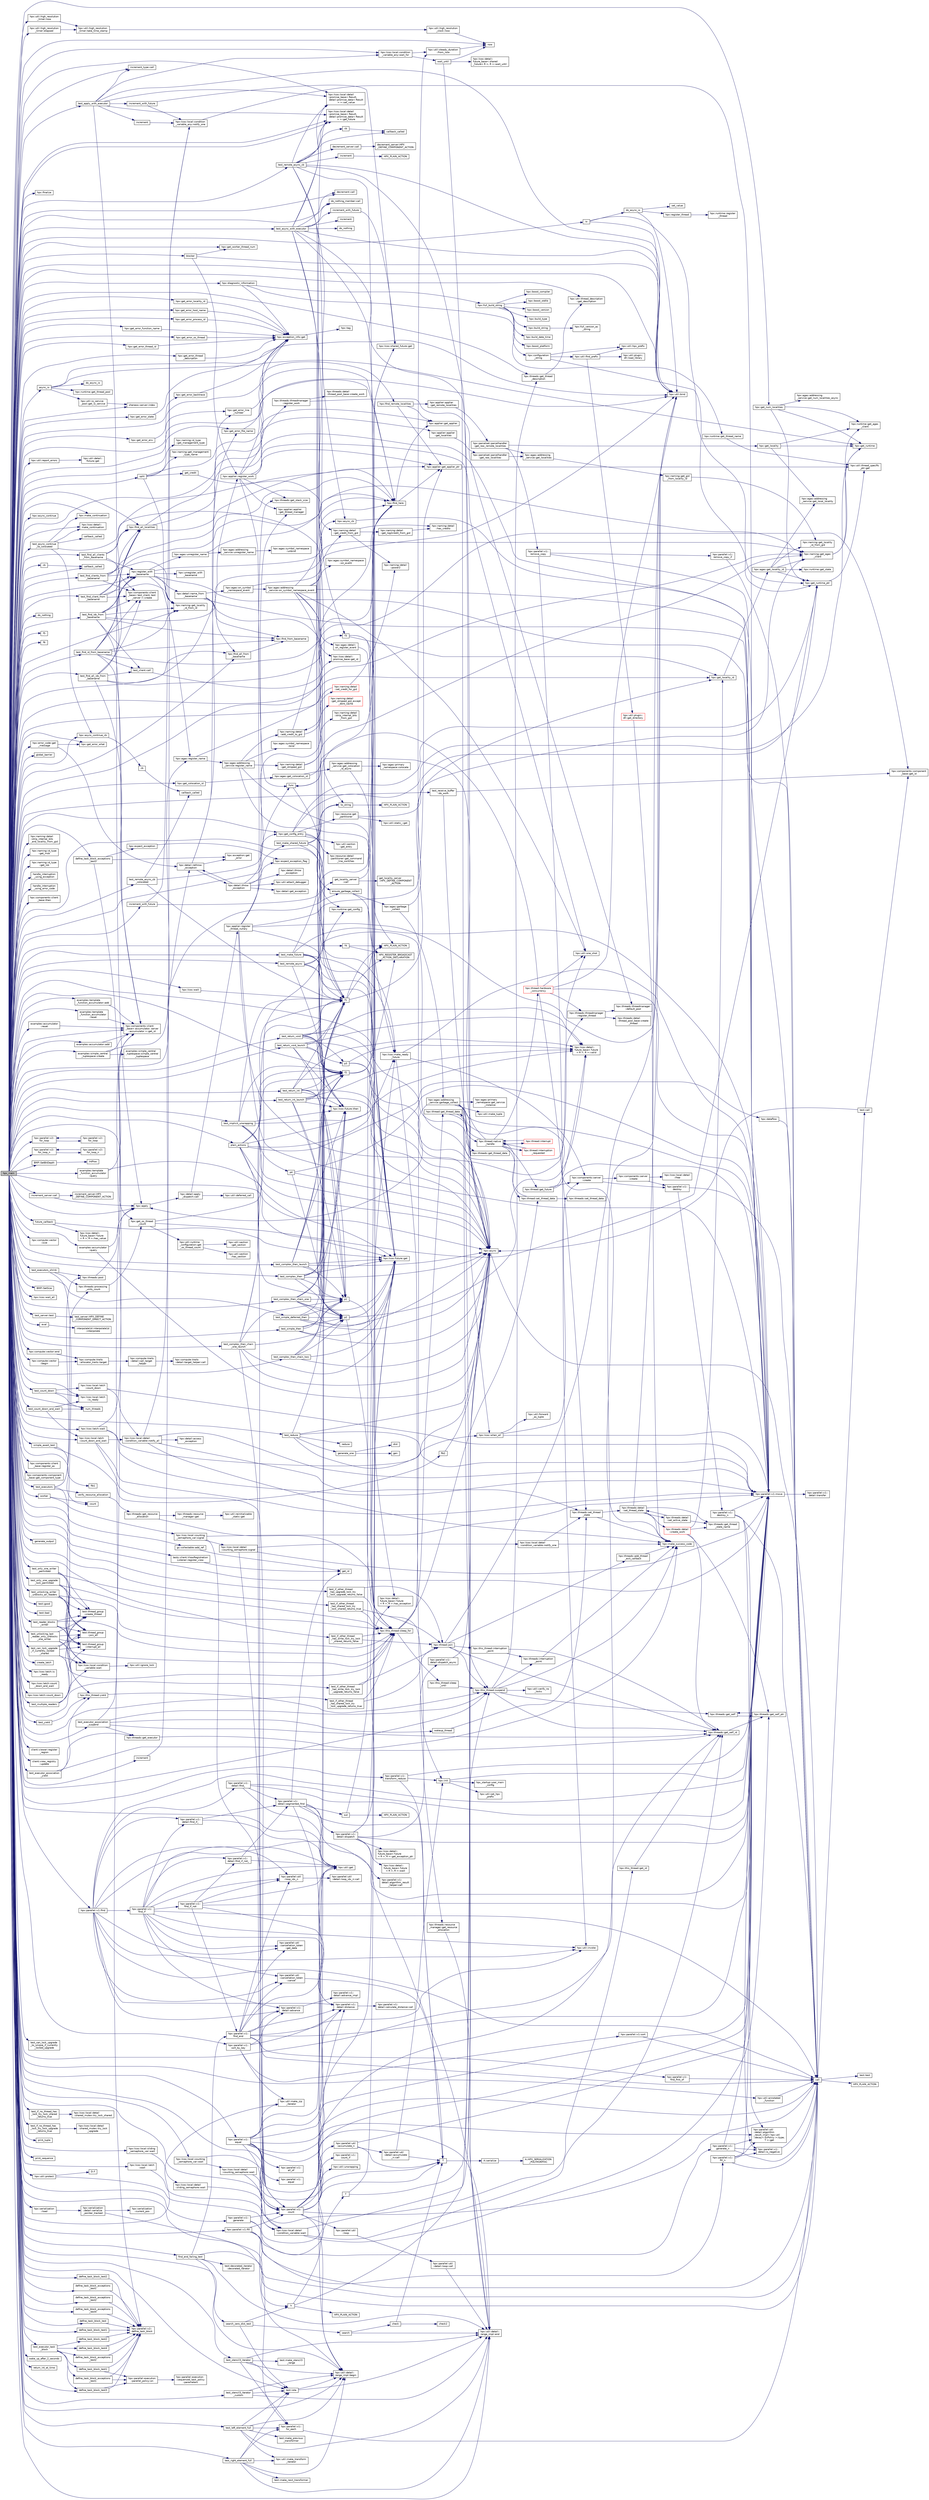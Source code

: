 digraph "hpx_main"
{
  edge [fontname="Helvetica",fontsize="10",labelfontname="Helvetica",labelfontsize="10"];
  node [fontname="Helvetica",fontsize="10",shape=record];
  rankdir="LR";
  Node0 [label="hpx_main",height=0.2,width=0.4,color="black", fillcolor="grey75", style="filled", fontcolor="black"];
  Node0 -> Node1 [color="midnightblue",fontsize="10",style="solid",fontname="Helvetica"];
  Node1 [label="hpx::find_all_localities",height=0.2,width=0.4,color="black", fillcolor="white", style="filled",URL="$d8/d83/namespacehpx.html#a820f6ca4310861d4f6390cbd066c659b",tooltip="Return the list of global ids representing all localities available to this application. "];
  Node1 -> Node2 [color="midnightblue",fontsize="10",style="solid",fontname="Helvetica"];
  Node2 [label="hpx::applier::get_applier_ptr",height=0.2,width=0.4,color="black", fillcolor="white", style="filled",URL="$d8/dcb/namespacehpx_1_1applier.html#a617483cf2b77ad3a0aa428ade7b35299"];
  Node2 -> Node3 [color="midnightblue",fontsize="10",style="solid",fontname="Helvetica"];
  Node3 [label="hpx::util::thread_specific\l_ptr::get",height=0.2,width=0.4,color="black", fillcolor="white", style="filled",URL="$d4/d4c/structhpx_1_1util_1_1thread__specific__ptr.html#a3b27d8520710478aa41d1f74206bdba9"];
  Node1 -> Node4 [color="midnightblue",fontsize="10",style="solid",fontname="Helvetica"];
  Node4 [label="hpx::applier::get_applier",height=0.2,width=0.4,color="black", fillcolor="white", style="filled",URL="$d8/dcb/namespacehpx_1_1applier.html#aba1147ab54a476403b37f20a39b1e239"];
  Node1 -> Node5 [color="midnightblue",fontsize="10",style="solid",fontname="Helvetica"];
  Node5 [label="hpx::applier::applier\l::get_localities",height=0.2,width=0.4,color="black", fillcolor="white", style="filled",URL="$da/dcb/classhpx_1_1applier_1_1applier.html#a1d4a6d6d2a6e941d365075f597ce590f"];
  Node5 -> Node6 [color="midnightblue",fontsize="10",style="solid",fontname="Helvetica"];
  Node6 [label="hpx::parcelset::parcelhandler\l::get_raw_localities",height=0.2,width=0.4,color="black", fillcolor="white", style="filled",URL="$d4/d2f/classhpx_1_1parcelset_1_1parcelhandler.html#ac4cb84a74380ddbab1039ad7ab672007"];
  Node6 -> Node7 [color="midnightblue",fontsize="10",style="solid",fontname="Helvetica"];
  Node7 [label="hpx::agas::addressing\l_service::get_localities",height=0.2,width=0.4,color="black", fillcolor="white", style="filled",URL="$db/d58/structhpx_1_1agas_1_1addressing__service.html#a3d263988f86b2a4c26dbb8d734540a5a",tooltip="Query for the locality_ids of all known localities. "];
  Node7 -> Node8 [color="midnightblue",fontsize="10",style="solid",fontname="Helvetica"];
  Node8 [label="hpx::naming::get_gid\l_from_locality_id",height=0.2,width=0.4,color="black", fillcolor="white", style="filled",URL="$d4/dc9/namespacehpx_1_1naming.html#ae50a3ecdb5854b6a25a556ebc9830541"];
  Node8 -> Node9 [color="midnightblue",fontsize="10",style="solid",fontname="Helvetica"];
  Node9 [label="hpx::naming::get_locality\l_id_from_gid",height=0.2,width=0.4,color="black", fillcolor="white", style="filled",URL="$d4/dc9/namespacehpx_1_1naming.html#a7fd43037784560bd04fda9b49e33529f"];
  Node0 -> Node10 [color="midnightblue",fontsize="10",style="solid",fontname="Helvetica"];
  Node10 [label="split",height=0.2,width=0.4,color="black", fillcolor="white", style="filled",URL="$d6/d80/credit__exhaustion_8cpp.html#a072578cb13455cb764cacd96311eda6b"];
  Node10 -> Node11 [color="midnightblue",fontsize="10",style="solid",fontname="Helvetica"];
  Node11 [label="hpx::find_here",height=0.2,width=0.4,color="black", fillcolor="white", style="filled",URL="$d8/d83/namespacehpx.html#af07c1b6e26bcdfb1138643a1a2133cf4",tooltip="Return the global id representing this locality. "];
  Node11 -> Node2 [color="midnightblue",fontsize="10",style="solid",fontname="Helvetica"];
  Node11 -> Node4 [color="midnightblue",fontsize="10",style="solid",fontname="Helvetica"];
  Node10 -> Node12 [color="midnightblue",fontsize="10",style="solid",fontname="Helvetica"];
  Node12 [label="get_credit",height=0.2,width=0.4,color="black", fillcolor="white", style="filled",URL="$d6/d80/credit__exhaustion_8cpp.html#ae2c2669500f541428b27b615ec90009e"];
  Node12 -> Node13 [color="midnightblue",fontsize="10",style="solid",fontname="Helvetica"];
  Node13 [label="hpx::naming::detail\l::get_credit_from_gid",height=0.2,width=0.4,color="black", fillcolor="white", style="filled",URL="$d5/d18/namespacehpx_1_1naming_1_1detail.html#ae3d27efe8c838d79e29020ed7c9fa25f"];
  Node13 -> Node14 [color="midnightblue",fontsize="10",style="solid",fontname="Helvetica"];
  Node14 [label="hpx::naming::detail\l::has_credits",height=0.2,width=0.4,color="black", fillcolor="white", style="filled",URL="$d5/d18/namespacehpx_1_1naming_1_1detail.html#afb823cf706d95f298c25af22fe39653b"];
  Node13 -> Node15 [color="midnightblue",fontsize="10",style="solid",fontname="Helvetica"];
  Node15 [label="hpx::naming::detail\l::power2",height=0.2,width=0.4,color="black", fillcolor="white", style="filled",URL="$d5/d18/namespacehpx_1_1naming_1_1detail.html#a084e318ac378f38778c0696da8cbdaac"];
  Node13 -> Node16 [color="midnightblue",fontsize="10",style="solid",fontname="Helvetica"];
  Node16 [label="hpx::naming::detail\l::get_log2credit_from_gid",height=0.2,width=0.4,color="black", fillcolor="white", style="filled",URL="$d5/d18/namespacehpx_1_1naming_1_1detail.html#a65b5a75f9576e0c15d372d20f0ed37d0"];
  Node16 -> Node14 [color="midnightblue",fontsize="10",style="solid",fontname="Helvetica"];
  Node10 -> Node17 [color="midnightblue",fontsize="10",style="solid",fontname="Helvetica"];
  Node17 [label="hpx::naming::get_management\l_type_name",height=0.2,width=0.4,color="black", fillcolor="white", style="filled",URL="$d4/dc9/namespacehpx_1_1naming.html#a6b37a354c69c6f16926986040398dca1"];
  Node10 -> Node18 [color="midnightblue",fontsize="10",style="solid",fontname="Helvetica"];
  Node18 [label="hpx::naming::id_type\l::get_management_type",height=0.2,width=0.4,color="black", fillcolor="white", style="filled",URL="$db/dee/structhpx_1_1naming_1_1id__type.html#a84fabf15e9dc17e27f7e58c8a4d05cff"];
  Node10 -> Node19 [color="midnightblue",fontsize="10",style="solid",fontname="Helvetica"];
  Node19 [label="hpx::naming::get_locality\l_id_from_id",height=0.2,width=0.4,color="black", fillcolor="white", style="filled",URL="$d4/dc9/namespacehpx_1_1naming.html#af568527a84c2ea192f494afa8a236e8c"];
  Node0 -> Node20 [color="midnightblue",fontsize="10",style="solid",fontname="Helvetica"];
  Node20 [label="examples::accumulator\l::reset",height=0.2,width=0.4,color="black", fillcolor="white", style="filled",URL="$dd/d06/classexamples_1_1accumulator.html#a650f90fce24729b392c26932b1b520e1"];
  Node20 -> Node21 [color="midnightblue",fontsize="10",style="solid",fontname="Helvetica"];
  Node21 [label="hpx::components::client\l_base\< accumulator, server\l::accumulator \>::get_id",height=0.2,width=0.4,color="black", fillcolor="white", style="filled",URL="$d9/dad/classhpx_1_1components_1_1client__base.html#a0cdfe4b8fed578eb1ce34222c0f07b03"];
  Node0 -> Node22 [color="midnightblue",fontsize="10",style="solid",fontname="Helvetica"];
  Node22 [label="examples::accumulator::add",height=0.2,width=0.4,color="black", fillcolor="white", style="filled",URL="$dd/d06/classexamples_1_1accumulator.html#a2f3b1bbdc347c3f2ce2456c28712195c"];
  Node22 -> Node21 [color="midnightblue",fontsize="10",style="solid",fontname="Helvetica"];
  Node0 -> Node23 [color="midnightblue",fontsize="10",style="solid",fontname="Helvetica"];
  Node23 [label="examples::accumulator\l::query",height=0.2,width=0.4,color="black", fillcolor="white", style="filled",URL="$dd/d06/classexamples_1_1accumulator.html#a5bbc4d7cce27f344eef3bfbf17d471fc"];
  Node23 -> Node21 [color="midnightblue",fontsize="10",style="solid",fontname="Helvetica"];
  Node23 -> Node24 [color="midnightblue",fontsize="10",style="solid",fontname="Helvetica"];
  Node24 [label="hpx::async",height=0.2,width=0.4,color="black", fillcolor="white", style="filled",URL="$d8/d83/namespacehpx.html#acb7d8e37b73b823956ce144f9a57eaa4"];
  Node24 -> Node25 [color="midnightblue",fontsize="10",style="solid",fontname="Helvetica"];
  Node25 [label="call",height=0.2,width=0.4,color="black", fillcolor="white", style="filled",URL="$d2/d67/promise__1620_8cpp.html#a58357f0b82bc761e1d0b9091ed563a70"];
  Node25 -> Node26 [color="midnightblue",fontsize="10",style="solid",fontname="Helvetica"];
  Node26 [label="test::test",height=0.2,width=0.4,color="black", fillcolor="white", style="filled",URL="$d8/d89/structtest.html#ab42d5ece712d716b04cb3f686f297a26"];
  Node25 -> Node27 [color="midnightblue",fontsize="10",style="solid",fontname="Helvetica"];
  Node27 [label="HPX_PLAIN_ACTION",height=0.2,width=0.4,color="black", fillcolor="white", style="filled",URL="$d2/d67/promise__1620_8cpp.html#ab96aab827a4b1fcaf66cfe0ba83fef23"];
  Node25 -> Node28 [color="midnightblue",fontsize="10",style="solid",fontname="Helvetica"];
  Node28 [label="test::call",height=0.2,width=0.4,color="black", fillcolor="white", style="filled",URL="$d8/d89/structtest.html#aeb29e7ed6518b9426ccf1344c52620ae"];
  Node28 -> Node24 [color="midnightblue",fontsize="10",style="solid",fontname="Helvetica"];
  Node28 -> Node29 [color="midnightblue",fontsize="10",style="solid",fontname="Helvetica"];
  Node29 [label="hpx::components::component\l_base::get_id",height=0.2,width=0.4,color="black", fillcolor="white", style="filled",URL="$d2/de6/classhpx_1_1components_1_1component__base.html#a4c8fd93514039bdf01c48d66d82b19cd"];
  Node0 -> Node30 [color="midnightblue",fontsize="10",style="solid",fontname="Helvetica"];
  Node30 [label="hpx::finalize",height=0.2,width=0.4,color="black", fillcolor="white", style="filled",URL="$d8/d83/namespacehpx.html#a8f5d18e423b3ad43e343d1571acd5f64",tooltip="Main function to gracefully terminate the HPX runtime system. "];
  Node0 -> Node31 [color="midnightblue",fontsize="10",style="solid",fontname="Helvetica"];
  Node31 [label="hpx::get_locality_id",height=0.2,width=0.4,color="black", fillcolor="white", style="filled",URL="$d8/d83/namespacehpx.html#a158d7c54a657bb364c1704033010697b",tooltip="Return the number of the locality this function is being called from. "];
  Node31 -> Node32 [color="midnightblue",fontsize="10",style="solid",fontname="Helvetica"];
  Node32 [label="hpx::agas::get_locality_id",height=0.2,width=0.4,color="black", fillcolor="white", style="filled",URL="$dc/d54/namespacehpx_1_1agas.html#a491cc2ddecdf0f1a9129900caa6a4d3e"];
  Node32 -> Node33 [color="midnightblue",fontsize="10",style="solid",fontname="Helvetica"];
  Node33 [label="hpx::get_runtime_ptr",height=0.2,width=0.4,color="black", fillcolor="white", style="filled",URL="$d8/d83/namespacehpx.html#af29daf2bb3e01b4d6495a1742b6cce64"];
  Node33 -> Node3 [color="midnightblue",fontsize="10",style="solid",fontname="Helvetica"];
  Node32 -> Node34 [color="midnightblue",fontsize="10",style="solid",fontname="Helvetica"];
  Node34 [label="hpx::runtime::get_state",height=0.2,width=0.4,color="black", fillcolor="white", style="filled",URL="$d0/d7b/classhpx_1_1runtime.html#ab405f80e060dac95d624520f38b0524c"];
  Node32 -> Node35 [color="midnightblue",fontsize="10",style="solid",fontname="Helvetica"];
  Node35 [label="hpx::naming::get_agas\l_client",height=0.2,width=0.4,color="black", fillcolor="white", style="filled",URL="$d4/dc9/namespacehpx_1_1naming.html#a0408fffd5d34b620712a801b0ae3b032"];
  Node35 -> Node36 [color="midnightblue",fontsize="10",style="solid",fontname="Helvetica"];
  Node36 [label="hpx::get_runtime",height=0.2,width=0.4,color="black", fillcolor="white", style="filled",URL="$d8/d83/namespacehpx.html#aef902cc6c7dd3b9fbadf34d1e850a070"];
  Node35 -> Node37 [color="midnightblue",fontsize="10",style="solid",fontname="Helvetica"];
  Node37 [label="hpx::runtime::get_agas\l_client",height=0.2,width=0.4,color="black", fillcolor="white", style="filled",URL="$d0/d7b/classhpx_1_1runtime.html#aeb5dddd30d6b9861669af8ad44d1a96a"];
  Node32 -> Node38 [color="midnightblue",fontsize="10",style="solid",fontname="Helvetica"];
  Node38 [label="hpx::agas::addressing\l_service::get_local_locality",height=0.2,width=0.4,color="black", fillcolor="white", style="filled",URL="$db/d58/structhpx_1_1agas_1_1addressing__service.html#ab52c19a37c2a7a006c6c15f90ad0539c"];
  Node32 -> Node9 [color="midnightblue",fontsize="10",style="solid",fontname="Helvetica"];
  Node0 -> Node11 [color="midnightblue",fontsize="10",style="solid",fontname="Helvetica"];
  Node0 -> Node39 [color="midnightblue",fontsize="10",style="solid",fontname="Helvetica"];
  Node39 [label="hpx::get_num_localities",height=0.2,width=0.4,color="black", fillcolor="white", style="filled",URL="$d8/d83/namespacehpx.html#a8e7953a6163ccfab68ebf6e708b45615",tooltip="Asynchronously return the number of localities which are currently registered for the running applica..."];
  Node39 -> Node33 [color="midnightblue",fontsize="10",style="solid",fontname="Helvetica"];
  Node39 -> Node36 [color="midnightblue",fontsize="10",style="solid",fontname="Helvetica"];
  Node39 -> Node37 [color="midnightblue",fontsize="10",style="solid",fontname="Helvetica"];
  Node39 -> Node40 [color="midnightblue",fontsize="10",style="solid",fontname="Helvetica"];
  Node40 [label="hpx::agas::addressing\l_service::get_num_localities_async",height=0.2,width=0.4,color="black", fillcolor="white", style="filled",URL="$db/d58/structhpx_1_1agas_1_1addressing__service.html#a58ab179aa064fcb808a90d22e3b058f4",tooltip="Query for the number of all known localities. "];
  Node0 -> Node41 [color="midnightblue",fontsize="10",style="solid",fontname="Helvetica"];
  Node41 [label="hpx::find_remote_localities",height=0.2,width=0.4,color="black", fillcolor="white", style="filled",URL="$d8/d83/namespacehpx.html#a2a3ba94f333e0d3523f8dfde266f5d4e",tooltip="Return the list of locality ids of remote localities supporting the given component type..."];
  Node41 -> Node2 [color="midnightblue",fontsize="10",style="solid",fontname="Helvetica"];
  Node41 -> Node4 [color="midnightblue",fontsize="10",style="solid",fontname="Helvetica"];
  Node41 -> Node42 [color="midnightblue",fontsize="10",style="solid",fontname="Helvetica"];
  Node42 [label="hpx::applier::applier\l::get_remote_localities",height=0.2,width=0.4,color="black", fillcolor="white", style="filled",URL="$da/dcb/classhpx_1_1applier_1_1applier.html#a33c33c885876d2f53263a0fb87172851"];
  Node42 -> Node43 [color="midnightblue",fontsize="10",style="solid",fontname="Helvetica"];
  Node43 [label="hpx::parcelset::parcelhandler\l::get_raw_remote_localities",height=0.2,width=0.4,color="black", fillcolor="white", style="filled",URL="$d4/d2f/classhpx_1_1parcelset_1_1parcelhandler.html#a762854405164e7c9633875ca149bbb62"];
  Node43 -> Node7 [color="midnightblue",fontsize="10",style="solid",fontname="Helvetica"];
  Node43 -> Node44 [color="midnightblue",fontsize="10",style="solid",fontname="Helvetica"];
  Node44 [label="hpx::parallel::v1::\lremove_copy",height=0.2,width=0.4,color="black", fillcolor="white", style="filled",URL="$db/db9/namespacehpx_1_1parallel_1_1v1.html#ac598fc22d3df9bc74d1f5ba08579391a"];
  Node44 -> Node25 [color="midnightblue",fontsize="10",style="solid",fontname="Helvetica"];
  Node44 -> Node45 [color="midnightblue",fontsize="10",style="solid",fontname="Helvetica"];
  Node45 [label="hpx::util::invoke",height=0.2,width=0.4,color="black", fillcolor="white", style="filled",URL="$df/dad/namespacehpx_1_1util.html#a9ed3f52b36e725e476dbf5099134ed3d"];
  Node44 -> Node46 [color="midnightblue",fontsize="10",style="solid",fontname="Helvetica"];
  Node46 [label="hpx::parallel::v1::\lremove_copy_if",height=0.2,width=0.4,color="black", fillcolor="white", style="filled",URL="$db/db9/namespacehpx_1_1parallel_1_1v1.html#ab08a2ede542b61485e8ba77a84d91e01"];
  Node46 -> Node25 [color="midnightblue",fontsize="10",style="solid",fontname="Helvetica"];
  Node43 -> Node47 [color="midnightblue",fontsize="10",style="solid",fontname="Helvetica"];
  Node47 [label="hpx::get_locality",height=0.2,width=0.4,color="black", fillcolor="white", style="filled",URL="$d8/d83/namespacehpx.html#aa16b81ab9efec229b7b8810b1ec57dd5",tooltip="The function get_locality returns a reference to the locality prefix. "];
  Node47 -> Node36 [color="midnightblue",fontsize="10",style="solid",fontname="Helvetica"];
  Node47 -> Node37 [color="midnightblue",fontsize="10",style="solid",fontname="Helvetica"];
  Node47 -> Node38 [color="midnightblue",fontsize="10",style="solid",fontname="Helvetica"];
  Node0 -> Node48 [color="midnightblue",fontsize="10",style="solid",fontname="Helvetica"];
  Node48 [label="hpx::apply",height=0.2,width=0.4,color="black", fillcolor="white", style="filled",URL="$d8/d83/namespacehpx.html#aa87762f0db0731d385f3fdfdb25d59fc"];
  Node48 -> Node49 [color="midnightblue",fontsize="10",style="solid",fontname="Helvetica"];
  Node49 [label="hpx::detail::apply\l_dispatch::call",height=0.2,width=0.4,color="black", fillcolor="white", style="filled",URL="$db/de8/structhpx_1_1detail_1_1apply__dispatch.html#a0755fab16d281e74bcff0f8045be9459"];
  Node49 -> Node50 [color="midnightblue",fontsize="10",style="solid",fontname="Helvetica"];
  Node50 [label="hpx::applier::register\l_thread_nullary",height=0.2,width=0.4,color="black", fillcolor="white", style="filled",URL="$d8/dcb/namespacehpx_1_1applier.html#a401cd1145927e58d74d1eb52aaccd936"];
  Node50 -> Node2 [color="midnightblue",fontsize="10",style="solid",fontname="Helvetica"];
  Node50 -> Node51 [color="midnightblue",fontsize="10",style="solid",fontname="Helvetica"];
  Node51 [label="func",height=0.2,width=0.4,color="black", fillcolor="white", style="filled",URL="$d8/dfd/id__type__ref__counting__1032_8cpp.html#ab811b86ea5107ffb3351fcaa29d2c652"];
  Node51 -> Node52 [color="midnightblue",fontsize="10",style="solid",fontname="Helvetica"];
  Node52 [label="ensure_garbage_collect",height=0.2,width=0.4,color="black", fillcolor="white", style="filled",URL="$d8/dfd/id__type__ref__counting__1032_8cpp.html#a5264b94bf7c262ac0e521fb290d476d5"];
  Node52 -> Node53 [color="midnightblue",fontsize="10",style="solid",fontname="Helvetica"];
  Node53 [label="hpx::this_thread::sleep_for",height=0.2,width=0.4,color="black", fillcolor="white", style="filled",URL="$d9/d52/namespacehpx_1_1this__thread.html#afc042a5a5fa52eef2d1d177a343435cf"];
  Node53 -> Node54 [color="midnightblue",fontsize="10",style="solid",fontname="Helvetica"];
  Node54 [label="hpx::this_thread::sleep\l_until",height=0.2,width=0.4,color="black", fillcolor="white", style="filled",URL="$d9/d52/namespacehpx_1_1this__thread.html#ae12a853980115b23ff0ab8ca06622658"];
  Node54 -> Node55 [color="midnightblue",fontsize="10",style="solid",fontname="Helvetica"];
  Node55 [label="hpx::this_thread::suspend",height=0.2,width=0.4,color="black", fillcolor="white", style="filled",URL="$d9/d52/namespacehpx_1_1this__thread.html#aca220026fb3014c0881d129fe31c0073"];
  Node55 -> Node56 [color="midnightblue",fontsize="10",style="solid",fontname="Helvetica"];
  Node56 [label="hpx::threads::get_self",height=0.2,width=0.4,color="black", fillcolor="white", style="filled",URL="$d7/d28/namespacehpx_1_1threads.html#a07daf4d6d29233f20d66d41ab7b5b8e8"];
  Node56 -> Node57 [color="midnightblue",fontsize="10",style="solid",fontname="Helvetica"];
  Node57 [label="hpx::threads::get_self_ptr",height=0.2,width=0.4,color="black", fillcolor="white", style="filled",URL="$d7/d28/namespacehpx_1_1threads.html#a22877ae347ad884cde3a51397dad6c53"];
  Node57 -> Node56 [color="midnightblue",fontsize="10",style="solid",fontname="Helvetica"];
  Node55 -> Node58 [color="midnightblue",fontsize="10",style="solid",fontname="Helvetica"];
  Node58 [label="hpx::threads::get_self_id",height=0.2,width=0.4,color="black", fillcolor="white", style="filled",URL="$d7/d28/namespacehpx_1_1threads.html#afafe0f900b9fac3d4ed3c747625c1cfe"];
  Node58 -> Node57 [color="midnightblue",fontsize="10",style="solid",fontname="Helvetica"];
  Node55 -> Node59 [color="midnightblue",fontsize="10",style="solid",fontname="Helvetica"];
  Node59 [label="hpx::threads::interruption\l_point",height=0.2,width=0.4,color="black", fillcolor="white", style="filled",URL="$d7/d28/namespacehpx_1_1threads.html#ada6ec56a12b050707311d8c628089059"];
  Node59 -> Node60 [color="midnightblue",fontsize="10",style="solid",fontname="Helvetica"];
  Node60 [label="hpx::make_success_code",height=0.2,width=0.4,color="black", fillcolor="white", style="filled",URL="$d8/d83/namespacehpx.html#a0e8512a8f49e2a6c8185061181419d8f",tooltip="Returns error_code(hpx::success, \"success\", mode). "];
  Node55 -> Node61 [color="midnightblue",fontsize="10",style="solid",fontname="Helvetica"];
  Node61 [label="hpx::util::verify_no\l_locks",height=0.2,width=0.4,color="black", fillcolor="white", style="filled",URL="$df/dad/namespacehpx_1_1util.html#ae0e1837ee6f09b79b26c2e788d2e9fc9"];
  Node55 -> Node62 [color="midnightblue",fontsize="10",style="solid",fontname="Helvetica"];
  Node62 [label="hpx::threads::get_thread\l_description",height=0.2,width=0.4,color="black", fillcolor="white", style="filled",URL="$d7/d28/namespacehpx_1_1threads.html#a42fc18a7a680f4e8bc633a4b4c956701"];
  Node62 -> Node63 [color="midnightblue",fontsize="10",style="solid",fontname="Helvetica"];
  Node63 [label="hpx::util::thread_description\l::get_description",height=0.2,width=0.4,color="black", fillcolor="white", style="filled",URL="$df/d9e/structhpx_1_1util_1_1thread__description.html#a8c834e14eca6eb228188022577f9f952"];
  Node55 -> Node60 [color="midnightblue",fontsize="10",style="solid",fontname="Helvetica"];
  Node53 -> Node64 [color="midnightblue",fontsize="10",style="solid",fontname="Helvetica"];
  Node64 [label="hpx::util::steady_duration\l::from_now",height=0.2,width=0.4,color="black", fillcolor="white", style="filled",URL="$d9/d4f/classhpx_1_1util_1_1steady__duration.html#a0132206d767cd0f7395507b40111a153"];
  Node64 -> Node65 [color="midnightblue",fontsize="10",style="solid",fontname="Helvetica"];
  Node65 [label="now",height=0.2,width=0.4,color="black", fillcolor="white", style="filled",URL="$de/db3/1d__stencil__1__omp_8cpp.html#a89e9667753dccfac455bd37a7a3a7b16"];
  Node53 -> Node66 [color="midnightblue",fontsize="10",style="solid",fontname="Helvetica"];
  Node66 [label="hpx::thread::get_thread_data",height=0.2,width=0.4,color="black", fillcolor="white", style="filled",URL="$de/d9b/classhpx_1_1thread.html#a4535ef82cec3b953d2c941d20e3e3904"];
  Node66 -> Node67 [color="midnightblue",fontsize="10",style="solid",fontname="Helvetica"];
  Node67 [label="hpx::threads::get_thread_data",height=0.2,width=0.4,color="black", fillcolor="white", style="filled",URL="$d7/d28/namespacehpx_1_1threads.html#a8737931ff6303807225f735b2b384ae4"];
  Node66 -> Node68 [color="midnightblue",fontsize="10",style="solid",fontname="Helvetica"];
  Node68 [label="hpx::thread::native\l_handle",height=0.2,width=0.4,color="black", fillcolor="white", style="filled",URL="$de/d9b/classhpx_1_1thread.html#acf48190d264ab64c1c4ec99d0b421b5a"];
  Node68 -> Node69 [color="midnightblue",fontsize="10",style="solid",fontname="Helvetica"];
  Node69 [label="hpx::thread::hardware\l_concurrency",height=0.2,width=0.4,color="red", fillcolor="white", style="filled",URL="$de/d9b/classhpx_1_1thread.html#a8e4fff210e02485ba493bc3a2a956c03"];
  Node69 -> Node51 [color="midnightblue",fontsize="10",style="solid",fontname="Helvetica"];
  Node69 -> Node72 [color="midnightblue",fontsize="10",style="solid",fontname="Helvetica"];
  Node72 [label="hpx::util::bind",height=0.2,width=0.4,color="black", fillcolor="white", style="filled",URL="$df/dad/namespacehpx_1_1util.html#ad844caedf82a0173d6909d910c3e48c6"];
  Node69 -> Node73 [color="midnightblue",fontsize="10",style="solid",fontname="Helvetica"];
  Node73 [label="hpx::util::one_shot",height=0.2,width=0.4,color="black", fillcolor="white", style="filled",URL="$df/dad/namespacehpx_1_1util.html#a273e61be42a72415291e0ec0a4f28c7a"];
  Node69 -> Node74 [color="midnightblue",fontsize="10",style="solid",fontname="Helvetica"];
  Node74 [label="hpx::parallel::v1::move",height=0.2,width=0.4,color="black", fillcolor="white", style="filled",URL="$db/db9/namespacehpx_1_1parallel_1_1v1.html#aa7c4ede081ce786c9d1eb1adff495cfc"];
  Node74 -> Node75 [color="midnightblue",fontsize="10",style="solid",fontname="Helvetica"];
  Node75 [label="hpx::parallel::v1::\ldetail::transfer",height=0.2,width=0.4,color="black", fillcolor="white", style="filled",URL="$d2/ddd/namespacehpx_1_1parallel_1_1v1_1_1detail.html#ab1b56a05e1885ca7cc7ffa1804dd2f3c"];
  Node69 -> Node78 [color="midnightblue",fontsize="10",style="solid",fontname="Helvetica"];
  Node78 [label="hpx::threads::threadmanager\l::register_thread",height=0.2,width=0.4,color="black", fillcolor="white", style="filled",URL="$d5/daa/classhpx_1_1threads_1_1threadmanager.html#a7f79c7578e08a60ca45eb276ce8133d8"];
  Node78 -> Node79 [color="midnightblue",fontsize="10",style="solid",fontname="Helvetica"];
  Node79 [label="hpx::threads::threadmanager\l::default_pool",height=0.2,width=0.4,color="black", fillcolor="white", style="filled",URL="$d5/daa/classhpx_1_1threads_1_1threadmanager.html#a851f067d03b5dd1c5e6a9a6a841e05df"];
  Node78 -> Node80 [color="midnightblue",fontsize="10",style="solid",fontname="Helvetica"];
  Node80 [label="hpx::threads::detail\l::thread_pool_base::create\l_thread",height=0.2,width=0.4,color="black", fillcolor="white", style="filled",URL="$de/dae/classhpx_1_1threads_1_1detail_1_1thread__pool__base.html#ad35d3779eef6f4528e62a26d71b34b34"];
  Node69 -> Node81 [color="midnightblue",fontsize="10",style="solid",fontname="Helvetica"];
  Node81 [label="hpx::threads::set_thread\l_state",height=0.2,width=0.4,color="black", fillcolor="white", style="filled",URL="$d7/d28/namespacehpx_1_1threads.html#ac0690ad16ad778bcc79dcd727cc33025",tooltip="Set the thread state of the thread referenced by the thread_id id. "];
  Node81 -> Node60 [color="midnightblue",fontsize="10",style="solid",fontname="Helvetica"];
  Node81 -> Node82 [color="midnightblue",fontsize="10",style="solid",fontname="Helvetica"];
  Node82 [label="hpx::threads::detail\l::set_thread_state",height=0.2,width=0.4,color="black", fillcolor="white", style="filled",URL="$d2/dd1/namespacehpx_1_1threads_1_1detail.html#af85ddc854c4a149bf1738eb1b111b9ab"];
  Node82 -> Node83 [color="midnightblue",fontsize="10",style="solid",fontname="Helvetica"];
  Node83 [label="hpx::threads::get_thread\l_state_name",height=0.2,width=0.4,color="black", fillcolor="white", style="filled",URL="$d7/d28/namespacehpx_1_1threads.html#a26f91ea8d2195f165c033241c5cd11db"];
  Node82 -> Node60 [color="midnightblue",fontsize="10",style="solid",fontname="Helvetica"];
  Node82 -> Node72 [color="midnightblue",fontsize="10",style="solid",fontname="Helvetica"];
  Node82 -> Node84 [color="midnightblue",fontsize="10",style="solid",fontname="Helvetica"];
  Node84 [label="hpx::threads::detail\l::set_active_state",height=0.2,width=0.4,color="black", fillcolor="white", style="filled",URL="$d2/dd1/namespacehpx_1_1threads_1_1detail.html#a45884a5bf04ad66a4f259231a3947e76"];
  Node84 -> Node83 [color="midnightblue",fontsize="10",style="solid",fontname="Helvetica"];
  Node84 -> Node82 [color="midnightblue",fontsize="10",style="solid",fontname="Helvetica"];
  Node82 -> Node85 [color="midnightblue",fontsize="10",style="solid",fontname="Helvetica"];
  Node85 [label="hpx::threads::detail\l::create_work",height=0.2,width=0.4,color="red", fillcolor="white", style="filled",URL="$d2/dd1/namespacehpx_1_1threads_1_1detail.html#ae22384a3c1b1a1940032fad068fb54b1"];
  Node85 -> Node83 [color="midnightblue",fontsize="10",style="solid",fontname="Helvetica"];
  Node85 -> Node57 [color="midnightblue",fontsize="10",style="solid",fontname="Helvetica"];
  Node85 -> Node58 [color="midnightblue",fontsize="10",style="solid",fontname="Helvetica"];
  Node85 -> Node31 [color="midnightblue",fontsize="10",style="solid",fontname="Helvetica"];
  Node68 -> Node88 [color="midnightblue",fontsize="10",style="solid",fontname="Helvetica"];
  Node88 [label="hpx::thread::interrupt",height=0.2,width=0.4,color="red", fillcolor="white", style="filled",URL="$de/d9b/classhpx_1_1thread.html#ac34d0d033aa743c476a79dbc2e1a8a39"];
  Node88 -> Node68 [color="midnightblue",fontsize="10",style="solid",fontname="Helvetica"];
  Node68 -> Node90 [color="midnightblue",fontsize="10",style="solid",fontname="Helvetica"];
  Node90 [label="hpx::thread::interruption\l_requested",height=0.2,width=0.4,color="red", fillcolor="white", style="filled",URL="$de/d9b/classhpx_1_1thread.html#a33276bb4c20bbb0b1978944e18ef71b8"];
  Node90 -> Node68 [color="midnightblue",fontsize="10",style="solid",fontname="Helvetica"];
  Node68 -> Node92 [color="midnightblue",fontsize="10",style="solid",fontname="Helvetica"];
  Node92 [label="hpx::thread::get_future",height=0.2,width=0.4,color="black", fillcolor="white", style="filled",URL="$de/d9b/classhpx_1_1thread.html#a87fdb0d8da826366fc190ed224900a64"];
  Node92 -> Node93 [color="midnightblue",fontsize="10",style="solid",fontname="Helvetica"];
  Node93 [label="hpx::lcos::detail::\lfuture_base\< future\l\< R \>, R \>::valid",height=0.2,width=0.4,color="black", fillcolor="white", style="filled",URL="$d5/dd7/classhpx_1_1lcos_1_1detail_1_1future__base.html#aaf7beb7374815614363033bd96573e75"];
  Node92 -> Node94 [color="midnightblue",fontsize="10",style="solid",fontname="Helvetica"];
  Node94 [label="hpx::components::server\l::create",height=0.2,width=0.4,color="black", fillcolor="white", style="filled",URL="$d2/da2/namespacehpx_1_1components_1_1server.html#ac776c89f3d68ceb910e8cee9fa937ab4",tooltip="Create arrays of components using their default constructor. "];
  Node94 -> Node95 [color="midnightblue",fontsize="10",style="solid",fontname="Helvetica"];
  Node95 [label="hpx::components::server\l::create",height=0.2,width=0.4,color="black", fillcolor="white", style="filled",URL="$d2/da2/namespacehpx_1_1components_1_1server.html#a77d26de181c97b444565e230577981bd"];
  Node95 -> Node96 [color="midnightblue",fontsize="10",style="solid",fontname="Helvetica"];
  Node96 [label="hpx::lcos::local::detail\l::free",height=0.2,width=0.4,color="black", fillcolor="white", style="filled",URL="$d4/dcb/namespacehpx_1_1lcos_1_1local_1_1detail.html#a55a940f019734e9bb045dc123cd80e48"];
  Node95 -> Node97 [color="midnightblue",fontsize="10",style="solid",fontname="Helvetica"];
  Node97 [label="hpx::parallel::v1::\ldestroy",height=0.2,width=0.4,color="black", fillcolor="white", style="filled",URL="$db/db9/namespacehpx_1_1parallel_1_1v1.html#acf303558375048e8a7cc9a2c2e09477f"];
  Node97 -> Node25 [color="midnightblue",fontsize="10",style="solid",fontname="Helvetica"];
  Node97 -> Node98 [color="midnightblue",fontsize="10",style="solid",fontname="Helvetica"];
  Node98 [label="hpx::parallel::v1::\ldestroy_n",height=0.2,width=0.4,color="black", fillcolor="white", style="filled",URL="$db/db9/namespacehpx_1_1parallel_1_1v1.html#a71d0691132a300690163f5636bcd5bd3"];
  Node98 -> Node99 [color="midnightblue",fontsize="10",style="solid",fontname="Helvetica"];
  Node99 [label="hpx::parallel::v1::\ldetail::is_negative",height=0.2,width=0.4,color="black", fillcolor="white", style="filled",URL="$d2/ddd/namespacehpx_1_1parallel_1_1v1_1_1detail.html#adf2e40fc4b20ad0fd442ee3118a4d527"];
  Node99 -> Node25 [color="midnightblue",fontsize="10",style="solid",fontname="Helvetica"];
  Node98 -> Node100 [color="midnightblue",fontsize="10",style="solid",fontname="Helvetica"];
  Node100 [label="hpx::parallel::util\l::detail::algorithm\l_result_impl\< hpx::util\l::decay\< ExPolicy \>::type,\l T \>::get",height=0.2,width=0.4,color="black", fillcolor="white", style="filled",URL="$d2/d42/structhpx_1_1parallel_1_1util_1_1detail_1_1algorithm__result__impl.html#ab5b051e8ec74eff5e0e62fd63f5d377e"];
  Node98 -> Node74 [color="midnightblue",fontsize="10",style="solid",fontname="Helvetica"];
  Node98 -> Node25 [color="midnightblue",fontsize="10",style="solid",fontname="Helvetica"];
  Node94 -> Node97 [color="midnightblue",fontsize="10",style="solid",fontname="Helvetica"];
  Node92 -> Node74 [color="midnightblue",fontsize="10",style="solid",fontname="Helvetica"];
  Node68 -> Node66 [color="midnightblue",fontsize="10",style="solid",fontname="Helvetica"];
  Node68 -> Node101 [color="midnightblue",fontsize="10",style="solid",fontname="Helvetica"];
  Node101 [label="hpx::thread::set_thread_data",height=0.2,width=0.4,color="black", fillcolor="white", style="filled",URL="$de/d9b/classhpx_1_1thread.html#a7317a3cf5251f3b33c990449570d4cea"];
  Node101 -> Node102 [color="midnightblue",fontsize="10",style="solid",fontname="Helvetica"];
  Node102 [label="hpx::threads::set_thread_data",height=0.2,width=0.4,color="black", fillcolor="white", style="filled",URL="$d7/d28/namespacehpx_1_1threads.html#a00a625acc149fce3ae38e4340454acf7"];
  Node101 -> Node68 [color="midnightblue",fontsize="10",style="solid",fontname="Helvetica"];
  Node68 -> Node51 [color="midnightblue",fontsize="10",style="solid",fontname="Helvetica"];
  Node53 -> Node101 [color="midnightblue",fontsize="10",style="solid",fontname="Helvetica"];
  Node52 -> Node103 [color="midnightblue",fontsize="10",style="solid",fontname="Helvetica"];
  Node103 [label="hpx::agas::garbage\l_collect",height=0.2,width=0.4,color="black", fillcolor="white", style="filled",URL="$dc/d54/namespacehpx_1_1agas.html#a951337adc4f9bd6df00a50737468e911"];
  Node103 -> Node35 [color="midnightblue",fontsize="10",style="solid",fontname="Helvetica"];
  Node103 -> Node104 [color="midnightblue",fontsize="10",style="solid",fontname="Helvetica"];
  Node104 [label="hpx::agas::addressing\l_service::garbage_collect",height=0.2,width=0.4,color="black", fillcolor="white", style="filled",URL="$db/d58/structhpx_1_1agas_1_1addressing__service.html#a87dcae0eacf6e62d5103ebf516d86f63"];
  Node104 -> Node60 [color="midnightblue",fontsize="10",style="solid",fontname="Helvetica"];
  Node104 -> Node105 [color="midnightblue",fontsize="10",style="solid",fontname="Helvetica"];
  Node105 [label="hpx::agas::primary\l_namespace::get_service\l_instance",height=0.2,width=0.4,color="black", fillcolor="white", style="filled",URL="$d1/d43/structhpx_1_1agas_1_1primary__namespace.html#a7630ff0f30ff8c23b13b4672c5350e2e"];
  Node104 -> Node106 [color="midnightblue",fontsize="10",style="solid",fontname="Helvetica"];
  Node106 [label="hpx::util::make_tuple",height=0.2,width=0.4,color="black", fillcolor="white", style="filled",URL="$df/dad/namespacehpx_1_1util.html#a06fa74211a987d208e013f400a9f5328"];
  Node104 -> Node107 [color="midnightblue",fontsize="10",style="solid",fontname="Helvetica"];
  Node107 [label="hpx::util::detail::\lrange_impl::end",height=0.2,width=0.4,color="black", fillcolor="white", style="filled",URL="$d4/d4a/namespacehpx_1_1util_1_1detail_1_1range__impl.html#afb2ea48b0902f52ee4d8b764807b4316"];
  Node104 -> Node48 [color="midnightblue",fontsize="10",style="solid",fontname="Helvetica"];
  Node104 -> Node74 [color="midnightblue",fontsize="10",style="solid",fontname="Helvetica"];
  Node104 -> Node24 [color="midnightblue",fontsize="10",style="solid",fontname="Helvetica"];
  Node104 -> Node108 [color="midnightblue",fontsize="10",style="solid",fontname="Helvetica"];
  Node108 [label="hpx::lcos::when_all",height=0.2,width=0.4,color="black", fillcolor="white", style="filled",URL="$d2/dc9/namespacehpx_1_1lcos.html#a1a6fb024d8690923fb185d5aee204d54"];
  Node108 -> Node109 [color="midnightblue",fontsize="10",style="solid",fontname="Helvetica"];
  Node109 [label="hpx::util::forward\l_as_tuple",height=0.2,width=0.4,color="black", fillcolor="white", style="filled",URL="$df/dad/namespacehpx_1_1util.html#ab7c31e3f24c3302a4f67b6735a6fa597"];
  Node108 -> Node74 [color="midnightblue",fontsize="10",style="solid",fontname="Helvetica"];
  Node108 -> Node94 [color="midnightblue",fontsize="10",style="solid",fontname="Helvetica"];
  Node50 -> Node72 [color="midnightblue",fontsize="10",style="solid",fontname="Helvetica"];
  Node50 -> Node73 [color="midnightblue",fontsize="10",style="solid",fontname="Helvetica"];
  Node50 -> Node74 [color="midnightblue",fontsize="10",style="solid",fontname="Helvetica"];
  Node50 -> Node110 [color="midnightblue",fontsize="10",style="solid",fontname="Helvetica"];
  Node110 [label="hpx::threads::get_stack_size",height=0.2,width=0.4,color="black", fillcolor="white", style="filled",URL="$d7/d28/namespacehpx_1_1threads.html#af597241b3c2785150be206737ca04aa6",tooltip="The get_stack_size function is part of the thread related API. It. "];
  Node50 -> Node111 [color="midnightblue",fontsize="10",style="solid",fontname="Helvetica"];
  Node111 [label="hpx::applier::applier\l::get_thread_manager",height=0.2,width=0.4,color="black", fillcolor="white", style="filled",URL="$da/dcb/classhpx_1_1applier_1_1applier.html#acc36d583973701e573be39da97bba866",tooltip="Access the thread-manager instance associated with this applier. "];
  Node50 -> Node78 [color="midnightblue",fontsize="10",style="solid",fontname="Helvetica"];
  Node49 -> Node112 [color="midnightblue",fontsize="10",style="solid",fontname="Helvetica"];
  Node112 [label="hpx::util::deferred_call",height=0.2,width=0.4,color="black", fillcolor="white", style="filled",URL="$df/dad/namespacehpx_1_1util.html#acdded623c658a7a3436f7e76bc9d881c"];
  Node0 -> Node113 [color="midnightblue",fontsize="10",style="solid",fontname="Helvetica"];
  Node113 [label="increment",height=0.2,width=0.4,color="black", fillcolor="white", style="filled",URL="$dd/db5/apply__local_8cpp.html#a5fb6143e0c5402e8fb54e45369ac4b1e"];
  Node113 -> Node114 [color="midnightblue",fontsize="10",style="solid",fontname="Helvetica"];
  Node114 [label="hpx::lcos::local::condition\l_variable_any::notify_one",height=0.2,width=0.4,color="black", fillcolor="white", style="filled",URL="$d4/d84/classhpx_1_1lcos_1_1local_1_1condition__variable__any.html#aa504f045d42783a21e6bb651ac776709"];
  Node114 -> Node74 [color="midnightblue",fontsize="10",style="solid",fontname="Helvetica"];
  Node0 -> Node72 [color="midnightblue",fontsize="10",style="solid",fontname="Helvetica"];
  Node0 -> Node115 [color="midnightblue",fontsize="10",style="solid",fontname="Helvetica"];
  Node115 [label="hpx::lcos::local::detail\l::promise_base\< Result,\l detail::promise_data\< Result\l \> \>::get_future",height=0.2,width=0.4,color="black", fillcolor="white", style="filled",URL="$d5/da1/classhpx_1_1lcos_1_1local_1_1detail_1_1promise__base.html#a941a7057c3296a4c06ecbbb5032146a2"];
  Node0 -> Node116 [color="midnightblue",fontsize="10",style="solid",fontname="Helvetica"];
  Node116 [label="increment_with_future",height=0.2,width=0.4,color="black", fillcolor="white", style="filled",URL="$dd/db5/apply__local_8cpp.html#a1d356279ee3c9321cf485dd6d292a0db"];
  Node116 -> Node117 [color="midnightblue",fontsize="10",style="solid",fontname="Helvetica"];
  Node117 [label="hpx::lcos::shared_future::get",height=0.2,width=0.4,color="black", fillcolor="white", style="filled",URL="$d4/d31/classhpx_1_1lcos_1_1shared__future.html#a316b62d06e2bbab9e8d93fe64d13527e"];
  Node116 -> Node114 [color="midnightblue",fontsize="10",style="solid",fontname="Helvetica"];
  Node0 -> Node118 [color="midnightblue",fontsize="10",style="solid",fontname="Helvetica"];
  Node118 [label="hpx::lcos::local::detail\l::promise_base\< Result,\l detail::promise_data\< Result\l \> \>::set_value",height=0.2,width=0.4,color="black", fillcolor="white", style="filled",URL="$d5/da1/classhpx_1_1lcos_1_1local_1_1detail_1_1promise__base.html#a0bef579440b83e0b86f2b0f9bf9b31fe"];
  Node0 -> Node119 [color="midnightblue",fontsize="10",style="solid",fontname="Helvetica"];
  Node119 [label="increment_type::call",height=0.2,width=0.4,color="black", fillcolor="white", style="filled",URL="$de/dbd/structincrement__type.html#a1e3d086a2c86a9dd520a02858f651030"];
  Node0 -> Node120 [color="midnightblue",fontsize="10",style="solid",fontname="Helvetica"];
  Node120 [label="hpx::lcos::local::condition\l_variable_any::wait_for",height=0.2,width=0.4,color="black", fillcolor="white", style="filled",URL="$d4/d84/classhpx_1_1lcos_1_1local_1_1condition__variable__any.html#a6734d8b9f108ab83132f59b26fc68e1f"];
  Node120 -> Node121 [color="midnightblue",fontsize="10",style="solid",fontname="Helvetica"];
  Node121 [label="wait_until",height=0.2,width=0.4,color="black", fillcolor="white", style="filled",URL="$de/d7d/future__timed__wait__1025_8cpp.html#a68ed9a01d3ad06f4cac1de08bae1dea1"];
  Node121 -> Node122 [color="midnightblue",fontsize="10",style="solid",fontname="Helvetica"];
  Node122 [label="hpx::lcos::detail::\lfuture_base\< shared\l_future\< R \>, R \>::wait_until",height=0.2,width=0.4,color="black", fillcolor="white", style="filled",URL="$d5/dd7/classhpx_1_1lcos_1_1detail_1_1future__base.html#a55e549d9e80fd3cf0dccb3b54f24126f"];
  Node121 -> Node65 [color="midnightblue",fontsize="10",style="solid",fontname="Helvetica"];
  Node121 -> Node55 [color="midnightblue",fontsize="10",style="solid",fontname="Helvetica"];
  Node120 -> Node64 [color="midnightblue",fontsize="10",style="solid",fontname="Helvetica"];
  Node0 -> Node123 [color="midnightblue",fontsize="10",style="solid",fontname="Helvetica"];
  Node123 [label="test_apply_with_executor",height=0.2,width=0.4,color="black", fillcolor="white", style="filled",URL="$db/d84/apply__local__executor_8cpp.html#a0c4dc7ef929c2f7eee27a3adcf3e4187"];
  Node123 -> Node48 [color="midnightblue",fontsize="10",style="solid",fontname="Helvetica"];
  Node123 -> Node124 [color="midnightblue",fontsize="10",style="solid",fontname="Helvetica"];
  Node124 [label="increment",height=0.2,width=0.4,color="black", fillcolor="white", style="filled",URL="$db/d84/apply__local__executor_8cpp.html#a5fb6143e0c5402e8fb54e45369ac4b1e"];
  Node124 -> Node114 [color="midnightblue",fontsize="10",style="solid",fontname="Helvetica"];
  Node123 -> Node72 [color="midnightblue",fontsize="10",style="solid",fontname="Helvetica"];
  Node123 -> Node115 [color="midnightblue",fontsize="10",style="solid",fontname="Helvetica"];
  Node123 -> Node118 [color="midnightblue",fontsize="10",style="solid",fontname="Helvetica"];
  Node123 -> Node125 [color="midnightblue",fontsize="10",style="solid",fontname="Helvetica"];
  Node125 [label="increment_with_future",height=0.2,width=0.4,color="black", fillcolor="white", style="filled",URL="$db/d84/apply__local__executor_8cpp.html#a1d356279ee3c9321cf485dd6d292a0db"];
  Node125 -> Node117 [color="midnightblue",fontsize="10",style="solid",fontname="Helvetica"];
  Node125 -> Node114 [color="midnightblue",fontsize="10",style="solid",fontname="Helvetica"];
  Node123 -> Node119 [color="midnightblue",fontsize="10",style="solid",fontname="Helvetica"];
  Node123 -> Node120 [color="midnightblue",fontsize="10",style="solid",fontname="Helvetica"];
  Node0 -> Node126 [color="midnightblue",fontsize="10",style="solid",fontname="Helvetica"];
  Node126 [label="hpx::lcos::future::get",height=0.2,width=0.4,color="black", fillcolor="white", style="filled",URL="$d0/d33/classhpx_1_1lcos_1_1future.html#a8c28269486d5620ac48af349f17bb41c"];
  Node0 -> Node127 [color="midnightblue",fontsize="10",style="solid",fontname="Helvetica"];
  Node127 [label="increment_server::call",height=0.2,width=0.4,color="black", fillcolor="white", style="filled",URL="$da/dc6/structincrement__server.html#aeea4aad953d6e2117a1359352013e64e"];
  Node127 -> Node48 [color="midnightblue",fontsize="10",style="solid",fontname="Helvetica"];
  Node127 -> Node128 [color="midnightblue",fontsize="10",style="solid",fontname="Helvetica"];
  Node128 [label="increment_server::HPX\l_DEFINE_COMPONENT_ACTION",height=0.2,width=0.4,color="black", fillcolor="white", style="filled",URL="$da/dc6/structincrement__server.html#af1479676996547abab509ce2b6c53270"];
  Node0 -> Node129 [color="midnightblue",fontsize="10",style="solid",fontname="Helvetica"];
  Node129 [label="test_remote_async",height=0.2,width=0.4,color="black", fillcolor="white", style="filled",URL="$db/de6/async__action__1813_8cpp.html#af26e331d55cd69b2a6ef7070fe033535"];
  Node129 -> Node130 [color="midnightblue",fontsize="10",style="solid",fontname="Helvetica"];
  Node130 [label="f1",height=0.2,width=0.4,color="black", fillcolor="white", style="filled",URL="$d8/d8b/broadcast_8cpp.html#a1751fbd41f2529b84514a9dbd767959a"];
  Node130 -> Node31 [color="midnightblue",fontsize="10",style="solid",fontname="Helvetica"];
  Node130 -> Node131 [color="midnightblue",fontsize="10",style="solid",fontname="Helvetica"];
  Node131 [label="HPX_PLAIN_ACTION",height=0.2,width=0.4,color="black", fillcolor="white", style="filled",URL="$d8/d8b/broadcast_8cpp.html#a19685a0394ce6a99351f7a679f6eeefc"];
  Node130 -> Node132 [color="midnightblue",fontsize="10",style="solid",fontname="Helvetica"];
  Node132 [label="HPX_REGISTER_BROADCAST\l_ACTION_DECLARATION",height=0.2,width=0.4,color="black", fillcolor="white", style="filled",URL="$d7/d38/addressing__service_8cpp.html#a573d764d9cb34eec46a4bdffcf07875f"];
  Node129 -> Node24 [color="midnightblue",fontsize="10",style="solid",fontname="Helvetica"];
  Node129 -> Node126 [color="midnightblue",fontsize="10",style="solid",fontname="Helvetica"];
  Node129 -> Node133 [color="midnightblue",fontsize="10",style="solid",fontname="Helvetica"];
  Node133 [label="f2",height=0.2,width=0.4,color="black", fillcolor="white", style="filled",URL="$d8/d8b/broadcast_8cpp.html#a90b718127ae383af9c1b52fb8d5e1166"];
  Node133 -> Node131 [color="midnightblue",fontsize="10",style="solid",fontname="Helvetica"];
  Node133 -> Node132 [color="midnightblue",fontsize="10",style="solid",fontname="Helvetica"];
  Node129 -> Node134 [color="midnightblue",fontsize="10",style="solid",fontname="Helvetica"];
  Node134 [label="get_locality_server\l::call",height=0.2,width=0.4,color="black", fillcolor="white", style="filled",URL="$d4/db3/structget__locality__server.html#aa3bc6f0bf3dabf127997805f0a838cc4"];
  Node134 -> Node11 [color="midnightblue",fontsize="10",style="solid",fontname="Helvetica"];
  Node134 -> Node135 [color="midnightblue",fontsize="10",style="solid",fontname="Helvetica"];
  Node135 [label="get_locality_server\l::HPX_DEFINE_COMPONENT\l_ACTION",height=0.2,width=0.4,color="black", fillcolor="white", style="filled",URL="$d4/db3/structget__locality__server.html#a52c55cf846c0b107038a7485554844ca"];
  Node0 -> Node24 [color="midnightblue",fontsize="10",style="solid",fontname="Helvetica"];
  Node0 -> Node136 [color="midnightblue",fontsize="10",style="solid",fontname="Helvetica"];
  Node136 [label="future_callback",height=0.2,width=0.4,color="black", fillcolor="white", style="filled",URL="$dc/dbb/async__callback__non__deduced__context_8cpp.html#a34224a4db910ab1c6b85392b1be83285"];
  Node136 -> Node137 [color="midnightblue",fontsize="10",style="solid",fontname="Helvetica"];
  Node137 [label="hpx::lcos::detail::\lfuture_base\< future\l\< R \>, R \>::has_value",height=0.2,width=0.4,color="black", fillcolor="white", style="filled",URL="$d5/dd7/classhpx_1_1lcos_1_1detail_1_1future__base.html#a21423c49daa024230c4e4e85d7e0aa0a"];
  Node136 -> Node126 [color="midnightblue",fontsize="10",style="solid",fontname="Helvetica"];
  Node0 -> Node138 [color="midnightblue",fontsize="10",style="solid",fontname="Helvetica"];
  Node138 [label="hpx::util::report_errors",height=0.2,width=0.4,color="black", fillcolor="white", style="filled",URL="$df/dad/namespacehpx_1_1util.html#afbf0ff58a7808ecc4cdb8a9225cd4164"];
  Node138 -> Node139 [color="midnightblue",fontsize="10",style="solid",fontname="Helvetica"];
  Node139 [label="hpx::util::detail::\lfixture::get",height=0.2,width=0.4,color="black", fillcolor="white", style="filled",URL="$d4/dd9/structhpx_1_1util_1_1detail_1_1fixture.html#a556e0694a5dd410f2a6cbd58917c585c"];
  Node0 -> Node140 [color="midnightblue",fontsize="10",style="solid",fontname="Helvetica"];
  Node140 [label="test_remote_async_cb\l_colocated",height=0.2,width=0.4,color="black", fillcolor="white", style="filled",URL="$d7/d7f/async__cb__colocated_8cpp.html#ab28e8d24280460d8e7f01922091a4847"];
  Node140 -> Node141 [color="midnightblue",fontsize="10",style="solid",fontname="Helvetica"];
  Node141 [label="callback_called",height=0.2,width=0.4,color="black", fillcolor="white", style="filled",URL="$d7/d7f/async__cb__colocated_8cpp.html#a52e3aad384eb40b3744f885060f82339"];
  Node140 -> Node130 [color="midnightblue",fontsize="10",style="solid",fontname="Helvetica"];
  Node140 -> Node142 [color="midnightblue",fontsize="10",style="solid",fontname="Helvetica"];
  Node142 [label="hpx::async_cb",height=0.2,width=0.4,color="black", fillcolor="white", style="filled",URL="$d8/d83/namespacehpx.html#aa53fa32d66b9a00792b7bfa3e06496a2"];
  Node142 -> Node25 [color="midnightblue",fontsize="10",style="solid",fontname="Helvetica"];
  Node0 -> Node143 [color="midnightblue",fontsize="10",style="solid",fontname="Helvetica"];
  Node143 [label="test_remote_async_cb",height=0.2,width=0.4,color="black", fillcolor="white", style="filled",URL="$da/d88/async__cb__remote_8cpp.html#a696e56ba0ade0311e4a0e06254e743d9"];
  Node143 -> Node144 [color="midnightblue",fontsize="10",style="solid",fontname="Helvetica"];
  Node144 [label="callback_called",height=0.2,width=0.4,color="black", fillcolor="white", style="filled",URL="$da/d88/async__cb__remote_8cpp.html#a52e3aad384eb40b3744f885060f82339"];
  Node143 -> Node130 [color="midnightblue",fontsize="10",style="solid",fontname="Helvetica"];
  Node143 -> Node142 [color="midnightblue",fontsize="10",style="solid",fontname="Helvetica"];
  Node143 -> Node145 [color="midnightblue",fontsize="10",style="solid",fontname="Helvetica"];
  Node145 [label="cb",height=0.2,width=0.4,color="black", fillcolor="white", style="filled",URL="$da/d88/async__cb__remote_8cpp.html#ae8e7b15d60cbf27f78a81c0b74124fab"];
  Node145 -> Node144 [color="midnightblue",fontsize="10",style="solid",fontname="Helvetica"];
  Node143 -> Node126 [color="midnightblue",fontsize="10",style="solid",fontname="Helvetica"];
  Node143 -> Node133 [color="midnightblue",fontsize="10",style="solid",fontname="Helvetica"];
  Node143 -> Node115 [color="midnightblue",fontsize="10",style="solid",fontname="Helvetica"];
  Node143 -> Node118 [color="midnightblue",fontsize="10",style="solid",fontname="Helvetica"];
  Node143 -> Node146 [color="midnightblue",fontsize="10",style="solid",fontname="Helvetica"];
  Node146 [label="decrement_server::call",height=0.2,width=0.4,color="black", fillcolor="white", style="filled",URL="$d5/dc9/structdecrement__server.html#a107297c1707e300e58f6abe655078975"];
  Node146 -> Node147 [color="midnightblue",fontsize="10",style="solid",fontname="Helvetica"];
  Node147 [label="decrement_server::HPX\l_DEFINE_COMPONENT_ACTION",height=0.2,width=0.4,color="black", fillcolor="white", style="filled",URL="$d5/dc9/structdecrement__server.html#aea36366b4d2e0b8ee3d5a7cfacb7b8be"];
  Node143 -> Node24 [color="midnightblue",fontsize="10",style="solid",fontname="Helvetica"];
  Node143 -> Node72 [color="midnightblue",fontsize="10",style="solid",fontname="Helvetica"];
  Node143 -> Node148 [color="midnightblue",fontsize="10",style="solid",fontname="Helvetica"];
  Node148 [label="increment",height=0.2,width=0.4,color="black", fillcolor="white", style="filled",URL="$da/d88/async__cb__remote_8cpp.html#aa6a4d854f3f67697416cc2043057a273"];
  Node148 -> Node149 [color="midnightblue",fontsize="10",style="solid",fontname="Helvetica"];
  Node149 [label="HPX_PLAIN_ACTION",height=0.2,width=0.4,color="black", fillcolor="white", style="filled",URL="$da/d88/async__cb__remote_8cpp.html#a27f3d69ae14d0c7882e950f3603a549d"];
  Node0 -> Node150 [color="midnightblue",fontsize="10",style="solid",fontname="Helvetica"];
  Node150 [label="hpx::make_continuation",height=0.2,width=0.4,color="black", fillcolor="white", style="filled",URL="$d8/d83/namespacehpx.html#ad0b53edde1ab3de81f31904777d5beba"];
  Node0 -> Node130 [color="midnightblue",fontsize="10",style="solid",fontname="Helvetica"];
  Node0 -> Node151 [color="midnightblue",fontsize="10",style="solid",fontname="Helvetica"];
  Node151 [label="hpx::async_continue",height=0.2,width=0.4,color="black", fillcolor="white", style="filled",URL="$d8/d83/namespacehpx.html#a94ca1655081a80d521fe8d0427adef6d"];
  Node0 -> Node152 [color="midnightblue",fontsize="10",style="solid",fontname="Helvetica"];
  Node152 [label="hpx::lcos::detail::\lmake_continuation",height=0.2,width=0.4,color="black", fillcolor="white", style="filled",URL="$d4/d6c/namespacehpx_1_1lcos_1_1detail.html#a5cc01691118e1c613c59b994375dc4d0"];
  Node0 -> Node133 [color="midnightblue",fontsize="10",style="solid",fontname="Helvetica"];
  Node0 -> Node153 [color="midnightblue",fontsize="10",style="solid",fontname="Helvetica"];
  Node153 [label="callback_called",height=0.2,width=0.4,color="black", fillcolor="white", style="filled",URL="$df/d37/async__continue__cb_8cpp.html#a52e3aad384eb40b3744f885060f82339"];
  Node0 -> Node154 [color="midnightblue",fontsize="10",style="solid",fontname="Helvetica"];
  Node154 [label="hpx::async_continue_cb",height=0.2,width=0.4,color="black", fillcolor="white", style="filled",URL="$d8/d83/namespacehpx.html#aadb6e057a671936031a9ab63b401fc84"];
  Node154 -> Node155 [color="midnightblue",fontsize="10",style="solid",fontname="Helvetica"];
  Node155 [label="cb",height=0.2,width=0.4,color="black", fillcolor="white", style="filled",URL="$d7/d7f/async__cb__colocated_8cpp.html#ae8e7b15d60cbf27f78a81c0b74124fab"];
  Node155 -> Node141 [color="midnightblue",fontsize="10",style="solid",fontname="Helvetica"];
  Node0 -> Node156 [color="midnightblue",fontsize="10",style="solid",fontname="Helvetica"];
  Node156 [label="cb",height=0.2,width=0.4,color="black", fillcolor="white", style="filled",URL="$df/d37/async__continue__cb_8cpp.html#ae8e7b15d60cbf27f78a81c0b74124fab"];
  Node156 -> Node153 [color="midnightblue",fontsize="10",style="solid",fontname="Helvetica"];
  Node0 -> Node157 [color="midnightblue",fontsize="10",style="solid",fontname="Helvetica"];
  Node157 [label="test_async_continue\l_cb_colocated",height=0.2,width=0.4,color="black", fillcolor="white", style="filled",URL="$dd/dce/async__continue__cb__colocated_8cpp.html#aa99d076a2b112058bce08cd88134c158"];
  Node157 -> Node150 [color="midnightblue",fontsize="10",style="solid",fontname="Helvetica"];
  Node157 -> Node158 [color="midnightblue",fontsize="10",style="solid",fontname="Helvetica"];
  Node158 [label="callback_called",height=0.2,width=0.4,color="black", fillcolor="white", style="filled",URL="$dd/dce/async__continue__cb__colocated_8cpp.html#a52e3aad384eb40b3744f885060f82339"];
  Node157 -> Node130 [color="midnightblue",fontsize="10",style="solid",fontname="Helvetica"];
  Node157 -> Node154 [color="midnightblue",fontsize="10",style="solid",fontname="Helvetica"];
  Node157 -> Node152 [color="midnightblue",fontsize="10",style="solid",fontname="Helvetica"];
  Node0 -> Node159 [color="midnightblue",fontsize="10",style="solid",fontname="Helvetica"];
  Node159 [label="io",height=0.2,width=0.4,color="black", fillcolor="white", style="filled",URL="$da/d9a/async__io__external_8cpp.html#a242f4a714e3dfad90a56a38ef180d6e3"];
  Node159 -> Node72 [color="midnightblue",fontsize="10",style="solid",fontname="Helvetica"];
  Node159 -> Node160 [color="midnightblue",fontsize="10",style="solid",fontname="Helvetica"];
  Node160 [label="do_async_io",height=0.2,width=0.4,color="black", fillcolor="white", style="filled",URL="$da/d9a/async__io__external_8cpp.html#a7bf6d5e43170c79195033516a577e904"];
  Node160 -> Node161 [color="midnightblue",fontsize="10",style="solid",fontname="Helvetica"];
  Node161 [label="hpx::register_thread",height=0.2,width=0.4,color="black", fillcolor="white", style="filled",URL="$d8/d83/namespacehpx.html#a0bdf7871dfff58e68ae5eab9af23f2aa"];
  Node161 -> Node162 [color="midnightblue",fontsize="10",style="solid",fontname="Helvetica"];
  Node162 [label="hpx::runtime::register\l_thread",height=0.2,width=0.4,color="black", fillcolor="white", style="filled",URL="$d0/d7b/classhpx_1_1runtime.html#a7d70f896b57248c228b504e9062f043c",tooltip="Register an external OS-thread with HPX. "];
  Node160 -> Node72 [color="midnightblue",fontsize="10",style="solid",fontname="Helvetica"];
  Node160 -> Node163 [color="midnightblue",fontsize="10",style="solid",fontname="Helvetica"];
  Node163 [label="set_value",height=0.2,width=0.4,color="black", fillcolor="white", style="filled",URL="$da/d9a/async__io__external_8cpp.html#ae46b07440afec1138286368e32af7ae6"];
  Node159 -> Node33 [color="midnightblue",fontsize="10",style="solid",fontname="Helvetica"];
  Node0 -> Node164 [color="midnightblue",fontsize="10",style="solid",fontname="Helvetica"];
  Node164 [label="async_io",height=0.2,width=0.4,color="black", fillcolor="white", style="filled",URL="$dc/d10/async__io__low__level_8cpp.html#a09748c851a02e8556a2eb7a3d02e11e5"];
  Node164 -> Node36 [color="midnightblue",fontsize="10",style="solid",fontname="Helvetica"];
  Node164 -> Node165 [color="midnightblue",fontsize="10",style="solid",fontname="Helvetica"];
  Node165 [label="hpx::runtime::get_thread_pool",height=0.2,width=0.4,color="black", fillcolor="white", style="filled",URL="$d0/d7b/classhpx_1_1runtime.html#abd3bbc942910f9c7800f1ba9ffc4c0c2"];
  Node164 -> Node166 [color="midnightblue",fontsize="10",style="solid",fontname="Helvetica"];
  Node166 [label="hpx::util::io_service\l_pool::get_io_service",height=0.2,width=0.4,color="black", fillcolor="white", style="filled",URL="$db/d19/classhpx_1_1util_1_1io__service__pool.html#a08117e7497535f3f285e64ccaa22dafa",tooltip="Get an io_service to use. "];
  Node166 -> Node167 [color="midnightblue",fontsize="10",style="solid",fontname="Helvetica"];
  Node167 [label="sheneos::server::index",height=0.2,width=0.4,color="black", fillcolor="white", style="filled",URL="$d8/d34/namespacesheneos_1_1server.html#a12e039b67b752981e161139539306f00"];
  Node164 -> Node72 [color="midnightblue",fontsize="10",style="solid",fontname="Helvetica"];
  Node164 -> Node168 [color="midnightblue",fontsize="10",style="solid",fontname="Helvetica"];
  Node168 [label="do_async_io",height=0.2,width=0.4,color="black", fillcolor="white", style="filled",URL="$dc/d10/async__io__low__level_8cpp.html#aaf8fee4ee2a16d84ffe372b2f0c3ee09"];
  Node0 -> Node169 [color="midnightblue",fontsize="10",style="solid",fontname="Helvetica"];
  Node169 [label="f3",height=0.2,width=0.4,color="black", fillcolor="white", style="filled",URL="$d8/d8b/broadcast_8cpp.html#a9bac347cb7dd97427ecd2dd58525b646"];
  Node169 -> Node31 [color="midnightblue",fontsize="10",style="solid",fontname="Helvetica"];
  Node169 -> Node131 [color="midnightblue",fontsize="10",style="solid",fontname="Helvetica"];
  Node169 -> Node132 [color="midnightblue",fontsize="10",style="solid",fontname="Helvetica"];
  Node0 -> Node170 [color="midnightblue",fontsize="10",style="solid",fontname="Helvetica"];
  Node170 [label="do_nothing",height=0.2,width=0.4,color="black", fillcolor="white", style="filled",URL="$d3/d4c/async__local_8cpp.html#a08c6bf005352eb16e5d772e06dd79eae"];
  Node0 -> Node171 [color="midnightblue",fontsize="10",style="solid",fontname="Helvetica"];
  Node171 [label="f4",height=0.2,width=0.4,color="black", fillcolor="white", style="filled",URL="$d8/d8b/broadcast_8cpp.html#a5b236ab98826d39f84ab55740c192155"];
  Node171 -> Node131 [color="midnightblue",fontsize="10",style="solid",fontname="Helvetica"];
  Node171 -> Node132 [color="midnightblue",fontsize="10",style="solid",fontname="Helvetica"];
  Node0 -> Node172 [color="midnightblue",fontsize="10",style="solid",fontname="Helvetica"];
  Node172 [label="f5",height=0.2,width=0.4,color="black", fillcolor="white", style="filled",URL="$d2/db4/bind__stateful__test_8cpp.html#ab06564809fe267da5a377a20abddcd94"];
  Node0 -> Node173 [color="midnightblue",fontsize="10",style="solid",fontname="Helvetica"];
  Node173 [label="f6",height=0.2,width=0.4,color="black", fillcolor="white", style="filled",URL="$d2/db4/bind__stateful__test_8cpp.html#a1d8476107a50c7626327b5dda1f9db48"];
  Node0 -> Node174 [color="midnightblue",fontsize="10",style="solid",fontname="Helvetica"];
  Node174 [label="decrement::call",height=0.2,width=0.4,color="black", fillcolor="white", style="filled",URL="$dc/d03/structdecrement.html#af462a23b6c6fbfcef84e56f8c32fb081"];
  Node0 -> Node175 [color="midnightblue",fontsize="10",style="solid",fontname="Helvetica"];
  Node175 [label="do_nothing_member::call",height=0.2,width=0.4,color="black", fillcolor="white", style="filled",URL="$dd/deb/structdo__nothing__member.html#a57c4509da76a7d811f0956ec5f04a52c"];
  Node0 -> Node176 [color="midnightblue",fontsize="10",style="solid",fontname="Helvetica"];
  Node176 [label="hpx::parallel::v1::\lcount",height=0.2,width=0.4,color="black", fillcolor="white", style="filled",URL="$db/db9/namespacehpx_1_1parallel_1_1v1.html#a19d058114a2bd44801aab4176b188e23"];
  Node176 -> Node177 [color="midnightblue",fontsize="10",style="solid",fontname="Helvetica"];
  Node177 [label="hpx::parallel::v1::\lcount_if",height=0.2,width=0.4,color="black", fillcolor="white", style="filled",URL="$db/db9/namespacehpx_1_1parallel_1_1v1.html#ad836ff017ec208c2d6388a9b47b05ce0"];
  Node176 -> Node130 [color="midnightblue",fontsize="10",style="solid",fontname="Helvetica"];
  Node176 -> Node178 [color="midnightblue",fontsize="10",style="solid",fontname="Helvetica"];
  Node178 [label="hpx::parallel::util\l::loop",height=0.2,width=0.4,color="black", fillcolor="white", style="filled",URL="$df/dc6/namespacehpx_1_1parallel_1_1util.html#a3f434e00f42929aac85debb8c5782213"];
  Node178 -> Node179 [color="midnightblue",fontsize="10",style="solid",fontname="Helvetica"];
  Node179 [label="hpx::parallel::util\l::detail::loop::call",height=0.2,width=0.4,color="black", fillcolor="white", style="filled",URL="$da/d06/structhpx_1_1parallel_1_1util_1_1detail_1_1loop.html#a5c5e8dbda782f09cdb7bc2509e3bf09e"];
  Node179 -> Node107 [color="midnightblue",fontsize="10",style="solid",fontname="Helvetica"];
  Node176 -> Node72 [color="midnightblue",fontsize="10",style="solid",fontname="Helvetica"];
  Node176 -> Node74 [color="midnightblue",fontsize="10",style="solid",fontname="Helvetica"];
  Node176 -> Node180 [color="midnightblue",fontsize="10",style="solid",fontname="Helvetica"];
  Node180 [label="hpx::util::get",height=0.2,width=0.4,color="black", fillcolor="white", style="filled",URL="$df/dad/namespacehpx_1_1util.html#a5cbd3c41f03f4d4acaedaa4777e3cc02"];
  Node176 -> Node25 [color="midnightblue",fontsize="10",style="solid",fontname="Helvetica"];
  Node176 -> Node181 [color="midnightblue",fontsize="10",style="solid",fontname="Helvetica"];
  Node181 [label="hpx::parallel::v1::\ldetail::distance",height=0.2,width=0.4,color="black", fillcolor="white", style="filled",URL="$d2/ddd/namespacehpx_1_1parallel_1_1v1_1_1detail.html#a6bea3c6a5f470cad11f27ee6bab4a33f"];
  Node181 -> Node182 [color="midnightblue",fontsize="10",style="solid",fontname="Helvetica"];
  Node182 [label="hpx::parallel::v1::\ldetail::calculate_distance::call",height=0.2,width=0.4,color="black", fillcolor="white", style="filled",URL="$db/dfa/structhpx_1_1parallel_1_1v1_1_1detail_1_1calculate__distance.html#a950a6627830a7d019ac0e734b0a447bf"];
  Node176 -> Node183 [color="midnightblue",fontsize="10",style="solid",fontname="Helvetica"];
  Node183 [label="hpx::util::unwrapping",height=0.2,width=0.4,color="black", fillcolor="white", style="filled",URL="$df/dad/namespacehpx_1_1util.html#a7529d9ac687684c33403cdd1f9cef8e4"];
  Node176 -> Node184 [color="midnightblue",fontsize="10",style="solid",fontname="Helvetica"];
  Node184 [label="hpx::parallel::util\l::accumulate_n",height=0.2,width=0.4,color="black", fillcolor="white", style="filled",URL="$df/dc6/namespacehpx_1_1parallel_1_1util.html#af19f9a2722f97c2247ea5d0dbb5e2d25"];
  Node184 -> Node185 [color="midnightblue",fontsize="10",style="solid",fontname="Helvetica"];
  Node185 [label="hpx::parallel::util\l::detail::accumulate\l_n::call",height=0.2,width=0.4,color="black", fillcolor="white", style="filled",URL="$d8/d3b/structhpx_1_1parallel_1_1util_1_1detail_1_1accumulate__n.html#a765aceb8ab313fc92f7c4aaf70ccca8f"];
  Node185 -> Node186 [color="midnightblue",fontsize="10",style="solid",fontname="Helvetica"];
  Node186 [label="hpx::init",height=0.2,width=0.4,color="black", fillcolor="white", style="filled",URL="$d8/d83/namespacehpx.html#a3c694ea960b47c56b33351ba16e3d76b",tooltip="Main entry point for launching the HPX runtime system. "];
  Node186 -> Node187 [color="midnightblue",fontsize="10",style="solid",fontname="Helvetica"];
  Node187 [label="hpx::util::set_hpx\l_prefix",height=0.2,width=0.4,color="black", fillcolor="white", style="filled",URL="$df/dad/namespacehpx_1_1util.html#ae40a23c1ba0a48d9304dcf717a95793e"];
  Node186 -> Node188 [color="midnightblue",fontsize="10",style="solid",fontname="Helvetica"];
  Node188 [label="hpx_startup::user_main\l_config",height=0.2,width=0.4,color="black", fillcolor="white", style="filled",URL="$d3/dd2/namespacehpx__startup.html#aaac571d88bd3912a4225a23eb3261637"];
  Node186 -> Node74 [color="midnightblue",fontsize="10",style="solid",fontname="Helvetica"];
  Node185 -> Node189 [color="midnightblue",fontsize="10",style="solid",fontname="Helvetica"];
  Node189 [label="T",height=0.2,width=0.4,color="black", fillcolor="white", style="filled",URL="$db/d33/polymorphic__semiintrusive__template_8cpp.html#ad187658f9cb91c1312b39ae7e896f1ea"];
  Node189 -> Node190 [color="midnightblue",fontsize="10",style="solid",fontname="Helvetica"];
  Node190 [label="A::serialize",height=0.2,width=0.4,color="black", fillcolor="white", style="filled",URL="$d7/da0/struct_a.html#a5f5c287cf471e274ed9dda0da1592212"];
  Node190 -> Node191 [color="midnightblue",fontsize="10",style="solid",fontname="Helvetica"];
  Node191 [label="A::HPX_SERIALIZATION\l_POLYMORPHIC",height=0.2,width=0.4,color="black", fillcolor="white", style="filled",URL="$d7/da0/struct_a.html#ada978cc156cebbafddb1f3aa4c01918c"];
  Node184 -> Node74 [color="midnightblue",fontsize="10",style="solid",fontname="Helvetica"];
  Node184 -> Node189 [color="midnightblue",fontsize="10",style="solid",fontname="Helvetica"];
  Node176 -> Node192 [color="midnightblue",fontsize="10",style="solid",fontname="Helvetica"];
  Node192 [label="hpx::util::detail::\lrange_impl::begin",height=0.2,width=0.4,color="black", fillcolor="white", style="filled",URL="$d4/d4a/namespacehpx_1_1util_1_1detail_1_1range__impl.html#a31e165df2b865cdd961f35ce938db41a"];
  Node0 -> Node193 [color="midnightblue",fontsize="10",style="solid",fontname="Helvetica"];
  Node193 [label="test_async_with_executor",height=0.2,width=0.4,color="black", fillcolor="white", style="filled",URL="$d4/dce/async__local__executor_8cpp.html#a3be1a86d23b45cd956b5d793a25bc1f3"];
  Node193 -> Node130 [color="midnightblue",fontsize="10",style="solid",fontname="Helvetica"];
  Node193 -> Node24 [color="midnightblue",fontsize="10",style="solid",fontname="Helvetica"];
  Node193 -> Node194 [color="midnightblue",fontsize="10",style="solid",fontname="Helvetica"];
  Node194 [label="increment",height=0.2,width=0.4,color="black", fillcolor="white", style="filled",URL="$d4/dce/async__local__executor_8cpp.html#aa6a4d854f3f67697416cc2043057a273"];
  Node193 -> Node126 [color="midnightblue",fontsize="10",style="solid",fontname="Helvetica"];
  Node193 -> Node133 [color="midnightblue",fontsize="10",style="solid",fontname="Helvetica"];
  Node193 -> Node195 [color="midnightblue",fontsize="10",style="solid",fontname="Helvetica"];
  Node195 [label="do_nothing",height=0.2,width=0.4,color="black", fillcolor="white", style="filled",URL="$d4/dce/async__local__executor_8cpp.html#a08c6bf005352eb16e5d772e06dd79eae"];
  Node193 -> Node115 [color="midnightblue",fontsize="10",style="solid",fontname="Helvetica"];
  Node193 -> Node196 [color="midnightblue",fontsize="10",style="solid",fontname="Helvetica"];
  Node196 [label="increment_with_future",height=0.2,width=0.4,color="black", fillcolor="white", style="filled",URL="$d4/dce/async__local__executor_8cpp.html#a5510dd0059fc2568da785bbab64ca11d"];
  Node196 -> Node117 [color="midnightblue",fontsize="10",style="solid",fontname="Helvetica"];
  Node193 -> Node118 [color="midnightblue",fontsize="10",style="solid",fontname="Helvetica"];
  Node193 -> Node72 [color="midnightblue",fontsize="10",style="solid",fontname="Helvetica"];
  Node193 -> Node169 [color="midnightblue",fontsize="10",style="solid",fontname="Helvetica"];
  Node193 -> Node174 [color="midnightblue",fontsize="10",style="solid",fontname="Helvetica"];
  Node193 -> Node175 [color="midnightblue",fontsize="10",style="solid",fontname="Helvetica"];
  Node0 -> Node197 [color="midnightblue",fontsize="10",style="solid",fontname="Helvetica"];
  Node197 [label="simple_await_test",height=0.2,width=0.4,color="black", fillcolor="white", style="filled",URL="$d6/d41/await_8cpp.html#a0e4599a814068daf06d27e680e303961"];
  Node197 -> Node198 [color="midnightblue",fontsize="10",style="solid",fontname="Helvetica"];
  Node198 [label="fib1",height=0.2,width=0.4,color="black", fillcolor="white", style="filled",URL="$d6/d41/await_8cpp.html#abea6c1d082b55fc4d8d32bda499da3c0"];
  Node197 -> Node199 [color="midnightblue",fontsize="10",style="solid",fontname="Helvetica"];
  Node199 [label="fib2",height=0.2,width=0.4,color="black", fillcolor="white", style="filled",URL="$d6/d41/await_8cpp.html#a8d09ce7eddc668ef07cf949b8801c414"];
  Node199 -> Node24 [color="midnightblue",fontsize="10",style="solid",fontname="Helvetica"];
  Node0 -> Node200 [color="midnightblue",fontsize="10",style="solid",fontname="Helvetica"];
  Node200 [label="hpx::util::high_resolution\l_timer::now",height=0.2,width=0.4,color="black", fillcolor="white", style="filled",URL="$d6/d0f/classhpx_1_1util_1_1high__resolution__timer.html#a4c3cd19f74c6244f5ba21433d4af63ef"];
  Node200 -> Node201 [color="midnightblue",fontsize="10",style="solid",fontname="Helvetica"];
  Node201 [label="hpx::util::high_resolution\l_timer::take_time_stamp",height=0.2,width=0.4,color="black", fillcolor="white", style="filled",URL="$d6/d0f/classhpx_1_1util_1_1high__resolution__timer.html#abdc7f9511dd3bfe1c5da2c38fe295851"];
  Node201 -> Node202 [color="midnightblue",fontsize="10",style="solid",fontname="Helvetica"];
  Node202 [label="hpx::util::high_resolution\l_clock::now",height=0.2,width=0.4,color="black", fillcolor="white", style="filled",URL="$dd/d16/structhpx_1_1util_1_1high__resolution__clock.html#aaf1ff59c3ef8d3b70696fadb0a55842c"];
  Node202 -> Node65 [color="midnightblue",fontsize="10",style="solid",fontname="Helvetica"];
  Node0 -> Node203 [color="midnightblue",fontsize="10",style="solid",fontname="Helvetica"];
  Node203 [label="global_barrier",height=0.2,width=0.4,color="black", fillcolor="white", style="filled",URL="$d6/d6c/barrier__performance_8cpp.html#ab230986c9b43dbd6ba83e08102d30eae"];
  Node0 -> Node204 [color="midnightblue",fontsize="10",style="solid",fontname="Helvetica"];
  Node204 [label="hpx::get_os_thread\l_count",height=0.2,width=0.4,color="black", fillcolor="white", style="filled",URL="$d8/d83/namespacehpx.html#a7899ab2136e9b3ba674caf70aa659a59",tooltip="Return the number of OS-threads running in the runtime instance the current HPX-thread is associated ..."];
  Node204 -> Node33 [color="midnightblue",fontsize="10",style="solid",fontname="Helvetica"];
  Node204 -> Node205 [color="midnightblue",fontsize="10",style="solid",fontname="Helvetica"];
  Node205 [label="hpx::runtime::get_config",height=0.2,width=0.4,color="black", fillcolor="white", style="filled",URL="$d0/d7b/classhpx_1_1runtime.html#a0bfe0241e54b1fe1dd4ec181d944de43",tooltip="access configuration information "];
  Node204 -> Node206 [color="midnightblue",fontsize="10",style="solid",fontname="Helvetica"];
  Node206 [label="hpx::util::runtime\l_configuration::get\l_os_thread_count",height=0.2,width=0.4,color="black", fillcolor="white", style="filled",URL="$d8/d70/classhpx_1_1util_1_1runtime__configuration.html#adfdef6ebaabc69741dde50ac4d6fd6a9"];
  Node206 -> Node207 [color="midnightblue",fontsize="10",style="solid",fontname="Helvetica"];
  Node207 [label="hpx::util::section\l::has_section",height=0.2,width=0.4,color="black", fillcolor="white", style="filled",URL="$dd/de4/classhpx_1_1util_1_1section.html#a2ef0091925e5c2e3fda235bff644cdb4"];
  Node206 -> Node208 [color="midnightblue",fontsize="10",style="solid",fontname="Helvetica"];
  Node208 [label="hpx::util::section\l::get_section",height=0.2,width=0.4,color="black", fillcolor="white", style="filled",URL="$dd/de4/classhpx_1_1util_1_1section.html#a3506cc01fb5453b2176f4747352c5517"];
  Node0 -> Node209 [color="midnightblue",fontsize="10",style="solid",fontname="Helvetica"];
  Node209 [label="hpx::get_worker_thread_num",height=0.2,width=0.4,color="black", fillcolor="white", style="filled",URL="$d8/d83/namespacehpx.html#ad438935ca2f8603f9cab036b68b34f36",tooltip="Return the number of the current OS-thread running in the runtime instance the current HPX-thread is ..."];
  Node0 -> Node210 [color="midnightblue",fontsize="10",style="solid",fontname="Helvetica"];
  Node210 [label="hpx::applier::register_work",height=0.2,width=0.4,color="black", fillcolor="white", style="filled",URL="$d8/dcb/namespacehpx_1_1applier.html#a6559f27d0f1b7e11aa932035c9aad33a"];
  Node210 -> Node2 [color="midnightblue",fontsize="10",style="solid",fontname="Helvetica"];
  Node210 -> Node51 [color="midnightblue",fontsize="10",style="solid",fontname="Helvetica"];
  Node210 -> Node72 [color="midnightblue",fontsize="10",style="solid",fontname="Helvetica"];
  Node210 -> Node73 [color="midnightblue",fontsize="10",style="solid",fontname="Helvetica"];
  Node210 -> Node74 [color="midnightblue",fontsize="10",style="solid",fontname="Helvetica"];
  Node210 -> Node110 [color="midnightblue",fontsize="10",style="solid",fontname="Helvetica"];
  Node210 -> Node111 [color="midnightblue",fontsize="10",style="solid",fontname="Helvetica"];
  Node210 -> Node211 [color="midnightblue",fontsize="10",style="solid",fontname="Helvetica"];
  Node211 [label="hpx::threads::threadmanager\l::register_work",height=0.2,width=0.4,color="black", fillcolor="white", style="filled",URL="$d5/daa/classhpx_1_1threads_1_1threadmanager.html#acaf980f67457995abfd56decf1d09274"];
  Node211 -> Node79 [color="midnightblue",fontsize="10",style="solid",fontname="Helvetica"];
  Node211 -> Node212 [color="midnightblue",fontsize="10",style="solid",fontname="Helvetica"];
  Node212 [label="hpx::threads::detail\l::thread_pool_base::create_work",height=0.2,width=0.4,color="black", fillcolor="white", style="filled",URL="$de/dae/classhpx_1_1threads_1_1detail_1_1thread__pool__base.html#a559097bd0275cbae85bd428c6f33f351"];
  Node0 -> Node213 [color="midnightblue",fontsize="10",style="solid",fontname="Helvetica"];
  Node213 [label="blocker",height=0.2,width=0.4,color="black", fillcolor="white", style="filled",URL="$d7/d92/block__os__threads__1036_8cpp.html#ae9ddc20736959bf5b800cd4660f2a0a1"];
  Node213 -> Node209 [color="midnightblue",fontsize="10",style="solid",fontname="Helvetica"];
  Node213 -> Node210 [color="midnightblue",fontsize="10",style="solid",fontname="Helvetica"];
  Node213 -> Node72 [color="midnightblue",fontsize="10",style="solid",fontname="Helvetica"];
  Node0 -> Node214 [color="midnightblue",fontsize="10",style="solid",fontname="Helvetica"];
  Node214 [label="hpx::util::high_resolution\l_timer::elapsed",height=0.2,width=0.4,color="black", fillcolor="white", style="filled",URL="$d6/d0f/classhpx_1_1util_1_1high__resolution__timer.html#abdf9bf5837743b9abdccc618a1c86736"];
  Node214 -> Node201 [color="midnightblue",fontsize="10",style="solid",fontname="Helvetica"];
  Node0 -> Node215 [color="midnightblue",fontsize="10",style="solid",fontname="Helvetica"];
  Node215 [label="hpx::serialization\l::load",height=0.2,width=0.4,color="black", fillcolor="white", style="filled",URL="$d5/d3c/namespacehpx_1_1serialization.html#a7cd7fb4033cb3e8a052c92c752f9dfd6"];
  Node215 -> Node216 [color="midnightblue",fontsize="10",style="solid",fontname="Helvetica"];
  Node216 [label="hpx::serialization\l::detail::serialize\l_pointer_tracked",height=0.2,width=0.4,color="black", fillcolor="white", style="filled",URL="$d2/d8c/namespacehpx_1_1serialization_1_1detail.html#a05353783db1a47f29710b6cf7a6246c1"];
  Node216 -> Node217 [color="midnightblue",fontsize="10",style="solid",fontname="Helvetica"];
  Node217 [label="hpx::serialization\l::current_pos",height=0.2,width=0.4,color="black", fillcolor="white", style="filled",URL="$d5/d3c/namespacehpx_1_1serialization.html#a93f652c6c9d1cf16d0572f3b13602f74"];
  Node216 -> Node25 [color="midnightblue",fontsize="10",style="solid",fontname="Helvetica"];
  Node0 -> Node19 [color="midnightblue",fontsize="10",style="solid",fontname="Helvetica"];
  Node0 -> Node115 [color="midnightblue",fontsize="10",style="solid",fontname="Helvetica"];
  Node0 -> Node218 [color="midnightblue",fontsize="10",style="solid",fontname="Helvetica"];
  Node218 [label="hpx::lcos::detail::\lpromise_base::get_id",height=0.2,width=0.4,color="black", fillcolor="white", style="filled",URL="$d4/def/classhpx_1_1lcos_1_1detail_1_1promise__base.html#a2517464a9b53f71a7531c5cf75323ef5"];
  Node0 -> Node219 [color="midnightblue",fontsize="10",style="solid",fontname="Helvetica"];
  Node219 [label="hpx::naming::detail\l::strip_internal_bits\l_and_locality_from_gid",height=0.2,width=0.4,color="black", fillcolor="white", style="filled",URL="$d5/d18/namespacehpx_1_1naming_1_1detail.html#ab1bd7017282cf07702a1ab3746c6a3ec"];
  Node0 -> Node220 [color="midnightblue",fontsize="10",style="solid",fontname="Helvetica"];
  Node220 [label="hpx::naming::id_type\l::get_msb",height=0.2,width=0.4,color="black", fillcolor="white", style="filled",URL="$db/dee/structhpx_1_1naming_1_1id__type.html#a38f1d3a5fec155a85eeeed0941d378d2"];
  Node0 -> Node221 [color="midnightblue",fontsize="10",style="solid",fontname="Helvetica"];
  Node221 [label="hpx::naming::id_type\l::get_lsb",height=0.2,width=0.4,color="black", fillcolor="white", style="filled",URL="$db/dee/structhpx_1_1naming_1_1id__type.html#a143c7dc9576d403fc93a76ac9a6b93a3"];
  Node0 -> Node222 [color="midnightblue",fontsize="10",style="solid",fontname="Helvetica"];
  Node222 [label="handle_interruption\l_using_exception",height=0.2,width=0.4,color="black", fillcolor="white", style="filled",URL="$d1/db8/cancelable__action__client_8cpp.html#a202c1fae663cd9be326a2f329e8a9615"];
  Node0 -> Node223 [color="midnightblue",fontsize="10",style="solid",fontname="Helvetica"];
  Node223 [label="handle_interruption\l_using_error_code",height=0.2,width=0.4,color="black", fillcolor="white", style="filled",URL="$d1/db8/cancelable__action__client_8cpp.html#a214104162ef3a59ca70286e35dfc6ec5"];
  Node0 -> Node224 [color="midnightblue",fontsize="10",style="solid",fontname="Helvetica"];
  Node224 [label="hpx::components::client\l_base::then",height=0.2,width=0.4,color="black", fillcolor="white", style="filled",URL="$d9/dad/classhpx_1_1components_1_1client__base.html#a195e205b5917c50455e9eab169045a2f"];
  Node0 -> Node225 [color="midnightblue",fontsize="10",style="solid",fontname="Helvetica"];
  Node225 [label="worker",height=0.2,width=0.4,color="black", fillcolor="white", style="filled",URL="$df/de9/counting__semaphore_8cpp.html#a0fa8b6f00a50c12c67081694e52808ed"];
  Node225 -> Node226 [color="midnightblue",fontsize="10",style="solid",fontname="Helvetica"];
  Node226 [label="count",height=0.2,width=0.4,color="black", fillcolor="white", style="filled",URL="$df/de9/counting__semaphore_8cpp.html#a58c6c00369e66c7d70ce57ac71161cd1"];
  Node225 -> Node227 [color="midnightblue",fontsize="10",style="solid",fontname="Helvetica"];
  Node227 [label="hpx::lcos::local::counting\l_semaphore_var::signal",height=0.2,width=0.4,color="black", fillcolor="white", style="filled",URL="$df/d53/classhpx_1_1lcos_1_1local_1_1counting__semaphore__var.html#a5eab648deb92bdd61e680ea16d736f1a",tooltip="Signal the semaphore. "];
  Node227 -> Node228 [color="midnightblue",fontsize="10",style="solid",fontname="Helvetica"];
  Node228 [label="hpx::lcos::local::detail\l::counting_semaphore::signal",height=0.2,width=0.4,color="black", fillcolor="white", style="filled",URL="$d3/d61/classhpx_1_1lcos_1_1local_1_1detail_1_1counting__semaphore.html#a927d73ef311e041d32c6ce124766899d"];
  Node228 -> Node176 [color="midnightblue",fontsize="10",style="solid",fontname="Helvetica"];
  Node228 -> Node229 [color="midnightblue",fontsize="10",style="solid",fontname="Helvetica"];
  Node229 [label="hpx::lcos::local::detail\l::condition_variable::notify_one",height=0.2,width=0.4,color="black", fillcolor="white", style="filled",URL="$d2/d39/classhpx_1_1lcos_1_1local_1_1detail_1_1condition__variable.html#a1114509fc37e205c7d921fe4a7f1d26a"];
  Node229 -> Node81 [color="midnightblue",fontsize="10",style="solid",fontname="Helvetica"];
  Node229 -> Node60 [color="midnightblue",fontsize="10",style="solid",fontname="Helvetica"];
  Node228 -> Node74 [color="midnightblue",fontsize="10",style="solid",fontname="Helvetica"];
  Node227 -> Node74 [color="midnightblue",fontsize="10",style="solid",fontname="Helvetica"];
  Node227 -> Node176 [color="midnightblue",fontsize="10",style="solid",fontname="Helvetica"];
  Node0 -> Node230 [color="midnightblue",fontsize="10",style="solid",fontname="Helvetica"];
  Node230 [label="hpx::lcos::local::counting\l_semaphore_var::wait",height=0.2,width=0.4,color="black", fillcolor="white", style="filled",URL="$df/d53/classhpx_1_1lcos_1_1local_1_1counting__semaphore__var.html#a803c6b370e225e49b5033bbb4e7e91a1",tooltip="Wait for the semaphore to be signaled. "];
  Node230 -> Node231 [color="midnightblue",fontsize="10",style="solid",fontname="Helvetica"];
  Node231 [label="hpx::lcos::local::detail\l::counting_semaphore::wait",height=0.2,width=0.4,color="black", fillcolor="white", style="filled",URL="$d3/d61/classhpx_1_1lcos_1_1local_1_1detail_1_1counting__semaphore.html#a649923710c2ef70cfe2933926438d5fe"];
  Node231 -> Node232 [color="midnightblue",fontsize="10",style="solid",fontname="Helvetica"];
  Node232 [label="hpx::lcos::local::detail\l::condition_variable::wait",height=0.2,width=0.4,color="black", fillcolor="white", style="filled",URL="$d2/d39/classhpx_1_1lcos_1_1local_1_1detail_1_1condition__variable.html#a50fcaaece7968ab37d3f2e8771afabf9"];
  Node232 -> Node57 [color="midnightblue",fontsize="10",style="solid",fontname="Helvetica"];
  Node232 -> Node58 [color="midnightblue",fontsize="10",style="solid",fontname="Helvetica"];
  Node232 -> Node55 [color="midnightblue",fontsize="10",style="solid",fontname="Helvetica"];
  Node231 -> Node176 [color="midnightblue",fontsize="10",style="solid",fontname="Helvetica"];
  Node230 -> Node176 [color="midnightblue",fontsize="10",style="solid",fontname="Helvetica"];
  Node0 -> Node226 [color="midnightblue",fontsize="10",style="solid",fontname="Helvetica"];
  Node0 -> Node74 [color="midnightblue",fontsize="10",style="solid",fontname="Helvetica"];
  Node0 -> Node233 [color="midnightblue",fontsize="10",style="solid",fontname="Helvetica"];
  Node233 [label="hpx::register_with\l_basename",height=0.2,width=0.4,color="black", fillcolor="white", style="filled",URL="$d8/d83/namespacehpx.html#acf88178dc8c98cb0d7396325b3ccffdd",tooltip="Register the given id using the given base name. "];
  Node233 -> Node19 [color="midnightblue",fontsize="10",style="solid",fontname="Helvetica"];
  Node233 -> Node11 [color="midnightblue",fontsize="10",style="solid",fontname="Helvetica"];
  Node233 -> Node234 [color="midnightblue",fontsize="10",style="solid",fontname="Helvetica"];
  Node234 [label="hpx::detail::name_from\l_basename",height=0.2,width=0.4,color="black", fillcolor="white", style="filled",URL="$d5/dbe/namespacehpx_1_1detail.html#a17936e745575748af23abfcf86ea8961"];
  Node234 -> Node235 [color="midnightblue",fontsize="10",style="solid",fontname="Helvetica"];
  Node235 [label="to_string",height=0.2,width=0.4,color="black", fillcolor="white", style="filled",URL="$d4/d2c/make__continuation__1615_8cpp.html#acbdae3e81403e1ffc527c18dc1cd51dd"];
  Node235 -> Node236 [color="midnightblue",fontsize="10",style="solid",fontname="Helvetica"];
  Node236 [label="HPX_PLAIN_ACTION",height=0.2,width=0.4,color="black", fillcolor="white", style="filled",URL="$d4/d2c/make__continuation__1615_8cpp.html#a8b2f8a7c58b490fcb1260f36bac46541"];
  Node234 -> Node237 [color="midnightblue",fontsize="10",style="solid",fontname="Helvetica"];
  Node237 [label="hpx::find_all_from\l_basename",height=0.2,width=0.4,color="black", fillcolor="white", style="filled",URL="$d8/d83/namespacehpx.html#acde05ad9cc5b5ed75cc4dccf33537c5a"];
  Node237 -> Node238 [color="midnightblue",fontsize="10",style="solid",fontname="Helvetica"];
  Node238 [label="hpx::find_from_basename",height=0.2,width=0.4,color="black", fillcolor="white", style="filled",URL="$d8/d83/namespacehpx.html#a47c8bdc52ad959f867dc5675f915d3dc"];
  Node234 -> Node239 [color="midnightblue",fontsize="10",style="solid",fontname="Helvetica"];
  Node239 [label="hpx::agas::on_symbol\l_namespace_event",height=0.2,width=0.4,color="black", fillcolor="white", style="filled",URL="$dc/d54/namespacehpx_1_1agas.html#a3d33611dd6e2ec4d76c44953b466b7dc"];
  Node239 -> Node35 [color="midnightblue",fontsize="10",style="solid",fontname="Helvetica"];
  Node239 -> Node240 [color="midnightblue",fontsize="10",style="solid",fontname="Helvetica"];
  Node240 [label="hpx::agas::addressing\l_service::on_symbol_namespace_event",height=0.2,width=0.4,color="black", fillcolor="white", style="filled",URL="$db/d58/structhpx_1_1agas_1_1addressing__service.html#a88606ead360b593985197f6c07329692",tooltip="Install a listener for a given symbol namespace event. "];
  Node240 -> Node115 [color="midnightblue",fontsize="10",style="solid",fontname="Helvetica"];
  Node240 -> Node241 [color="midnightblue",fontsize="10",style="solid",fontname="Helvetica"];
  Node241 [label="hpx::agas::symbol_namespace\l::on_event",height=0.2,width=0.4,color="black", fillcolor="white", style="filled",URL="$dd/d5e/structhpx_1_1agas_1_1symbol__namespace.html#a6b674b8ace2bc447c36435a9e83db6fd"];
  Node240 -> Node218 [color="midnightblue",fontsize="10",style="solid",fontname="Helvetica"];
  Node240 -> Node242 [color="midnightblue",fontsize="10",style="solid",fontname="Helvetica"];
  Node242 [label="hpx::lcos::future::then",height=0.2,width=0.4,color="black", fillcolor="white", style="filled",URL="$d0/d33/classhpx_1_1lcos_1_1future.html#a17045dee172c36e208b2cbd400fa8797"];
  Node240 -> Node72 [color="midnightblue",fontsize="10",style="solid",fontname="Helvetica"];
  Node240 -> Node73 [color="midnightblue",fontsize="10",style="solid",fontname="Helvetica"];
  Node240 -> Node243 [color="midnightblue",fontsize="10",style="solid",fontname="Helvetica"];
  Node243 [label="hpx::agas::detail::\lon_register_event",height=0.2,width=0.4,color="black", fillcolor="white", style="filled",URL="$dd/dd0/namespacehpx_1_1agas_1_1detail.html#a1739a936c5bfb2f0917f5151ddd2e5b5"];
  Node243 -> Node126 [color="midnightblue",fontsize="10",style="solid",fontname="Helvetica"];
  Node240 -> Node74 [color="midnightblue",fontsize="10",style="solid",fontname="Helvetica"];
  Node234 -> Node74 [color="midnightblue",fontsize="10",style="solid",fontname="Helvetica"];
  Node234 -> Node238 [color="midnightblue",fontsize="10",style="solid",fontname="Helvetica"];
  Node233 -> Node244 [color="midnightblue",fontsize="10",style="solid",fontname="Helvetica"];
  Node244 [label="hpx::agas::register_name",height=0.2,width=0.4,color="black", fillcolor="white", style="filled",URL="$dc/d54/namespacehpx_1_1agas.html#a3812793adbf5e7d8c6b468595ac0823f"];
  Node244 -> Node35 [color="midnightblue",fontsize="10",style="solid",fontname="Helvetica"];
  Node244 -> Node245 [color="midnightblue",fontsize="10",style="solid",fontname="Helvetica"];
  Node245 [label="hpx::agas::addressing\l_service::register_name",height=0.2,width=0.4,color="black", fillcolor="white", style="filled",URL="$db/d58/structhpx_1_1agas_1_1addressing__service.html#a5929d7fd681a5ed692bfbeaa503fc32d",tooltip="Register a global name with a global address (id) "];
  Node245 -> Node246 [color="midnightblue",fontsize="10",style="solid",fontname="Helvetica"];
  Node246 [label="hpx::agas::symbol_namespace\l::bind",height=0.2,width=0.4,color="black", fillcolor="white", style="filled",URL="$dd/d5e/structhpx_1_1agas_1_1symbol__namespace.html#a4c5b21f70ae191ad0169fe5ac06de532"];
  Node245 -> Node247 [color="midnightblue",fontsize="10",style="solid",fontname="Helvetica"];
  Node247 [label="hpx::naming::detail\l::get_stripped_gid",height=0.2,width=0.4,color="black", fillcolor="white", style="filled",URL="$d5/d18/namespacehpx_1_1naming_1_1detail.html#ad3a849cb7ebd5dccf9aefadccc21dd89"];
  Node247 -> Node248 [color="midnightblue",fontsize="10",style="solid",fontname="Helvetica"];
  Node248 [label="hpx::naming::detail\l::strip_internal_bits\l_from_gid",height=0.2,width=0.4,color="black", fillcolor="white", style="filled",URL="$d5/d18/namespacehpx_1_1naming_1_1detail.html#a95cca4d4bc82a9da3e804b225b03dfaf"];
  Node247 -> Node249 [color="midnightblue",fontsize="10",style="solid",fontname="Helvetica"];
  Node249 [label="hpx::naming::detail\l::get_stripped_gid_except\l_dont_cache",height=0.2,width=0.4,color="red", fillcolor="white", style="filled",URL="$d5/d18/namespacehpx_1_1naming_1_1detail.html#a1ab848588112d0f7fac377a15692c9cc"];
  Node245 -> Node251 [color="midnightblue",fontsize="10",style="solid",fontname="Helvetica"];
  Node251 [label="hpx::lcos::detail::\lfuture_base\< future\l\< R \>, R \>::has_exception",height=0.2,width=0.4,color="black", fillcolor="white", style="filled",URL="$d5/dd7/classhpx_1_1lcos_1_1detail_1_1future__base.html#aa95b01f70ad95706ae420ff1db2e5b99"];
  Node245 -> Node126 [color="midnightblue",fontsize="10",style="solid",fontname="Helvetica"];
  Node245 -> Node252 [color="midnightblue",fontsize="10",style="solid",fontname="Helvetica"];
  Node252 [label="hpx::naming::detail\l::add_credit_to_gid",height=0.2,width=0.4,color="black", fillcolor="white", style="filled",URL="$d5/d18/namespacehpx_1_1naming_1_1detail.html#ab13848a91587535a393be4def980e832"];
  Node252 -> Node13 [color="midnightblue",fontsize="10",style="solid",fontname="Helvetica"];
  Node252 -> Node253 [color="midnightblue",fontsize="10",style="solid",fontname="Helvetica"];
  Node253 [label="hpx::naming::detail\l::set_credit_for_gid",height=0.2,width=0.4,color="red", fillcolor="white", style="filled",URL="$d5/d18/namespacehpx_1_1naming_1_1detail.html#a87703193ff814a4e1c912e98e655ec51"];
  Node253 -> Node15 [color="midnightblue",fontsize="10",style="solid",fontname="Helvetica"];
  Node253 -> Node252 [color="midnightblue",fontsize="10",style="solid",fontname="Helvetica"];
  Node233 -> Node74 [color="midnightblue",fontsize="10",style="solid",fontname="Helvetica"];
  Node233 -> Node335 [color="midnightblue",fontsize="10",style="solid",fontname="Helvetica"];
  Node335 [label="hpx::unregister_with\l_basename",height=0.2,width=0.4,color="black", fillcolor="white", style="filled",URL="$d8/d83/namespacehpx.html#aa2d980857394fc543909a6d3478ef0b5",tooltip="Unregister the given id using the given base name. "];
  Node233 -> Node336 [color="midnightblue",fontsize="10",style="solid",fontname="Helvetica"];
  Node336 [label="hpx::agas::unregister_name",height=0.2,width=0.4,color="black", fillcolor="white", style="filled",URL="$dc/d54/namespacehpx_1_1agas.html#a4bb445d0aa556ce729cddab9dc49152a"];
  Node336 -> Node35 [color="midnightblue",fontsize="10",style="solid",fontname="Helvetica"];
  Node336 -> Node337 [color="midnightblue",fontsize="10",style="solid",fontname="Helvetica"];
  Node337 [label="hpx::agas::addressing\l_service::unregister_name",height=0.2,width=0.4,color="black", fillcolor="white", style="filled",URL="$db/d58/structhpx_1_1agas_1_1addressing__service.html#a510af72cebe74e33944d43773f3ec64a"];
  Node337 -> Node338 [color="midnightblue",fontsize="10",style="solid",fontname="Helvetica"];
  Node338 [label="hpx::agas::symbol_namespace\l::unbind",height=0.2,width=0.4,color="black", fillcolor="white", style="filled",URL="$dd/d5e/structhpx_1_1agas_1_1symbol__namespace.html#aeedb5bc47d003b876f9887cdd29f331b"];
  Node0 -> Node237 [color="midnightblue",fontsize="10",style="solid",fontname="Helvetica"];
  Node0 -> Node21 [color="midnightblue",fontsize="10",style="solid",fontname="Helvetica"];
  Node0 -> Node339 [color="midnightblue",fontsize="10",style="solid",fontname="Helvetica"];
  Node339 [label="tests::client::ViewRegistration\lListener::register_view",height=0.2,width=0.4,color="black", fillcolor="white", style="filled",URL="$d5/dbe/structtests_1_1client_1_1_view_registration_listener.html#a77831240fb387c198357d397e8ad3e0b"];
  Node339 -> Node340 [color="midnightblue",fontsize="10",style="solid",fontname="Helvetica"];
  Node340 [label="get_id",height=0.2,width=0.4,color="black", fillcolor="white", style="filled",URL="$d8/d3c/simple__future__continuation_8cpp.html#a64b28a4bbb16e7f78fc14c60466ddd8d"];
  Node0 -> Node341 [color="midnightblue",fontsize="10",style="solid",fontname="Helvetica"];
  Node341 [label="hpx::diagnostic_information",height=0.2,width=0.4,color="black", fillcolor="white", style="filled",URL="$d8/d83/namespacehpx.html#af59d165ab289edc23121bae716d73b81",tooltip="Extract the diagnostic information embedded in the given exception and return a string holding a form..."];
  Node341 -> Node342 [color="midnightblue",fontsize="10",style="solid",fontname="Helvetica"];
  Node342 [label="hpx::exception_info::get",height=0.2,width=0.4,color="black", fillcolor="white", style="filled",URL="$d9/dd9/classhpx_1_1exception__info.html#a5185a3dd356feafdff056cc4004d15b4"];
  Node342 -> Node343 [color="midnightblue",fontsize="10",style="solid",fontname="Helvetica"];
  Node343 [label="hpx::tag",height=0.2,width=0.4,color="black", fillcolor="white", style="filled",URL="$d8/d83/namespacehpx.html#ab8a2c6d15512607b77dc35c2cbffbd24"];
  Node341 -> Node344 [color="midnightblue",fontsize="10",style="solid",fontname="Helvetica"];
  Node344 [label="hpx::runtime::get_thread_name",height=0.2,width=0.4,color="black", fillcolor="white", style="filled",URL="$d0/d7b/classhpx_1_1runtime.html#adeb6fca03ce5ab9019872891481aa31f",tooltip="Return the name of the calling thread. "];
  Node344 -> Node3 [color="midnightblue",fontsize="10",style="solid",fontname="Helvetica"];
  Node341 -> Node345 [color="midnightblue",fontsize="10",style="solid",fontname="Helvetica"];
  Node345 [label="hpx::full_build_string",height=0.2,width=0.4,color="black", fillcolor="white", style="filled",URL="$d8/d83/namespacehpx.html#a6356ac723faa377908f86f070bd8af50"];
  Node345 -> Node346 [color="midnightblue",fontsize="10",style="solid",fontname="Helvetica"];
  Node346 [label="hpx::configuration\l_string",height=0.2,width=0.4,color="black", fillcolor="white", style="filled",URL="$d8/d83/namespacehpx.html#a314bf4bb346f74f65dbeda6dd5c5c82f"];
  Node346 -> Node33 [color="midnightblue",fontsize="10",style="solid",fontname="Helvetica"];
  Node346 -> Node347 [color="midnightblue",fontsize="10",style="solid",fontname="Helvetica"];
  Node347 [label="hpx::util::hpx_prefix",height=0.2,width=0.4,color="black", fillcolor="white", style="filled",URL="$df/dad/namespacehpx_1_1util.html#aab21c18980f75f3cc7bd7b755bdbdc6b"];
  Node346 -> Node348 [color="midnightblue",fontsize="10",style="solid",fontname="Helvetica"];
  Node348 [label="hpx::util::find_prefix",height=0.2,width=0.4,color="black", fillcolor="white", style="filled",URL="$df/dad/namespacehpx_1_1util.html#a79cab38371db8f11ae36b86fce3cab5c"];
  Node348 -> Node349 [color="midnightblue",fontsize="10",style="solid",fontname="Helvetica"];
  Node349 [label="hpx::util::plugin::\ldll::load_library",height=0.2,width=0.4,color="black", fillcolor="white", style="filled",URL="$d0/dc3/classhpx_1_1util_1_1plugin_1_1dll.html#a38f20564e139edb102c6700703d2fa4f"];
  Node348 -> Node347 [color="midnightblue",fontsize="10",style="solid",fontname="Helvetica"];
  Node348 -> Node350 [color="midnightblue",fontsize="10",style="solid",fontname="Helvetica"];
  Node350 [label="hpx::util::plugin::\ldll::get_directory",height=0.2,width=0.4,color="red", fillcolor="white", style="filled",URL="$d0/dc3/classhpx_1_1util_1_1plugin_1_1dll.html#a4008f67f9ed808f4edd267ba01e3bbd5"];
  Node350 -> Node60 [color="midnightblue",fontsize="10",style="solid",fontname="Helvetica"];
  Node345 -> Node352 [color="midnightblue",fontsize="10",style="solid",fontname="Helvetica"];
  Node352 [label="hpx::build_string",height=0.2,width=0.4,color="black", fillcolor="white", style="filled",URL="$d8/d83/namespacehpx.html#adc82209c87d55433ff5604a6fb19ca66"];
  Node352 -> Node353 [color="midnightblue",fontsize="10",style="solid",fontname="Helvetica"];
  Node353 [label="hpx::full_version_as\l_string",height=0.2,width=0.4,color="black", fillcolor="white", style="filled",URL="$d8/d83/namespacehpx.html#a0f891c85c7320001d235de4e5aba5fc3"];
  Node345 -> Node354 [color="midnightblue",fontsize="10",style="solid",fontname="Helvetica"];
  Node354 [label="hpx::boost_version",height=0.2,width=0.4,color="black", fillcolor="white", style="filled",URL="$d8/d83/namespacehpx.html#ab474bf184fe10b2f332fc14bd65c3dae"];
  Node345 -> Node355 [color="midnightblue",fontsize="10",style="solid",fontname="Helvetica"];
  Node355 [label="hpx::build_type",height=0.2,width=0.4,color="black", fillcolor="white", style="filled",URL="$d8/d83/namespacehpx.html#af7c29c62225ed585c36fbc9be38fffc0"];
  Node345 -> Node356 [color="midnightblue",fontsize="10",style="solid",fontname="Helvetica"];
  Node356 [label="hpx::build_date_time",height=0.2,width=0.4,color="black", fillcolor="white", style="filled",URL="$d8/d83/namespacehpx.html#abd3055ab7d4d58175fd6ac1512cdceec"];
  Node345 -> Node357 [color="midnightblue",fontsize="10",style="solid",fontname="Helvetica"];
  Node357 [label="hpx::boost_platform",height=0.2,width=0.4,color="black", fillcolor="white", style="filled",URL="$d8/d83/namespacehpx.html#aa1a48fe103a0bee246d73f3154523a41"];
  Node345 -> Node358 [color="midnightblue",fontsize="10",style="solid",fontname="Helvetica"];
  Node358 [label="hpx::boost_compiler",height=0.2,width=0.4,color="black", fillcolor="white", style="filled",URL="$d8/d83/namespacehpx.html#a110962f40d87fc05942376350a09ce84"];
  Node345 -> Node359 [color="midnightblue",fontsize="10",style="solid",fontname="Helvetica"];
  Node359 [label="hpx::boost_stdlib",height=0.2,width=0.4,color="black", fillcolor="white", style="filled",URL="$d8/d83/namespacehpx.html#ad9c2b7309f491f001945f8633b99a538"];
  Node0 -> Node360 [color="midnightblue",fontsize="10",style="solid",fontname="Helvetica"];
  Node360 [label="hpx::get_error_what",height=0.2,width=0.4,color="black", fillcolor="white", style="filled",URL="$d8/d83/namespacehpx.html#ad28bf0e2a07a99c4d3eedaf1339af32c",tooltip="Return the error message of the thrown exception. "];
  Node0 -> Node361 [color="midnightblue",fontsize="10",style="solid",fontname="Helvetica"];
  Node361 [label="hpx::get_error_locality_id",height=0.2,width=0.4,color="black", fillcolor="white", style="filled",URL="$d8/d83/namespacehpx.html#ae0aad4b593578699a9f5ac58d2a11288",tooltip="Return the locality id where the exception was thrown. "];
  Node361 -> Node342 [color="midnightblue",fontsize="10",style="solid",fontname="Helvetica"];
  Node0 -> Node362 [color="midnightblue",fontsize="10",style="solid",fontname="Helvetica"];
  Node362 [label="hpx::get_error_host_name",height=0.2,width=0.4,color="black", fillcolor="white", style="filled",URL="$d8/d83/namespacehpx.html#a7ebe8e69e08d364ec86cbdcb9c5aa199",tooltip="Return the hostname of the locality where the exception was thrown. "];
  Node362 -> Node342 [color="midnightblue",fontsize="10",style="solid",fontname="Helvetica"];
  Node0 -> Node363 [color="midnightblue",fontsize="10",style="solid",fontname="Helvetica"];
  Node363 [label="hpx::get_error_process_id",height=0.2,width=0.4,color="black", fillcolor="white", style="filled",URL="$d8/d83/namespacehpx.html#a0c21f4e95548d80fb941b4138d0e4d24",tooltip="Return the (operating system) process id of the locality where the exception was thrown. "];
  Node363 -> Node342 [color="midnightblue",fontsize="10",style="solid",fontname="Helvetica"];
  Node0 -> Node364 [color="midnightblue",fontsize="10",style="solid",fontname="Helvetica"];
  Node364 [label="hpx::get_error_function_name",height=0.2,width=0.4,color="black", fillcolor="white", style="filled",URL="$d8/d83/namespacehpx.html#a754d205ce3b220a254c65f3d124ac405",tooltip="Return the function name from which the exception was thrown. "];
  Node364 -> Node342 [color="midnightblue",fontsize="10",style="solid",fontname="Helvetica"];
  Node0 -> Node365 [color="midnightblue",fontsize="10",style="solid",fontname="Helvetica"];
  Node365 [label="hpx::get_error_file_name",height=0.2,width=0.4,color="black", fillcolor="white", style="filled",URL="$d8/d83/namespacehpx.html#a0af92c8ff70bbc40c078ef06a2ff4647",tooltip="Return the (source code) file name of the function from which the exception was thrown. "];
  Node365 -> Node342 [color="midnightblue",fontsize="10",style="solid",fontname="Helvetica"];
  Node0 -> Node366 [color="midnightblue",fontsize="10",style="solid",fontname="Helvetica"];
  Node366 [label="hpx::get_error_line\l_number",height=0.2,width=0.4,color="black", fillcolor="white", style="filled",URL="$d8/d83/namespacehpx.html#ae0112fceccd5a51798ed81d88906468e",tooltip="Return the line number in the (source code) file of the function from which the exception was thrown..."];
  Node366 -> Node342 [color="midnightblue",fontsize="10",style="solid",fontname="Helvetica"];
  Node0 -> Node367 [color="midnightblue",fontsize="10",style="solid",fontname="Helvetica"];
  Node367 [label="hpx::get_error_os_thread",height=0.2,width=0.4,color="black", fillcolor="white", style="filled",URL="$d8/d83/namespacehpx.html#a5fae8dd048ba1ba0b9a3f098335c4ab7",tooltip="Return the sequence number of the OS-thread used to execute HPX-threads from which the exception was ..."];
  Node367 -> Node342 [color="midnightblue",fontsize="10",style="solid",fontname="Helvetica"];
  Node0 -> Node368 [color="midnightblue",fontsize="10",style="solid",fontname="Helvetica"];
  Node368 [label="hpx::get_error_thread_id",height=0.2,width=0.4,color="black", fillcolor="white", style="filled",URL="$d8/d83/namespacehpx.html#a56922a8181da8b3ca25a2f495bec15bf",tooltip="Return the unique thread id of the HPX-thread from which the exception was thrown. "];
  Node368 -> Node342 [color="midnightblue",fontsize="10",style="solid",fontname="Helvetica"];
  Node0 -> Node369 [color="midnightblue",fontsize="10",style="solid",fontname="Helvetica"];
  Node369 [label="hpx::get_error_thread\l_description",height=0.2,width=0.4,color="black", fillcolor="white", style="filled",URL="$d8/d83/namespacehpx.html#a7d794dce67e3d4923547d0e045c7f307",tooltip="Return any additionally available thread description of the HPX-thread from which the exception was t..."];
  Node369 -> Node342 [color="midnightblue",fontsize="10",style="solid",fontname="Helvetica"];
  Node0 -> Node370 [color="midnightblue",fontsize="10",style="solid",fontname="Helvetica"];
  Node370 [label="hpx::get_error_state",height=0.2,width=0.4,color="black", fillcolor="white", style="filled",URL="$d8/d83/namespacehpx.html#ae534c0adea0fd5b928a05f133d5c817d",tooltip="Return the HPX runtime state information at which the exception was thrown. "];
  Node370 -> Node342 [color="midnightblue",fontsize="10",style="solid",fontname="Helvetica"];
  Node0 -> Node371 [color="midnightblue",fontsize="10",style="solid",fontname="Helvetica"];
  Node371 [label="hpx::get_error_backtrace",height=0.2,width=0.4,color="black", fillcolor="white", style="filled",URL="$d8/d83/namespacehpx.html#a6832a96f6792773df7403722ca42ea1c",tooltip="Return the stack backtrace from the point the exception was thrown. "];
  Node371 -> Node342 [color="midnightblue",fontsize="10",style="solid",fontname="Helvetica"];
  Node0 -> Node372 [color="midnightblue",fontsize="10",style="solid",fontname="Helvetica"];
  Node372 [label="hpx::get_error_env",height=0.2,width=0.4,color="black", fillcolor="white", style="filled",URL="$d8/d83/namespacehpx.html#ab74d4e93ce592c61fa3d107701ef9284",tooltip="Return the environment of the OS-process at the point the exception was thrown. "];
  Node372 -> Node342 [color="midnightblue",fontsize="10",style="solid",fontname="Helvetica"];
  Node0 -> Node373 [color="midnightblue",fontsize="10",style="solid",fontname="Helvetica"];
  Node373 [label="hpx::error_code::get\l_message",height=0.2,width=0.4,color="black", fillcolor="white", style="filled",URL="$d0/ddf/classhpx_1_1error__code.html#a70ab613bf2dfd57edc658b4acc680a63"];
  Node373 -> Node374 [color="midnightblue",fontsize="10",style="solid",fontname="Helvetica"];
  Node374 [label="hpx::detail::rethrow\l_exception",height=0.2,width=0.4,color="black", fillcolor="white", style="filled",URL="$d5/dbe/namespacehpx_1_1detail.html#aee8c9834a58f5c303ab3458b3b47d557"];
  Node374 -> Node375 [color="midnightblue",fontsize="10",style="solid",fontname="Helvetica"];
  Node375 [label="hpx::detail::throw\l_exception",height=0.2,width=0.4,color="black", fillcolor="white", style="filled",URL="$d5/dbe/namespacehpx_1_1detail.html#a6366f24c7da7fddd56679cb4f108689d"];
  Node375 -> Node376 [color="midnightblue",fontsize="10",style="solid",fontname="Helvetica"];
  Node376 [label="hpx::expect_exception_flag",height=0.2,width=0.4,color="black", fillcolor="white", style="filled",URL="$d8/d83/namespacehpx.html#ab67c753a0a830fd90332e88a18377f90"];
  Node375 -> Node272 [color="midnightblue",fontsize="10",style="solid",fontname="Helvetica"];
  Node272 [label="hpx::get_config_entry",height=0.2,width=0.4,color="black", fillcolor="white", style="filled",URL="$d8/d83/namespacehpx.html#a097240e6744bc8905f708932da401835",tooltip="Retrieve the string value of a configuration entry given by key. "];
  Node272 -> Node33 [color="midnightblue",fontsize="10",style="solid",fontname="Helvetica"];
  Node272 -> Node36 [color="midnightblue",fontsize="10",style="solid",fontname="Helvetica"];
  Node272 -> Node205 [color="midnightblue",fontsize="10",style="solid",fontname="Helvetica"];
  Node272 -> Node273 [color="midnightblue",fontsize="10",style="solid",fontname="Helvetica"];
  Node273 [label="hpx::util::section\l::get_entry",height=0.2,width=0.4,color="black", fillcolor="white", style="filled",URL="$dd/de4/classhpx_1_1util_1_1section.html#a02ac2ca2a4490347405dec03df46af88"];
  Node272 -> Node274 [color="midnightblue",fontsize="10",style="solid",fontname="Helvetica"];
  Node274 [label="hpx::resource::get\l_partitioner",height=0.2,width=0.4,color="black", fillcolor="white", style="filled",URL="$dd/da5/namespacehpx_1_1resource.html#af91354c369d9a22a00581d6b6da7d0ee"];
  Node274 -> Node71 [color="midnightblue",fontsize="10",style="solid",fontname="Helvetica"];
  Node71 [label="hpx::util::static_::get",height=0.2,width=0.4,color="black", fillcolor="white", style="filled",URL="$d3/dbb/structhpx_1_1util_1_1static__.html#a2967c633948a3bf17a3b5405ef5a8318"];
  Node274 -> Node33 [color="midnightblue",fontsize="10",style="solid",fontname="Helvetica"];
  Node272 -> Node275 [color="midnightblue",fontsize="10",style="solid",fontname="Helvetica"];
  Node275 [label="hpx::resource::detail\l::partitioner::get_command\l_line_switches",height=0.2,width=0.4,color="black", fillcolor="white", style="filled",URL="$d0/dab/classhpx_1_1resource_1_1detail_1_1partitioner.html#a16fe01dd59b2c89bd556788b5713522e"];
  Node375 -> Node377 [color="midnightblue",fontsize="10",style="solid",fontname="Helvetica"];
  Node377 [label="hpx::util::attach_debugger",height=0.2,width=0.4,color="black", fillcolor="white", style="filled",URL="$df/dad/namespacehpx_1_1util.html#a4d53a5f5c04d022a87d71b19af5d14f3"];
  Node375 -> Node374 [color="midnightblue",fontsize="10",style="solid",fontname="Helvetica"];
  Node375 -> Node378 [color="midnightblue",fontsize="10",style="solid",fontname="Helvetica"];
  Node378 [label="hpx::detail::get_exception",height=0.2,width=0.4,color="black", fillcolor="white", style="filled",URL="$d5/dbe/namespacehpx_1_1detail.html#aeddff6225bf1465af33dd657d550796b"];
  Node375 -> Node379 [color="midnightblue",fontsize="10",style="solid",fontname="Helvetica"];
  Node379 [label="hpx::detail::throw\l_exception",height=0.2,width=0.4,color="black", fillcolor="white", style="filled",URL="$d5/dbe/namespacehpx_1_1detail.html#a2ae7ed92c53dbd2adaa2ae33d3433370"];
  Node374 -> Node380 [color="midnightblue",fontsize="10",style="solid",fontname="Helvetica"];
  Node380 [label="hpx::exception::get\l_error",height=0.2,width=0.4,color="black", fillcolor="white", style="filled",URL="$de/d25/classhpx_1_1exception.html#a427fc21f422d4a796cf7e8f7b74c1fe1"];
  Node374 -> Node365 [color="midnightblue",fontsize="10",style="solid",fontname="Helvetica"];
  Node374 -> Node366 [color="midnightblue",fontsize="10",style="solid",fontname="Helvetica"];
  Node373 -> Node360 [color="midnightblue",fontsize="10",style="solid",fontname="Helvetica"];
  Node0 -> Node381 [color="midnightblue",fontsize="10",style="solid",fontname="Helvetica"];
  Node381 [label="test_find_client_from\l_basename",height=0.2,width=0.4,color="black", fillcolor="white", style="filled",URL="$dc/d15/find__clients__from__prefix_8cpp.html#a61a7f45bc9dd018d57ea2230824dab25"];
  Node381 -> Node382 [color="midnightblue",fontsize="10",style="solid",fontname="Helvetica"];
  Node382 [label="hpx::components::client\l_base\< test_client, test\l_server \>::create",height=0.2,width=0.4,color="black", fillcolor="white", style="filled",URL="$d9/dad/classhpx_1_1components_1_1client__base.html#ab57228eb99827ba33f2e47febd266608"];
  Node381 -> Node11 [color="midnightblue",fontsize="10",style="solid",fontname="Helvetica"];
  Node381 -> Node233 [color="midnightblue",fontsize="10",style="solid",fontname="Helvetica"];
  Node381 -> Node1 [color="midnightblue",fontsize="10",style="solid",fontname="Helvetica"];
  Node381 -> Node19 [color="midnightblue",fontsize="10",style="solid",fontname="Helvetica"];
  Node0 -> Node383 [color="midnightblue",fontsize="10",style="solid",fontname="Helvetica"];
  Node383 [label="test_find_clients_from\l_basename",height=0.2,width=0.4,color="black", fillcolor="white", style="filled",URL="$dc/d15/find__clients__from__prefix_8cpp.html#a6fef840f56014443521cc99c2d9d781c"];
  Node383 -> Node382 [color="midnightblue",fontsize="10",style="solid",fontname="Helvetica"];
  Node383 -> Node11 [color="midnightblue",fontsize="10",style="solid",fontname="Helvetica"];
  Node383 -> Node233 [color="midnightblue",fontsize="10",style="solid",fontname="Helvetica"];
  Node383 -> Node1 [color="midnightblue",fontsize="10",style="solid",fontname="Helvetica"];
  Node383 -> Node19 [color="midnightblue",fontsize="10",style="solid",fontname="Helvetica"];
  Node0 -> Node384 [color="midnightblue",fontsize="10",style="solid",fontname="Helvetica"];
  Node384 [label="test_find_all_clients\l_from_basename",height=0.2,width=0.4,color="black", fillcolor="white", style="filled",URL="$dc/d15/find__clients__from__prefix_8cpp.html#aa57a9747db04f3feb78e2e423232d1f9"];
  Node384 -> Node382 [color="midnightblue",fontsize="10",style="solid",fontname="Helvetica"];
  Node384 -> Node11 [color="midnightblue",fontsize="10",style="solid",fontname="Helvetica"];
  Node384 -> Node233 [color="midnightblue",fontsize="10",style="solid",fontname="Helvetica"];
  Node384 -> Node1 [color="midnightblue",fontsize="10",style="solid",fontname="Helvetica"];
  Node0 -> Node385 [color="midnightblue",fontsize="10",style="solid",fontname="Helvetica"];
  Node385 [label="test_find_id_from_basename",height=0.2,width=0.4,color="black", fillcolor="white", style="filled",URL="$dc/df3/find__ids__from__prefix_8cpp.html#a35b932e250f78d774db87c971e42adce"];
  Node385 -> Node382 [color="midnightblue",fontsize="10",style="solid",fontname="Helvetica"];
  Node385 -> Node11 [color="midnightblue",fontsize="10",style="solid",fontname="Helvetica"];
  Node385 -> Node21 [color="midnightblue",fontsize="10",style="solid",fontname="Helvetica"];
  Node385 -> Node233 [color="midnightblue",fontsize="10",style="solid",fontname="Helvetica"];
  Node385 -> Node1 [color="midnightblue",fontsize="10",style="solid",fontname="Helvetica"];
  Node385 -> Node19 [color="midnightblue",fontsize="10",style="solid",fontname="Helvetica"];
  Node385 -> Node238 [color="midnightblue",fontsize="10",style="solid",fontname="Helvetica"];
  Node385 -> Node386 [color="midnightblue",fontsize="10",style="solid",fontname="Helvetica"];
  Node386 [label="test_client::call",height=0.2,width=0.4,color="black", fillcolor="white", style="filled",URL="$d8/df6/structtest__client.html#a415572be44e40d3a3a518c559cadcade"];
  Node386 -> Node29 [color="midnightblue",fontsize="10",style="solid",fontname="Helvetica"];
  Node0 -> Node387 [color="midnightblue",fontsize="10",style="solid",fontname="Helvetica"];
  Node387 [label="test_find_ids_from\l_basename",height=0.2,width=0.4,color="black", fillcolor="white", style="filled",URL="$dc/df3/find__ids__from__prefix_8cpp.html#a4526a7a41c258e2aedcdabd4ece4f4ba"];
  Node387 -> Node382 [color="midnightblue",fontsize="10",style="solid",fontname="Helvetica"];
  Node387 -> Node11 [color="midnightblue",fontsize="10",style="solid",fontname="Helvetica"];
  Node387 -> Node21 [color="midnightblue",fontsize="10",style="solid",fontname="Helvetica"];
  Node387 -> Node233 [color="midnightblue",fontsize="10",style="solid",fontname="Helvetica"];
  Node387 -> Node1 [color="midnightblue",fontsize="10",style="solid",fontname="Helvetica"];
  Node387 -> Node19 [color="midnightblue",fontsize="10",style="solid",fontname="Helvetica"];
  Node387 -> Node238 [color="midnightblue",fontsize="10",style="solid",fontname="Helvetica"];
  Node387 -> Node386 [color="midnightblue",fontsize="10",style="solid",fontname="Helvetica"];
  Node0 -> Node388 [color="midnightblue",fontsize="10",style="solid",fontname="Helvetica"];
  Node388 [label="test_find_all_ids_from\l_basename",height=0.2,width=0.4,color="black", fillcolor="white", style="filled",URL="$dc/df3/find__ids__from__prefix_8cpp.html#a369302d85871c563e109f575d4c3d29c"];
  Node388 -> Node382 [color="midnightblue",fontsize="10",style="solid",fontname="Helvetica"];
  Node388 -> Node11 [color="midnightblue",fontsize="10",style="solid",fontname="Helvetica"];
  Node388 -> Node21 [color="midnightblue",fontsize="10",style="solid",fontname="Helvetica"];
  Node388 -> Node233 [color="midnightblue",fontsize="10",style="solid",fontname="Helvetica"];
  Node388 -> Node1 [color="midnightblue",fontsize="10",style="solid",fontname="Helvetica"];
  Node388 -> Node237 [color="midnightblue",fontsize="10",style="solid",fontname="Helvetica"];
  Node388 -> Node386 [color="midnightblue",fontsize="10",style="solid",fontname="Helvetica"];
  Node0 -> Node389 [color="midnightblue",fontsize="10",style="solid",fontname="Helvetica"];
  Node389 [label="test::iota",height=0.2,width=0.4,color="black", fillcolor="white", style="filled",URL="$df/d04/namespacetest.html#abdbbc37e6fb67287495e853a554c493a"];
  Node389 -> Node192 [color="midnightblue",fontsize="10",style="solid",fontname="Helvetica"];
  Node389 -> Node107 [color="midnightblue",fontsize="10",style="solid",fontname="Helvetica"];
  Node0 -> Node192 [color="midnightblue",fontsize="10",style="solid",fontname="Helvetica"];
  Node0 -> Node107 [color="midnightblue",fontsize="10",style="solid",fontname="Helvetica"];
  Node0 -> Node390 [color="midnightblue",fontsize="10",style="solid",fontname="Helvetica"];
  Node390 [label="hpx::parallel::v1::\lfor_each",height=0.2,width=0.4,color="black", fillcolor="white", style="filled",URL="$db/db9/namespacehpx_1_1parallel_1_1v1.html#a7669848e3e4ff6cee42c8f645101970f"];
  Node390 -> Node25 [color="midnightblue",fontsize="10",style="solid",fontname="Helvetica"];
  Node0 -> Node391 [color="midnightblue",fontsize="10",style="solid",fontname="Helvetica"];
  Node391 [label="hpx::util::annotated\l_function",height=0.2,width=0.4,color="black", fillcolor="white", style="filled",URL="$df/dad/namespacehpx_1_1util.html#a2f7eb37b70389b630a72e49099f018c5"];
  Node391 -> Node25 [color="midnightblue",fontsize="10",style="solid",fontname="Helvetica"];
  Node0 -> Node62 [color="midnightblue",fontsize="10",style="solid",fontname="Helvetica"];
  Node0 -> Node58 [color="midnightblue",fontsize="10",style="solid",fontname="Helvetica"];
  Node0 -> Node63 [color="midnightblue",fontsize="10",style="solid",fontname="Helvetica"];
  Node0 -> Node392 [color="midnightblue",fontsize="10",style="solid",fontname="Helvetica"];
  Node392 [label="hpx::compute::vector\l::begin",height=0.2,width=0.4,color="black", fillcolor="white", style="filled",URL="$d3/d81/classhpx_1_1compute_1_1vector.html#a2830e2513d247b9d086552c186124679"];
  Node392 -> Node393 [color="midnightblue",fontsize="10",style="solid",fontname="Helvetica"];
  Node393 [label="hpx::compute::traits\l::allocator_traits::target",height=0.2,width=0.4,color="black", fillcolor="white", style="filled",URL="$dc/d38/structhpx_1_1compute_1_1traits_1_1allocator__traits.html#a04281ead6c9504b26486936780357261"];
  Node393 -> Node394 [color="midnightblue",fontsize="10",style="solid",fontname="Helvetica"];
  Node394 [label="hpx::compute::traits\l::detail::call_target\l_helper",height=0.2,width=0.4,color="black", fillcolor="white", style="filled",URL="$d5/df2/namespacehpx_1_1compute_1_1traits_1_1detail.html#a0d88ef1b9e4768039d92c7831c50f690"];
  Node394 -> Node395 [color="midnightblue",fontsize="10",style="solid",fontname="Helvetica"];
  Node395 [label="hpx::compute::traits\l::detail::target_helper::call",height=0.2,width=0.4,color="black", fillcolor="white", style="filled",URL="$d9/d69/structhpx_1_1compute_1_1traits_1_1detail_1_1target__helper.html#a8037483c79c51b54ce113552c2409592"];
  Node0 -> Node396 [color="midnightblue",fontsize="10",style="solid",fontname="Helvetica"];
  Node396 [label="hpx::compute::vector::end",height=0.2,width=0.4,color="black", fillcolor="white", style="filled",URL="$d3/d81/classhpx_1_1compute_1_1vector.html#a440764eb2cf092ca467585344542a5c7"];
  Node396 -> Node393 [color="midnightblue",fontsize="10",style="solid",fontname="Helvetica"];
  Node0 -> Node397 [color="midnightblue",fontsize="10",style="solid",fontname="Helvetica"];
  Node397 [label="hpx::compute::vector\l::size",height=0.2,width=0.4,color="black", fillcolor="white", style="filled",URL="$d3/d81/classhpx_1_1compute_1_1vector.html#ae72f56acbf98a829fcb3d1a83fdfcb2d"];
  Node0 -> Node398 [color="midnightblue",fontsize="10",style="solid",fontname="Helvetica"];
  Node398 [label="hpx::parallel::v2::\lfor_loop",height=0.2,width=0.4,color="black", fillcolor="white", style="filled",URL="$d2/d62/namespacehpx_1_1parallel_1_1v2.html#aefdad896f974b74bdb2d2d9a53a763ed"];
  Node398 -> Node399 [color="midnightblue",fontsize="10",style="solid",fontname="Helvetica"];
  Node399 [label="hpx::parallel::v2::\lfor_loop",height=0.2,width=0.4,color="black", fillcolor="white", style="filled",URL="$d2/d62/namespacehpx_1_1parallel_1_1v2.html#a6aa3a21df2f1261a197c13f1a0d27e99"];
  Node399 -> Node398 [color="midnightblue",fontsize="10",style="solid",fontname="Helvetica"];
  Node0 -> Node400 [color="midnightblue",fontsize="10",style="solid",fontname="Helvetica"];
  Node400 [label="hpx::this_thread::get_id",height=0.2,width=0.4,color="black", fillcolor="white", style="filled",URL="$d9/d52/namespacehpx_1_1this__thread.html#a7af20818d0b5e9201ab9337d7023d47d"];
  Node400 -> Node58 [color="midnightblue",fontsize="10",style="solid",fontname="Helvetica"];
  Node0 -> Node401 [color="midnightblue",fontsize="10",style="solid",fontname="Helvetica"];
  Node401 [label="hpx::parallel::v2::\lfor_loop_n",height=0.2,width=0.4,color="black", fillcolor="white", style="filled",URL="$d2/d62/namespacehpx_1_1parallel_1_1v2.html#a752b271ba967b563d9541c26e8758734"];
  Node401 -> Node402 [color="midnightblue",fontsize="10",style="solid",fontname="Helvetica"];
  Node402 [label="hpx::parallel::v2::\lfor_loop_n",height=0.2,width=0.4,color="black", fillcolor="white", style="filled",URL="$d2/d62/namespacehpx_1_1parallel_1_1v2.html#a7e65fb50c96e09d2f9ba296726d9f82d"];
  Node402 -> Node401 [color="midnightblue",fontsize="10",style="solid",fontname="Helvetica"];
  Node0 -> Node403 [color="midnightblue",fontsize="10",style="solid",fontname="Helvetica"];
  Node403 [label="BMP::SetBitDepth",height=0.2,width=0.4,color="black", fillcolor="white", style="filled",URL="$d6/dd1/class_b_m_p.html#a8274e16938a5ae0a71210f140e2fc016"];
  Node403 -> Node404 [color="midnightblue",fontsize="10",style="solid",fontname="Helvetica"];
  Node404 [label="IntPow",height=0.2,width=0.4,color="black", fillcolor="white", style="filled",URL="$dd/d53/_easy_b_m_p_8cpp.html#af52dc2e4faaa0a793efd117aac7473c9"];
  Node0 -> Node405 [color="midnightblue",fontsize="10",style="solid",fontname="Helvetica"];
  Node405 [label="BMP::SetSize",height=0.2,width=0.4,color="black", fillcolor="white", style="filled",URL="$d6/dd1/class_b_m_p.html#a2508215650ae9b72ab85d7b7e336378e"];
  Node0 -> Node406 [color="midnightblue",fontsize="10",style="solid",fontname="Helvetica"];
  Node406 [label="hpx::lcos::wait_all",height=0.2,width=0.4,color="black", fillcolor="white", style="filled",URL="$d2/dc9/namespacehpx_1_1lcos.html#aa22f424df487aac588e30b71f15dd2fe"];
  Node0 -> Node407 [color="midnightblue",fontsize="10",style="solid",fontname="Helvetica"];
  Node407 [label="test_return_int",height=0.2,width=0.4,color="black", fillcolor="white", style="filled",URL="$df/da5/future__then_8cpp.html#a4574c7d42a67c66efb94b4aad426e984"];
  Node407 -> Node130 [color="midnightblue",fontsize="10",style="solid",fontname="Helvetica"];
  Node407 -> Node24 [color="midnightblue",fontsize="10",style="solid",fontname="Helvetica"];
  Node407 -> Node408 [color="midnightblue",fontsize="10",style="solid",fontname="Helvetica"];
  Node408 [label="p1",height=0.2,width=0.4,color="black", fillcolor="white", style="filled",URL="$df/da5/future__then_8cpp.html#a8978a24b044bacf963e33824a4c1ac98"];
  Node408 -> Node53 [color="midnightblue",fontsize="10",style="solid",fontname="Helvetica"];
  Node407 -> Node93 [color="midnightblue",fontsize="10",style="solid",fontname="Helvetica"];
  Node407 -> Node133 [color="midnightblue",fontsize="10",style="solid",fontname="Helvetica"];
  Node407 -> Node242 [color="midnightblue",fontsize="10",style="solid",fontname="Helvetica"];
  Node407 -> Node409 [color="midnightblue",fontsize="10",style="solid",fontname="Helvetica"];
  Node409 [label="p2",height=0.2,width=0.4,color="black", fillcolor="white", style="filled",URL="$df/da5/future__then_8cpp.html#a0dabf50b87b0ab6126c07663b7c82650"];
  Node409 -> Node93 [color="midnightblue",fontsize="10",style="solid",fontname="Helvetica"];
  Node409 -> Node126 [color="midnightblue",fontsize="10",style="solid",fontname="Helvetica"];
  Node409 -> Node53 [color="midnightblue",fontsize="10",style="solid",fontname="Helvetica"];
  Node0 -> Node410 [color="midnightblue",fontsize="10",style="solid",fontname="Helvetica"];
  Node410 [label="test_return_int_launch",height=0.2,width=0.4,color="black", fillcolor="white", style="filled",URL="$df/da5/future__then_8cpp.html#a4d59ccf0b01a1fa8fde2acc877f986a7"];
  Node410 -> Node130 [color="midnightblue",fontsize="10",style="solid",fontname="Helvetica"];
  Node410 -> Node24 [color="midnightblue",fontsize="10",style="solid",fontname="Helvetica"];
  Node410 -> Node408 [color="midnightblue",fontsize="10",style="solid",fontname="Helvetica"];
  Node410 -> Node93 [color="midnightblue",fontsize="10",style="solid",fontname="Helvetica"];
  Node410 -> Node133 [color="midnightblue",fontsize="10",style="solid",fontname="Helvetica"];
  Node410 -> Node242 [color="midnightblue",fontsize="10",style="solid",fontname="Helvetica"];
  Node410 -> Node409 [color="midnightblue",fontsize="10",style="solid",fontname="Helvetica"];
  Node0 -> Node411 [color="midnightblue",fontsize="10",style="solid",fontname="Helvetica"];
  Node411 [label="test_return_void",height=0.2,width=0.4,color="black", fillcolor="white", style="filled",URL="$df/da5/future__then_8cpp.html#a504f39b4d586615d5d1371c8dad56645"];
  Node411 -> Node130 [color="midnightblue",fontsize="10",style="solid",fontname="Helvetica"];
  Node411 -> Node24 [color="midnightblue",fontsize="10",style="solid",fontname="Helvetica"];
  Node411 -> Node408 [color="midnightblue",fontsize="10",style="solid",fontname="Helvetica"];
  Node411 -> Node93 [color="midnightblue",fontsize="10",style="solid",fontname="Helvetica"];
  Node411 -> Node133 [color="midnightblue",fontsize="10",style="solid",fontname="Helvetica"];
  Node411 -> Node242 [color="midnightblue",fontsize="10",style="solid",fontname="Helvetica"];
  Node411 -> Node412 [color="midnightblue",fontsize="10",style="solid",fontname="Helvetica"];
  Node412 [label="p3",height=0.2,width=0.4,color="black", fillcolor="white", style="filled",URL="$df/da5/future__then_8cpp.html#ada3ca76feabb79611290ef351f1ad171"];
  Node412 -> Node93 [color="midnightblue",fontsize="10",style="solid",fontname="Helvetica"];
  Node412 -> Node126 [color="midnightblue",fontsize="10",style="solid",fontname="Helvetica"];
  Node412 -> Node53 [color="midnightblue",fontsize="10",style="solid",fontname="Helvetica"];
  Node0 -> Node413 [color="midnightblue",fontsize="10",style="solid",fontname="Helvetica"];
  Node413 [label="test_return_void_launch",height=0.2,width=0.4,color="black", fillcolor="white", style="filled",URL="$df/da5/future__then_8cpp.html#a6bca71baf1676513433d261fbffee4bc"];
  Node413 -> Node130 [color="midnightblue",fontsize="10",style="solid",fontname="Helvetica"];
  Node413 -> Node24 [color="midnightblue",fontsize="10",style="solid",fontname="Helvetica"];
  Node413 -> Node408 [color="midnightblue",fontsize="10",style="solid",fontname="Helvetica"];
  Node413 -> Node93 [color="midnightblue",fontsize="10",style="solid",fontname="Helvetica"];
  Node413 -> Node133 [color="midnightblue",fontsize="10",style="solid",fontname="Helvetica"];
  Node413 -> Node242 [color="midnightblue",fontsize="10",style="solid",fontname="Helvetica"];
  Node413 -> Node412 [color="midnightblue",fontsize="10",style="solid",fontname="Helvetica"];
  Node0 -> Node414 [color="midnightblue",fontsize="10",style="solid",fontname="Helvetica"];
  Node414 [label="test_implicit_unwrapping",height=0.2,width=0.4,color="black", fillcolor="white", style="filled",URL="$df/da5/future__then_8cpp.html#ad7b1b04c3515e5bf95459e94b1bdc337"];
  Node414 -> Node130 [color="midnightblue",fontsize="10",style="solid",fontname="Helvetica"];
  Node414 -> Node24 [color="midnightblue",fontsize="10",style="solid",fontname="Helvetica"];
  Node414 -> Node408 [color="midnightblue",fontsize="10",style="solid",fontname="Helvetica"];
  Node414 -> Node93 [color="midnightblue",fontsize="10",style="solid",fontname="Helvetica"];
  Node414 -> Node133 [color="midnightblue",fontsize="10",style="solid",fontname="Helvetica"];
  Node414 -> Node242 [color="midnightblue",fontsize="10",style="solid",fontname="Helvetica"];
  Node414 -> Node415 [color="midnightblue",fontsize="10",style="solid",fontname="Helvetica"];
  Node415 [label="p4",height=0.2,width=0.4,color="black", fillcolor="white", style="filled",URL="$df/da5/future__then_8cpp.html#a2e41883da983a4e735ff63a070df689f"];
  Node415 -> Node24 [color="midnightblue",fontsize="10",style="solid",fontname="Helvetica"];
  Node415 -> Node409 [color="midnightblue",fontsize="10",style="solid",fontname="Helvetica"];
  Node415 -> Node74 [color="midnightblue",fontsize="10",style="solid",fontname="Helvetica"];
  Node0 -> Node416 [color="midnightblue",fontsize="10",style="solid",fontname="Helvetica"];
  Node416 [label="test_simple_then",height=0.2,width=0.4,color="black", fillcolor="white", style="filled",URL="$df/da5/future__then_8cpp.html#aa74379f2bcdf911e278b78569028848b"];
  Node416 -> Node133 [color="midnightblue",fontsize="10",style="solid",fontname="Helvetica"];
  Node416 -> Node24 [color="midnightblue",fontsize="10",style="solid",fontname="Helvetica"];
  Node416 -> Node408 [color="midnightblue",fontsize="10",style="solid",fontname="Helvetica"];
  Node416 -> Node409 [color="midnightblue",fontsize="10",style="solid",fontname="Helvetica"];
  Node416 -> Node126 [color="midnightblue",fontsize="10",style="solid",fontname="Helvetica"];
  Node0 -> Node417 [color="midnightblue",fontsize="10",style="solid",fontname="Helvetica"];
  Node417 [label="test_simple_deferred_then",height=0.2,width=0.4,color="black", fillcolor="white", style="filled",URL="$df/da5/future__then_8cpp.html#a026670a80b5d18f81a87665f09f4b9e4"];
  Node417 -> Node133 [color="midnightblue",fontsize="10",style="solid",fontname="Helvetica"];
  Node417 -> Node24 [color="midnightblue",fontsize="10",style="solid",fontname="Helvetica"];
  Node417 -> Node408 [color="midnightblue",fontsize="10",style="solid",fontname="Helvetica"];
  Node417 -> Node409 [color="midnightblue",fontsize="10",style="solid",fontname="Helvetica"];
  Node417 -> Node126 [color="midnightblue",fontsize="10",style="solid",fontname="Helvetica"];
  Node0 -> Node418 [color="midnightblue",fontsize="10",style="solid",fontname="Helvetica"];
  Node418 [label="test_complex_then",height=0.2,width=0.4,color="black", fillcolor="white", style="filled",URL="$df/da5/future__then_8cpp.html#a65c0909ab7ad1dbde6b00a89e09d12ee"];
  Node418 -> Node130 [color="midnightblue",fontsize="10",style="solid",fontname="Helvetica"];
  Node418 -> Node24 [color="midnightblue",fontsize="10",style="solid",fontname="Helvetica"];
  Node418 -> Node408 [color="midnightblue",fontsize="10",style="solid",fontname="Helvetica"];
  Node418 -> Node242 [color="midnightblue",fontsize="10",style="solid",fontname="Helvetica"];
  Node418 -> Node409 [color="midnightblue",fontsize="10",style="solid",fontname="Helvetica"];
  Node418 -> Node133 [color="midnightblue",fontsize="10",style="solid",fontname="Helvetica"];
  Node418 -> Node126 [color="midnightblue",fontsize="10",style="solid",fontname="Helvetica"];
  Node0 -> Node419 [color="midnightblue",fontsize="10",style="solid",fontname="Helvetica"];
  Node419 [label="test_complex_then_launch",height=0.2,width=0.4,color="black", fillcolor="white", style="filled",URL="$df/da5/future__then_8cpp.html#a57e79de123fc4563e6535bcb0d510eb6"];
  Node419 -> Node24 [color="midnightblue",fontsize="10",style="solid",fontname="Helvetica"];
  Node419 -> Node130 [color="midnightblue",fontsize="10",style="solid",fontname="Helvetica"];
  Node419 -> Node408 [color="midnightblue",fontsize="10",style="solid",fontname="Helvetica"];
  Node419 -> Node242 [color="midnightblue",fontsize="10",style="solid",fontname="Helvetica"];
  Node419 -> Node409 [color="midnightblue",fontsize="10",style="solid",fontname="Helvetica"];
  Node419 -> Node133 [color="midnightblue",fontsize="10",style="solid",fontname="Helvetica"];
  Node419 -> Node126 [color="midnightblue",fontsize="10",style="solid",fontname="Helvetica"];
  Node0 -> Node420 [color="midnightblue",fontsize="10",style="solid",fontname="Helvetica"];
  Node420 [label="test_complex_then_chain_one",height=0.2,width=0.4,color="black", fillcolor="white", style="filled",URL="$df/da5/future__then_8cpp.html#aa9256ab654994c70d6de44c612f62ac1"];
  Node420 -> Node130 [color="midnightblue",fontsize="10",style="solid",fontname="Helvetica"];
  Node420 -> Node24 [color="midnightblue",fontsize="10",style="solid",fontname="Helvetica"];
  Node420 -> Node408 [color="midnightblue",fontsize="10",style="solid",fontname="Helvetica"];
  Node420 -> Node133 [color="midnightblue",fontsize="10",style="solid",fontname="Helvetica"];
  Node420 -> Node242 [color="midnightblue",fontsize="10",style="solid",fontname="Helvetica"];
  Node420 -> Node409 [color="midnightblue",fontsize="10",style="solid",fontname="Helvetica"];
  Node420 -> Node126 [color="midnightblue",fontsize="10",style="solid",fontname="Helvetica"];
  Node0 -> Node421 [color="midnightblue",fontsize="10",style="solid",fontname="Helvetica"];
  Node421 [label="test_complex_then_chain\l_one_launch",height=0.2,width=0.4,color="black", fillcolor="white", style="filled",URL="$df/da5/future__then_8cpp.html#acf17bb2a5182b9cb7667271f95a03704"];
  Node421 -> Node176 [color="midnightblue",fontsize="10",style="solid",fontname="Helvetica"];
  Node421 -> Node24 [color="midnightblue",fontsize="10",style="solid",fontname="Helvetica"];
  Node421 -> Node130 [color="midnightblue",fontsize="10",style="solid",fontname="Helvetica"];
  Node421 -> Node408 [color="midnightblue",fontsize="10",style="solid",fontname="Helvetica"];
  Node421 -> Node133 [color="midnightblue",fontsize="10",style="solid",fontname="Helvetica"];
  Node421 -> Node409 [color="midnightblue",fontsize="10",style="solid",fontname="Helvetica"];
  Node421 -> Node126 [color="midnightblue",fontsize="10",style="solid",fontname="Helvetica"];
  Node0 -> Node422 [color="midnightblue",fontsize="10",style="solid",fontname="Helvetica"];
  Node422 [label="test_complex_then_chain_two",height=0.2,width=0.4,color="black", fillcolor="white", style="filled",URL="$df/da5/future__then_8cpp.html#a877da4dafc5590d16fa0d3c57391c363"];
  Node422 -> Node133 [color="midnightblue",fontsize="10",style="solid",fontname="Helvetica"];
  Node422 -> Node24 [color="midnightblue",fontsize="10",style="solid",fontname="Helvetica"];
  Node422 -> Node408 [color="midnightblue",fontsize="10",style="solid",fontname="Helvetica"];
  Node422 -> Node409 [color="midnightblue",fontsize="10",style="solid",fontname="Helvetica"];
  Node422 -> Node126 [color="midnightblue",fontsize="10",style="solid",fontname="Helvetica"];
  Node0 -> Node423 [color="midnightblue",fontsize="10",style="solid",fontname="Helvetica"];
  Node423 [label="test_server::test",height=0.2,width=0.4,color="black", fillcolor="white", style="filled",URL="$d5/d5d/structtest__server.html#a6350579f5fa89191b7a52dff75c83267"];
  Node423 -> Node424 [color="midnightblue",fontsize="10",style="solid",fontname="Helvetica"];
  Node424 [label="test_server::HPX_DEFINE\l_COMPONENT_DIRECT_ACTION",height=0.2,width=0.4,color="black", fillcolor="white", style="filled",URL="$d5/d5d/structtest__server.html#a74b51251b35240d8add4991aeb053831"];
  Node0 -> Node425 [color="midnightblue",fontsize="10",style="solid",fontname="Helvetica"];
  Node425 [label="hpx::get_colocation_id",height=0.2,width=0.4,color="black", fillcolor="white", style="filled",URL="$d8/d83/namespacehpx.html#ad71888005ccae819b23eb88e8c4683be",tooltip="Return the id of the locality where the object referenced by the given id is currently located on..."];
  Node425 -> Node426 [color="midnightblue",fontsize="10",style="solid",fontname="Helvetica"];
  Node426 [label="hpx::agas::get_colocation_id",height=0.2,width=0.4,color="black", fillcolor="white", style="filled",URL="$dc/d54/namespacehpx_1_1agas.html#a90b8976e7264d2c9d9ee6efd328b4f6c"];
  Node426 -> Node35 [color="midnightblue",fontsize="10",style="solid",fontname="Helvetica"];
  Node426 -> Node427 [color="midnightblue",fontsize="10",style="solid",fontname="Helvetica"];
  Node427 [label="hpx::agas::addressing\l_service::get_colocation\l_id_async",height=0.2,width=0.4,color="black", fillcolor="white", style="filled",URL="$db/d58/structhpx_1_1agas_1_1addressing__service.html#af412b878f5cf7e927148c3d468b789c6"];
  Node427 -> Node298 [color="midnightblue",fontsize="10",style="solid",fontname="Helvetica"];
  Node298 [label="hpx::lcos::make_ready\l_future",height=0.2,width=0.4,color="black", fillcolor="white", style="filled",URL="$d2/dc9/namespacehpx_1_1lcos.html#a42997564ddfde91d475b8a2cea8f53e4"];
  Node298 -> Node186 [color="midnightblue",fontsize="10",style="solid",fontname="Helvetica"];
  Node298 -> Node94 [color="midnightblue",fontsize="10",style="solid",fontname="Helvetica"];
  Node298 -> Node74 [color="midnightblue",fontsize="10",style="solid",fontname="Helvetica"];
  Node427 -> Node428 [color="midnightblue",fontsize="10",style="solid",fontname="Helvetica"];
  Node428 [label="hpx::agas::primary\l_namespace::colocate",height=0.2,width=0.4,color="black", fillcolor="white", style="filled",URL="$d1/d43/structhpx_1_1agas_1_1primary__namespace.html#aaa63143cefa58ba92df9507a0b530ac1"];
  Node0 -> Node272 [color="midnightblue",fontsize="10",style="solid",fontname="Helvetica"];
  Node0 -> Node429 [color="midnightblue",fontsize="10",style="solid",fontname="Helvetica"];
  Node429 [label="hpx::parallel::v1::find",height=0.2,width=0.4,color="black", fillcolor="white", style="filled",URL="$db/db9/namespacehpx_1_1parallel_1_1v1.html#a76c5f5c453899c36a61bfa76425b007a"];
  Node429 -> Node430 [color="midnightblue",fontsize="10",style="solid",fontname="Helvetica"];
  Node430 [label="hpx::parallel::v1::\ldetail::find_",height=0.2,width=0.4,color="black", fillcolor="white", style="filled",URL="$d2/ddd/namespacehpx_1_1parallel_1_1v1_1_1detail.html#a416bb6065d1ffe0f54a4da32c452ece3"];
  Node430 -> Node180 [color="midnightblue",fontsize="10",style="solid",fontname="Helvetica"];
  Node430 -> Node431 [color="midnightblue",fontsize="10",style="solid",fontname="Helvetica"];
  Node431 [label="hpx::parallel::v1::\ldetail::segmented_find",height=0.2,width=0.4,color="black", fillcolor="white", style="filled",URL="$d2/ddd/namespacehpx_1_1parallel_1_1v1_1_1detail.html#a7f37c815b51093d10c3ee3e3bb44280f"];
  Node431 -> Node107 [color="midnightblue",fontsize="10",style="solid",fontname="Helvetica"];
  Node431 -> Node432 [color="midnightblue",fontsize="10",style="solid",fontname="Helvetica"];
  Node432 [label="out",height=0.2,width=0.4,color="black", fillcolor="white", style="filled",URL="$d5/d69/wait__all__hang__1946_8cpp.html#ae95890c5079ed07d292e9e2c1b187e97"];
  Node432 -> Node11 [color="midnightblue",fontsize="10",style="solid",fontname="Helvetica"];
  Node432 -> Node433 [color="midnightblue",fontsize="10",style="solid",fontname="Helvetica"];
  Node433 [label="HPX_PLAIN_ACTION",height=0.2,width=0.4,color="black", fillcolor="white", style="filled",URL="$d5/d69/wait__all__hang__1946_8cpp.html#ac9bd456810a9b90073efb27cea0b1cc0"];
  Node431 -> Node434 [color="midnightblue",fontsize="10",style="solid",fontname="Helvetica"];
  Node434 [label="hpx::parallel::v1::\ldetail::dispatch",height=0.2,width=0.4,color="black", fillcolor="white", style="filled",URL="$d2/ddd/namespacehpx_1_1parallel_1_1v1_1_1detail.html#aea51ad9969d06776535d3c974216f8d0"];
  Node434 -> Node435 [color="midnightblue",fontsize="10",style="solid",fontname="Helvetica"];
  Node435 [label="hpx::parallel::v1::\ldetail::dispatch_async",height=0.2,width=0.4,color="black", fillcolor="white", style="filled",URL="$d2/ddd/namespacehpx_1_1parallel_1_1v1_1_1detail.html#a956a28c634619363658f6e201d6cc1b4"];
  Node435 -> Node24 [color="midnightblue",fontsize="10",style="solid",fontname="Helvetica"];
  Node434 -> Node436 [color="midnightblue",fontsize="10",style="solid",fontname="Helvetica"];
  Node436 [label="hpx::lcos::detail::\lfuture_base\< future\l\< R \>, R \>::wait",height=0.2,width=0.4,color="black", fillcolor="white", style="filled",URL="$d5/dd7/classhpx_1_1lcos_1_1detail_1_1future__base.html#a028190ad98b2865e267745247b6b5ae8"];
  Node434 -> Node251 [color="midnightblue",fontsize="10",style="solid",fontname="Helvetica"];
  Node434 -> Node437 [color="midnightblue",fontsize="10",style="solid",fontname="Helvetica"];
  Node437 [label="hpx::parallel::v1::\ldetail::algorithm_result\l_helper::call",height=0.2,width=0.4,color="black", fillcolor="white", style="filled",URL="$dd/db9/structhpx_1_1parallel_1_1v1_1_1detail_1_1algorithm__result__helper.html#abdcc26190b14b00b7337190689f022d7"];
  Node434 -> Node438 [color="midnightblue",fontsize="10",style="solid",fontname="Helvetica"];
  Node438 [label="hpx::lcos::detail::\lfuture_base\< future\l\< R \>, R \>::get_exception_ptr",height=0.2,width=0.4,color="black", fillcolor="white", style="filled",URL="$d5/dd7/classhpx_1_1lcos_1_1detail_1_1future__base.html#a03dca31d4505202a21d26554248bd744"];
  Node434 -> Node74 [color="midnightblue",fontsize="10",style="solid",fontname="Helvetica"];
  Node434 -> Node126 [color="midnightblue",fontsize="10",style="solid",fontname="Helvetica"];
  Node431 -> Node340 [color="midnightblue",fontsize="10",style="solid",fontname="Helvetica"];
  Node431 -> Node192 [color="midnightblue",fontsize="10",style="solid",fontname="Helvetica"];
  Node431 -> Node180 [color="midnightblue",fontsize="10",style="solid",fontname="Helvetica"];
  Node431 -> Node74 [color="midnightblue",fontsize="10",style="solid",fontname="Helvetica"];
  Node430 -> Node74 [color="midnightblue",fontsize="10",style="solid",fontname="Helvetica"];
  Node430 -> Node189 [color="midnightblue",fontsize="10",style="solid",fontname="Helvetica"];
  Node429 -> Node74 [color="midnightblue",fontsize="10",style="solid",fontname="Helvetica"];
  Node429 -> Node439 [color="midnightblue",fontsize="10",style="solid",fontname="Helvetica"];
  Node439 [label="hpx::parallel::v1::\lfind_if",height=0.2,width=0.4,color="black", fillcolor="white", style="filled",URL="$db/db9/namespacehpx_1_1parallel_1_1v1.html#a1f66ab2a9b26ef5b5ed2c08194586b86"];
  Node439 -> Node440 [color="midnightblue",fontsize="10",style="solid",fontname="Helvetica"];
  Node440 [label="hpx::parallel::v1::\ldetail::find_if_",height=0.2,width=0.4,color="black", fillcolor="white", style="filled",URL="$d2/ddd/namespacehpx_1_1parallel_1_1v1_1_1detail.html#a27a6efa17deb9853d278e8c4ca8b78e8"];
  Node440 -> Node180 [color="midnightblue",fontsize="10",style="solid",fontname="Helvetica"];
  Node440 -> Node431 [color="midnightblue",fontsize="10",style="solid",fontname="Helvetica"];
  Node439 -> Node441 [color="midnightblue",fontsize="10",style="solid",fontname="Helvetica"];
  Node441 [label="hpx::parallel::v1::\lfind_if_not",height=0.2,width=0.4,color="black", fillcolor="white", style="filled",URL="$db/db9/namespacehpx_1_1parallel_1_1v1.html#ac7aaee4759c37f4d0e83b51f313aa28d"];
  Node441 -> Node442 [color="midnightblue",fontsize="10",style="solid",fontname="Helvetica"];
  Node442 [label="hpx::parallel::v1::\ldetail::find_if_not_",height=0.2,width=0.4,color="black", fillcolor="white", style="filled",URL="$d2/ddd/namespacehpx_1_1parallel_1_1v1_1_1detail.html#aafbf827b88ba9787c515b4abefa8afaf"];
  Node442 -> Node180 [color="midnightblue",fontsize="10",style="solid",fontname="Helvetica"];
  Node442 -> Node431 [color="midnightblue",fontsize="10",style="solid",fontname="Helvetica"];
  Node441 -> Node443 [color="midnightblue",fontsize="10",style="solid",fontname="Helvetica"];
  Node443 [label="hpx::parallel::v1::\lfind_end",height=0.2,width=0.4,color="black", fillcolor="white", style="filled",URL="$db/db9/namespacehpx_1_1parallel_1_1v1.html#a26511ec61e75971d7c4c15c021548f9d"];
  Node443 -> Node25 [color="midnightblue",fontsize="10",style="solid",fontname="Helvetica"];
  Node443 -> Node444 [color="midnightblue",fontsize="10",style="solid",fontname="Helvetica"];
  Node444 [label="hpx::parallel::v1::\lfind_first_of",height=0.2,width=0.4,color="black", fillcolor="white", style="filled",URL="$db/db9/namespacehpx_1_1parallel_1_1v1.html#a988f5accc11d8cef97afdbc5470a9351"];
  Node444 -> Node25 [color="midnightblue",fontsize="10",style="solid",fontname="Helvetica"];
  Node443 -> Node45 [color="midnightblue",fontsize="10",style="solid",fontname="Helvetica"];
  Node443 -> Node181 [color="midnightblue",fontsize="10",style="solid",fontname="Helvetica"];
  Node443 -> Node180 [color="midnightblue",fontsize="10",style="solid",fontname="Helvetica"];
  Node443 -> Node74 [color="midnightblue",fontsize="10",style="solid",fontname="Helvetica"];
  Node443 -> Node445 [color="midnightblue",fontsize="10",style="solid",fontname="Helvetica"];
  Node445 [label="hpx::parallel::util\l::loop_idx_n",height=0.2,width=0.4,color="black", fillcolor="white", style="filled",URL="$df/dc6/namespacehpx_1_1parallel_1_1util.html#a5ead56022529c79b23199382a2dc7766"];
  Node445 -> Node446 [color="midnightblue",fontsize="10",style="solid",fontname="Helvetica"];
  Node446 [label="hpx::parallel::util\l::detail::loop_idx_n::call",height=0.2,width=0.4,color="black", fillcolor="white", style="filled",URL="$d1/d45/structhpx_1_1parallel_1_1util_1_1detail_1_1loop__idx__n.html#a6cf1cdf1c2db703be4edd390846da01a"];
  Node443 -> Node447 [color="midnightblue",fontsize="10",style="solid",fontname="Helvetica"];
  Node447 [label="hpx::parallel::util\l::cancellation_token\l::cancel",height=0.2,width=0.4,color="black", fillcolor="white", style="filled",URL="$d7/dc1/classhpx_1_1parallel_1_1util_1_1cancellation__token.html#a7c04c9ed73eaa872cfd6b72b52922796"];
  Node447 -> Node189 [color="midnightblue",fontsize="10",style="solid",fontname="Helvetica"];
  Node443 -> Node448 [color="midnightblue",fontsize="10",style="solid",fontname="Helvetica"];
  Node448 [label="hpx::parallel::util\l::cancellation_token\l::get_data",height=0.2,width=0.4,color="black", fillcolor="white", style="filled",URL="$d7/dc1/classhpx_1_1parallel_1_1util_1_1cancellation__token.html#a63ec3c9e5287d23c9e9d4ce1777e49d2"];
  Node443 -> Node449 [color="midnightblue",fontsize="10",style="solid",fontname="Helvetica"];
  Node449 [label="hpx::parallel::v1::\ldetail::advance",height=0.2,width=0.4,color="black", fillcolor="white", style="filled",URL="$d2/ddd/namespacehpx_1_1parallel_1_1v1_1_1detail.html#ad9fca7bce7b3e3c32302967ffc1fb4a4"];
  Node449 -> Node450 [color="midnightblue",fontsize="10",style="solid",fontname="Helvetica"];
  Node450 [label="hpx::parallel::v1::\ldetail::advance_impl",height=0.2,width=0.4,color="black", fillcolor="white", style="filled",URL="$d2/ddd/namespacehpx_1_1parallel_1_1v1_1_1detail.html#ad4fa62ca115927187e4063b65ee5f317"];
  Node441 -> Node181 [color="midnightblue",fontsize="10",style="solid",fontname="Helvetica"];
  Node441 -> Node180 [color="midnightblue",fontsize="10",style="solid",fontname="Helvetica"];
  Node441 -> Node74 [color="midnightblue",fontsize="10",style="solid",fontname="Helvetica"];
  Node441 -> Node445 [color="midnightblue",fontsize="10",style="solid",fontname="Helvetica"];
  Node439 -> Node45 [color="midnightblue",fontsize="10",style="solid",fontname="Helvetica"];
  Node439 -> Node181 [color="midnightblue",fontsize="10",style="solid",fontname="Helvetica"];
  Node439 -> Node180 [color="midnightblue",fontsize="10",style="solid",fontname="Helvetica"];
  Node439 -> Node74 [color="midnightblue",fontsize="10",style="solid",fontname="Helvetica"];
  Node439 -> Node445 [color="midnightblue",fontsize="10",style="solid",fontname="Helvetica"];
  Node439 -> Node447 [color="midnightblue",fontsize="10",style="solid",fontname="Helvetica"];
  Node439 -> Node448 [color="midnightblue",fontsize="10",style="solid",fontname="Helvetica"];
  Node439 -> Node449 [color="midnightblue",fontsize="10",style="solid",fontname="Helvetica"];
  Node439 -> Node442 [color="midnightblue",fontsize="10",style="solid",fontname="Helvetica"];
  Node439 -> Node25 [color="midnightblue",fontsize="10",style="solid",fontname="Helvetica"];
  Node429 -> Node181 [color="midnightblue",fontsize="10",style="solid",fontname="Helvetica"];
  Node429 -> Node180 [color="midnightblue",fontsize="10",style="solid",fontname="Helvetica"];
  Node429 -> Node445 [color="midnightblue",fontsize="10",style="solid",fontname="Helvetica"];
  Node429 -> Node45 [color="midnightblue",fontsize="10",style="solid",fontname="Helvetica"];
  Node429 -> Node447 [color="midnightblue",fontsize="10",style="solid",fontname="Helvetica"];
  Node429 -> Node448 [color="midnightblue",fontsize="10",style="solid",fontname="Helvetica"];
  Node429 -> Node449 [color="midnightblue",fontsize="10",style="solid",fontname="Helvetica"];
  Node429 -> Node440 [color="midnightblue",fontsize="10",style="solid",fontname="Helvetica"];
  Node429 -> Node25 [color="midnightblue",fontsize="10",style="solid",fontname="Helvetica"];
  Node0 -> Node52 [color="midnightblue",fontsize="10",style="solid",fontname="Helvetica"];
  Node0 -> Node451 [color="midnightblue",fontsize="10",style="solid",fontname="Helvetica"];
  Node451 [label="eval",height=0.2,width=0.4,color="black", fillcolor="white", style="filled",URL="$d4/da6/interpolate1d__client_8cpp.html#acd7fe94487fefacddb069c2ae8397161"];
  Node451 -> Node452 [color="midnightblue",fontsize="10",style="solid",fontname="Helvetica"];
  Node452 [label="interpolate1d::interpolate1d\l::interpolate",height=0.2,width=0.4,color="black", fillcolor="white", style="filled",URL="$d3/dac/classinterpolate1d_1_1interpolate1d.html#ad5d5e9f8324f036673e85e546d582bb0"];
  Node0 -> Node453 [color="midnightblue",fontsize="10",style="solid",fontname="Helvetica"];
  Node453 [label="hpx::util::make_zip\l_iterator",height=0.2,width=0.4,color="black", fillcolor="white", style="filled",URL="$df/dad/namespacehpx_1_1util.html#a2f68369b316e5699be2c81c04e3ee209"];
  Node0 -> Node454 [color="midnightblue",fontsize="10",style="solid",fontname="Helvetica"];
  Node454 [label="hpx::components::client\l_base::register_as",height=0.2,width=0.4,color="black", fillcolor="white", style="filled",URL="$d9/dad/classhpx_1_1components_1_1client__base.html#a632d14405be3f73ace2827cf3e0d71a0"];
  Node0 -> Node455 [color="midnightblue",fontsize="10",style="solid",fontname="Helvetica"];
  Node455 [label="hpx::components::component\l_base::get_component_type",height=0.2,width=0.4,color="black", fillcolor="white", style="filled",URL="$d2/de6/classhpx_1_1components_1_1component__base.html#a31d30c8bee41ef854f5b1b51f745999f"];
  Node0 -> Node456 [color="midnightblue",fontsize="10",style="solid",fontname="Helvetica"];
  Node456 [label="hpx::lcos::local::latch\l::is_ready",height=0.2,width=0.4,color="black", fillcolor="white", style="filled",URL="$dd/de7/classhpx_1_1lcos_1_1local_1_1latch.html#a653c6af5604f3b717d4e7192bd31ed49"];
  Node0 -> Node457 [color="midnightblue",fontsize="10",style="solid",fontname="Helvetica"];
  Node457 [label="test_count_down_and_wait",height=0.2,width=0.4,color="black", fillcolor="white", style="filled",URL="$d4/db4/local__latch_8cpp.html#a835e7630881efa4fb379972b0dc2fdb1"];
  Node457 -> Node458 [color="midnightblue",fontsize="10",style="solid",fontname="Helvetica"];
  Node458 [label="num_threads",height=0.2,width=0.4,color="black", fillcolor="white", style="filled",URL="$d4/db4/local__latch_8cpp.html#a24c20099c3292b5bb4bc369170fb0a9d"];
  Node457 -> Node456 [color="midnightblue",fontsize="10",style="solid",fontname="Helvetica"];
  Node457 -> Node459 [color="midnightblue",fontsize="10",style="solid",fontname="Helvetica"];
  Node459 [label="hpx::lcos::local::latch\l::count_down_and_wait",height=0.2,width=0.4,color="black", fillcolor="white", style="filled",URL="$dd/de7/classhpx_1_1lcos_1_1local_1_1latch.html#adefe7460a4205b19b2d7db2390673685"];
  Node459 -> Node460 [color="midnightblue",fontsize="10",style="solid",fontname="Helvetica"];
  Node460 [label="hpx::lcos::local::detail\l::condition_variable::notify_all",height=0.2,width=0.4,color="black", fillcolor="white", style="filled",URL="$d2/d39/classhpx_1_1lcos_1_1local_1_1detail_1_1condition__variable.html#adb0b4abe6f75aa3fad397b6a556ff1ae"];
  Node460 -> Node81 [color="midnightblue",fontsize="10",style="solid",fontname="Helvetica"];
  Node460 -> Node74 [color="midnightblue",fontsize="10",style="solid",fontname="Helvetica"];
  Node460 -> Node374 [color="midnightblue",fontsize="10",style="solid",fontname="Helvetica"];
  Node460 -> Node461 [color="midnightblue",fontsize="10",style="solid",fontname="Helvetica"];
  Node461 [label="hpx::detail::access\l_exception",height=0.2,width=0.4,color="black", fillcolor="white", style="filled",URL="$d5/dbe/namespacehpx_1_1detail.html#ad5b3b2c9c75cdd2d75f4473c03230643"];
  Node460 -> Node60 [color="midnightblue",fontsize="10",style="solid",fontname="Helvetica"];
  Node459 -> Node74 [color="midnightblue",fontsize="10",style="solid",fontname="Helvetica"];
  Node459 -> Node232 [color="midnightblue",fontsize="10",style="solid",fontname="Helvetica"];
  Node0 -> Node459 [color="midnightblue",fontsize="10",style="solid",fontname="Helvetica"];
  Node0 -> Node458 [color="midnightblue",fontsize="10",style="solid",fontname="Helvetica"];
  Node0 -> Node462 [color="midnightblue",fontsize="10",style="solid",fontname="Helvetica"];
  Node462 [label="test_count_down",height=0.2,width=0.4,color="black", fillcolor="white", style="filled",URL="$d4/db4/local__latch_8cpp.html#a6920c9633d0c95c497d3a4ee446a2bc5"];
  Node462 -> Node458 [color="midnightblue",fontsize="10",style="solid",fontname="Helvetica"];
  Node462 -> Node456 [color="midnightblue",fontsize="10",style="solid",fontname="Helvetica"];
  Node462 -> Node463 [color="midnightblue",fontsize="10",style="solid",fontname="Helvetica"];
  Node463 [label="hpx::lcos::local::latch\l::count_down",height=0.2,width=0.4,color="black", fillcolor="white", style="filled",URL="$dd/de7/classhpx_1_1lcos_1_1local_1_1latch.html#aef25cea98d12a646af282d0251583d53"];
  Node463 -> Node460 [color="midnightblue",fontsize="10",style="solid",fontname="Helvetica"];
  Node463 -> Node74 [color="midnightblue",fontsize="10",style="solid",fontname="Helvetica"];
  Node0 -> Node464 [color="midnightblue",fontsize="10",style="solid",fontname="Helvetica"];
  Node464 [label="hpx::lcos::local::latch\l::wait",height=0.2,width=0.4,color="black", fillcolor="white", style="filled",URL="$dd/de7/classhpx_1_1lcos_1_1local_1_1latch.html#aee0ac5a5fbb311045b28412f8f484bf0"];
  Node464 -> Node232 [color="midnightblue",fontsize="10",style="solid",fontname="Helvetica"];
  Node0 -> Node465 [color="midnightblue",fontsize="10",style="solid",fontname="Helvetica"];
  Node465 [label="generate_output",height=0.2,width=0.4,color="black", fillcolor="white", style="filled",URL="$db/dd0/lost__output__2236_8cpp.html#acf4c523cdf6a124a2e7b11bddb5749a9"];
  Node0 -> Node167 [color="midnightblue",fontsize="10",style="solid",fontname="Helvetica"];
  Node0 -> Node466 [color="midnightblue",fontsize="10",style="solid",fontname="Helvetica"];
  Node466 [label="gc::collectable::add_ref",height=0.2,width=0.4,color="black", fillcolor="white", style="filled",URL="$da/d23/structgc_1_1collectable.html#ad74fb9539583073c1d517961c951c46b"];
  Node466 -> Node340 [color="midnightblue",fontsize="10",style="solid",fontname="Helvetica"];
  Node0 -> Node467 [color="midnightblue",fontsize="10",style="solid",fontname="Helvetica"];
  Node467 [label="hpx::lcos::wait",height=0.2,width=0.4,color="black", fillcolor="white", style="filled",URL="$d2/dc9/namespacehpx_1_1lcos.html#afff729d1ecad56e04dee234689931b12"];
  Node467 -> Node130 [color="midnightblue",fontsize="10",style="solid",fontname="Helvetica"];
  Node0 -> Node468 [color="midnightblue",fontsize="10",style="solid",fontname="Helvetica"];
  Node468 [label="test_make_future",height=0.2,width=0.4,color="black", fillcolor="white", style="filled",URL="$d8/d4f/make__future_8cpp.html#a313403404fcdba4c691e1ecd092ee44b"];
  Node468 -> Node130 [color="midnightblue",fontsize="10",style="solid",fontname="Helvetica"];
  Node468 -> Node298 [color="midnightblue",fontsize="10",style="solid",fontname="Helvetica"];
  Node468 -> Node133 [color="midnightblue",fontsize="10",style="solid",fontname="Helvetica"];
  Node468 -> Node74 [color="midnightblue",fontsize="10",style="solid",fontname="Helvetica"];
  Node468 -> Node126 [color="midnightblue",fontsize="10",style="solid",fontname="Helvetica"];
  Node468 -> Node235 [color="midnightblue",fontsize="10",style="solid",fontname="Helvetica"];
  Node0 -> Node469 [color="midnightblue",fontsize="10",style="solid",fontname="Helvetica"];
  Node469 [label="test_make_shared_future",height=0.2,width=0.4,color="black", fillcolor="white", style="filled",URL="$d8/d4f/make__future_8cpp.html#abc946150524b9cd7568ceb9ffd8876a4"];
  Node469 -> Node130 [color="midnightblue",fontsize="10",style="solid",fontname="Helvetica"];
  Node469 -> Node298 [color="midnightblue",fontsize="10",style="solid",fontname="Helvetica"];
  Node469 -> Node133 [color="midnightblue",fontsize="10",style="solid",fontname="Helvetica"];
  Node469 -> Node117 [color="midnightblue",fontsize="10",style="solid",fontname="Helvetica"];
  Node469 -> Node235 [color="midnightblue",fontsize="10",style="solid",fontname="Helvetica"];
  Node0 -> Node470 [color="midnightblue",fontsize="10",style="solid",fontname="Helvetica"];
  Node470 [label="find_end_failing_test",height=0.2,width=0.4,color="black", fillcolor="white", style="filled",URL="$da/d34/minimal__findend_8cpp.html#a5accbf9bf8450d27c9db9dcec775df0b"];
  Node470 -> Node471 [color="midnightblue",fontsize="10",style="solid",fontname="Helvetica"];
  Node471 [label="test::decorated_iterator\l::decorated_iterator",height=0.2,width=0.4,color="black", fillcolor="white", style="filled",URL="$d5/d3a/structtest_1_1decorated__iterator.html#a93f053b75caf9a6c20a38f15e5a9a736"];
  Node470 -> Node472 [color="midnightblue",fontsize="10",style="solid",fontname="Helvetica"];
  Node472 [label="h",height=0.2,width=0.4,color="black", fillcolor="white", style="filled",URL="$d4/d13/async__unwrap__1037_8cpp.html#a68bf2774bfb21af6d8c70eaf70834b03"];
  Node472 -> Node24 [color="midnightblue",fontsize="10",style="solid",fontname="Helvetica"];
  Node472 -> Node297 [color="midnightblue",fontsize="10",style="solid",fontname="Helvetica"];
  Node297 [label="f",height=0.2,width=0.4,color="black", fillcolor="white", style="filled",URL="$d4/d13/async__unwrap__1037_8cpp.html#a02a6b0b4f77af9f69a841dc8262b0cd0"];
  Node297 -> Node24 [color="midnightblue",fontsize="10",style="solid",fontname="Helvetica"];
  Node297 -> Node298 [color="midnightblue",fontsize="10",style="solid",fontname="Helvetica"];
  Node472 -> Node299 [color="midnightblue",fontsize="10",style="solid",fontname="Helvetica"];
  Node299 [label="HPX_PLAIN_ACTION",height=0.2,width=0.4,color="black", fillcolor="white", style="filled",URL="$d4/d13/async__unwrap__1037_8cpp.html#ab5991a65409f0229f564e4935bd7b979"];
  Node470 -> Node443 [color="midnightblue",fontsize="10",style="solid",fontname="Helvetica"];
  Node470 -> Node192 [color="midnightblue",fontsize="10",style="solid",fontname="Helvetica"];
  Node470 -> Node107 [color="midnightblue",fontsize="10",style="solid",fontname="Helvetica"];
  Node0 -> Node473 [color="midnightblue",fontsize="10",style="solid",fontname="Helvetica"];
  Node473 [label="test::good",height=0.2,width=0.4,color="black", fillcolor="white", style="filled",URL="$df/d04/namespacetest.html#a0045c3de4bffa02086f58bc2578ad3c8"];
  Node0 -> Node474 [color="midnightblue",fontsize="10",style="solid",fontname="Helvetica"];
  Node474 [label="test::bad",height=0.2,width=0.4,color="black", fillcolor="white", style="filled",URL="$df/d04/namespacetest.html#a25a80ef42da32e7966cbe9043dee9122"];
  Node0 -> Node475 [color="midnightblue",fontsize="10",style="solid",fontname="Helvetica"];
  Node475 [label="hpx::util::protect",height=0.2,width=0.4,color="black", fillcolor="white", style="filled",URL="$df/dad/namespacehpx_1_1util.html#a502a2d2a44301719a05aa742c0a092ce"];
  Node475 -> Node476 [color="midnightblue",fontsize="10",style="solid",fontname="Helvetica"];
  Node476 [label="D::f",height=0.2,width=0.4,color="black", fillcolor="white", style="filled",URL="$de/d8b/struct_d.html#af2beed3a7346d7d2cabef019e4937e87"];
  Node475 -> Node189 [color="midnightblue",fontsize="10",style="solid",fontname="Helvetica"];
  Node0 -> Node477 [color="midnightblue",fontsize="10",style="solid",fontname="Helvetica"];
  Node477 [label="test_receive_buffer\l::do_work",height=0.2,width=0.4,color="black", fillcolor="white", style="filled",URL="$d1/d2e/structtest__receive__buffer.html#a698da12d79021a6b53d3486fe325ccbe"];
  Node477 -> Node24 [color="midnightblue",fontsize="10",style="solid",fontname="Helvetica"];
  Node477 -> Node29 [color="midnightblue",fontsize="10",style="solid",fontname="Helvetica"];
  Node0 -> Node478 [color="midnightblue",fontsize="10",style="solid",fontname="Helvetica"];
  Node478 [label="plain_actions",height=0.2,width=0.4,color="black", fillcolor="white", style="filled",URL="$df/d7b/remote__dataflow_8cpp.html#abfaf62a26cdd6cb4e699767400c96af2"];
  Node478 -> Node11 [color="midnightblue",fontsize="10",style="solid",fontname="Helvetica"];
  Node478 -> Node130 [color="midnightblue",fontsize="10",style="solid",fontname="Helvetica"];
  Node478 -> Node479 [color="midnightblue",fontsize="10",style="solid",fontname="Helvetica"];
  Node479 [label="hpx::dataflow",height=0.2,width=0.4,color="black", fillcolor="white", style="filled",URL="$d8/d83/namespacehpx.html#af190603b22ee0808033d551c432b182e"];
  Node479 -> Node25 [color="midnightblue",fontsize="10",style="solid",fontname="Helvetica"];
  Node478 -> Node298 [color="midnightblue",fontsize="10",style="solid",fontname="Helvetica"];
  Node478 -> Node133 [color="midnightblue",fontsize="10",style="solid",fontname="Helvetica"];
  Node478 -> Node126 [color="midnightblue",fontsize="10",style="solid",fontname="Helvetica"];
  Node478 -> Node24 [color="midnightblue",fontsize="10",style="solid",fontname="Helvetica"];
  Node478 -> Node176 [color="midnightblue",fontsize="10",style="solid",fontname="Helvetica"];
  Node0 -> Node480 [color="midnightblue",fontsize="10",style="solid",fontname="Helvetica"];
  Node480 [label="create_latch",height=0.2,width=0.4,color="black", fillcolor="white", style="filled",URL="$dd/d5d/remote__latch_8cpp.html#a977e728ad8489b0c54ae0d0b3ae0c8fa"];
  Node0 -> Node481 [color="midnightblue",fontsize="10",style="solid",fontname="Helvetica"];
  Node481 [label="hpx::lcos::latch::is\l_ready",height=0.2,width=0.4,color="black", fillcolor="white", style="filled",URL="$df/d55/classhpx_1_1lcos_1_1latch.html#a9949f8c1fe4d02d22c2860a13c3f4c7f"];
  Node0 -> Node482 [color="midnightblue",fontsize="10",style="solid",fontname="Helvetica"];
  Node482 [label="hpx::lcos::latch::count\l_down_and_wait",height=0.2,width=0.4,color="black", fillcolor="white", style="filled",URL="$df/d55/classhpx_1_1lcos_1_1latch.html#ae074a458ce393face2e0694699e1fe7c"];
  Node0 -> Node483 [color="midnightblue",fontsize="10",style="solid",fontname="Helvetica"];
  Node483 [label="hpx::lcos::latch::count_down",height=0.2,width=0.4,color="black", fillcolor="white", style="filled",URL="$df/d55/classhpx_1_1lcos_1_1latch.html#ad9e971e3e13f36d27a12a5a89eb7ae3a"];
  Node0 -> Node484 [color="midnightblue",fontsize="10",style="solid",fontname="Helvetica"];
  Node484 [label="hpx::lcos::latch::wait",height=0.2,width=0.4,color="black", fillcolor="white", style="filled",URL="$df/d55/classhpx_1_1lcos_1_1latch.html#ab41a1a593bc1c88ad7238c487378133b"];
  Node484 -> Node24 [color="midnightblue",fontsize="10",style="solid",fontname="Helvetica"];
  Node484 -> Node21 [color="midnightblue",fontsize="10",style="solid",fontname="Helvetica"];
  Node484 -> Node74 [color="midnightblue",fontsize="10",style="solid",fontname="Helvetica"];
  Node0 -> Node485 [color="midnightblue",fontsize="10",style="solid",fontname="Helvetica"];
  Node485 [label="test_executors",height=0.2,width=0.4,color="black", fillcolor="white", style="filled",URL="$d8/d2f/tests_2unit_2threads_2resource__manager_8cpp.html#aa8f97d3d24354d99bb7a3c33bcd40c49"];
  Node485 -> Node486 [color="midnightblue",fontsize="10",style="solid",fontname="Helvetica"];
  Node486 [label="verify_resource_allocation",height=0.2,width=0.4,color="black", fillcolor="white", style="filled",URL="$d8/d2f/tests_2unit_2threads_2resource__manager_8cpp.html#a5a66118f23a80d346a51a985b66a30c4"];
  Node486 -> Node487 [color="midnightblue",fontsize="10",style="solid",fontname="Helvetica"];
  Node487 [label="hpx::threads::get_resource\l_allocation",height=0.2,width=0.4,color="black", fillcolor="white", style="filled",URL="$d7/d28/namespacehpx_1_1threads.html#af4f0809fabfd08200b0b1891e351ea6c"];
  Node487 -> Node488 [color="midnightblue",fontsize="10",style="solid",fontname="Helvetica"];
  Node488 [label="hpx::threads::resource\l_manager::get",height=0.2,width=0.4,color="black", fillcolor="white", style="filled",URL="$d2/dba/classhpx_1_1threads_1_1resource__manager.html#ad5b108024da5bf2e7b063913ead4e1d8"];
  Node488 -> Node277 [color="midnightblue",fontsize="10",style="solid",fontname="Helvetica"];
  Node277 [label="hpx::util::reinitializable\l_static::get",height=0.2,width=0.4,color="black", fillcolor="white", style="filled",URL="$d2/db7/structhpx_1_1util_1_1reinitializable__static.html#a2c616d22a193ed9d3b0b58d4203b3809"];
  Node487 -> Node489 [color="midnightblue",fontsize="10",style="solid",fontname="Helvetica"];
  Node489 [label="hpx::threads::resource\l_manager::get_resource\l_allocation",height=0.2,width=0.4,color="black", fillcolor="white", style="filled",URL="$d2/dba/classhpx_1_1threads_1_1resource__manager.html#af5a144689c43f6a5f14c255304c83408"];
  Node489 -> Node107 [color="midnightblue",fontsize="10",style="solid",fontname="Helvetica"];
  Node485 -> Node490 [color="midnightblue",fontsize="10",style="solid",fontname="Helvetica"];
  Node490 [label="hpx::this_thread::yield",height=0.2,width=0.4,color="black", fillcolor="white", style="filled",URL="$d9/d52/namespacehpx_1_1this__thread.html#a9741ecd1a565aada509f4ece34a51098"];
  Node490 -> Node55 [color="midnightblue",fontsize="10",style="solid",fontname="Helvetica"];
  Node485 -> Node491 [color="midnightblue",fontsize="10",style="solid",fontname="Helvetica"];
  Node491 [label="hpx::threads::processing\l_units_count",height=0.2,width=0.4,color="black", fillcolor="white", style="filled",URL="$d7/d28/namespacehpx_1_1threads.html#a8baa304ee8c40efd53d734d18c1e4d15"];
  Node491 -> Node204 [color="midnightblue",fontsize="10",style="solid",fontname="Helvetica"];
  Node485 -> Node492 [color="midnightblue",fontsize="10",style="solid",fontname="Helvetica"];
  Node492 [label="hpx::threads::post",height=0.2,width=0.4,color="black", fillcolor="white", style="filled",URL="$d7/d28/namespacehpx_1_1threads.html#afab2aa23b3ae91fb9607750081eb60c6"];
  Node492 -> Node48 [color="midnightblue",fontsize="10",style="solid",fontname="Helvetica"];
  Node0 -> Node493 [color="midnightblue",fontsize="10",style="solid",fontname="Helvetica"];
  Node493 [label="test_executors_shrink",height=0.2,width=0.4,color="black", fillcolor="white", style="filled",URL="$d8/d2f/tests_2unit_2threads_2resource__manager_8cpp.html#a22f7013ff5e55c2afa2f6fa1cce947c4"];
  Node493 -> Node490 [color="midnightblue",fontsize="10",style="solid",fontname="Helvetica"];
  Node493 -> Node491 [color="midnightblue",fontsize="10",style="solid",fontname="Helvetica"];
  Node493 -> Node492 [color="midnightblue",fontsize="10",style="solid",fontname="Helvetica"];
  Node0 -> Node494 [color="midnightblue",fontsize="10",style="solid",fontname="Helvetica"];
  Node494 [label="test_reduce",height=0.2,width=0.4,color="black", fillcolor="white", style="filled",URL="$d1/db5/rnd__future__reduce_8cpp.html#aa58e8b1eff1f3e28ed99f7d46f0b8e29"];
  Node494 -> Node24 [color="midnightblue",fontsize="10",style="solid",fontname="Helvetica"];
  Node494 -> Node495 [color="midnightblue",fontsize="10",style="solid",fontname="Helvetica"];
  Node495 [label="generate_one",height=0.2,width=0.4,color="black", fillcolor="white", style="filled",URL="$d1/db5/rnd__future__reduce_8cpp.html#a5165b365d1be426a27b0730102bfcd24"];
  Node495 -> Node496 [color="midnightblue",fontsize="10",style="solid",fontname="Helvetica"];
  Node496 [label="dist",height=0.2,width=0.4,color="black", fillcolor="white", style="filled",URL="$d1/db5/rnd__future__reduce_8cpp.html#ad2fedcc0ce462f15ef747e83bb65d6b6"];
  Node495 -> Node497 [color="midnightblue",fontsize="10",style="solid",fontname="Helvetica"];
  Node497 [label="gen",height=0.2,width=0.4,color="black", fillcolor="white", style="filled",URL="$d1/db5/rnd__future__reduce_8cpp.html#a4621694235e63056ade9557eed1948a4"];
  Node494 -> Node74 [color="midnightblue",fontsize="10",style="solid",fontname="Helvetica"];
  Node494 -> Node108 [color="midnightblue",fontsize="10",style="solid",fontname="Helvetica"];
  Node494 -> Node242 [color="midnightblue",fontsize="10",style="solid",fontname="Helvetica"];
  Node494 -> Node498 [color="midnightblue",fontsize="10",style="solid",fontname="Helvetica"];
  Node498 [label="reduce",height=0.2,width=0.4,color="black", fillcolor="white", style="filled",URL="$d1/db5/rnd__future__reduce_8cpp.html#a26146ff43c56a412c2e0dc5e33c7d55e"];
  Node0 -> Node499 [color="midnightblue",fontsize="10",style="solid",fontname="Helvetica"];
  Node499 [label="search_zero_dist_test",height=0.2,width=0.4,color="black", fillcolor="white", style="filled",URL="$d0/d9f/search__zerolength_8cpp.html#a5a9b51492916d8c9b6789e93964621e1"];
  Node499 -> Node500 [color="midnightblue",fontsize="10",style="solid",fontname="Helvetica"];
  Node500 [label="search",height=0.2,width=0.4,color="black", fillcolor="white", style="filled",URL="$df/df7/spell__check__file_8cpp.html#a09657157ecc03ef4b5e3935595d09c94"];
  Node500 -> Node107 [color="midnightblue",fontsize="10",style="solid",fontname="Helvetica"];
  Node500 -> Node501 [color="midnightblue",fontsize="10",style="solid",fontname="Helvetica"];
  Node501 [label="check",height=0.2,width=0.4,color="black", fillcolor="white", style="filled",URL="$d0/d2b/cxx14__return__type__deduction_8cpp.html#a985ac753901f60be998f7e3fbfeae4d6"];
  Node501 -> Node502 [color="midnightblue",fontsize="10",style="solid",fontname="Helvetica"];
  Node502 [label="check2",height=0.2,width=0.4,color="black", fillcolor="white", style="filled",URL="$d0/d2b/cxx14__return__type__deduction_8cpp.html#ab347bff121683137f6e04865f078b267"];
  Node501 -> Node189 [color="midnightblue",fontsize="10",style="solid",fontname="Helvetica"];
  Node499 -> Node389 [color="midnightblue",fontsize="10",style="solid",fontname="Helvetica"];
  Node499 -> Node472 [color="midnightblue",fontsize="10",style="solid",fontname="Helvetica"];
  Node0 -> Node503 [color="midnightblue",fontsize="10",style="solid",fontname="Helvetica"];
  Node503 [label="client::viewer::register\l_region",height=0.2,width=0.4,color="black", fillcolor="white", style="filled",URL="$d0/db9/structclient_1_1viewer.html#ad5b4fdbd84d16820cb5806a3512aa3ae"];
  Node0 -> Node504 [color="midnightblue",fontsize="10",style="solid",fontname="Helvetica"];
  Node504 [label="client::view_registry\l::update",height=0.2,width=0.4,color="black", fillcolor="white", style="filled",URL="$db/d7a/structclient_1_1view__registry.html#a7171f441cc811c2113989b00958cd9b8"];
  Node0 -> Node505 [color="midnightblue",fontsize="10",style="solid",fontname="Helvetica"];
  Node505 [label="test_multiple_readers",height=0.2,width=0.4,color="black", fillcolor="white", style="filled",URL="$d8/d57/shared__mutex1_8cpp.html#a12749d4dc5caff871c424fef0c0bd1d9"];
  Node505 -> Node506 [color="midnightblue",fontsize="10",style="solid",fontname="Helvetica"];
  Node506 [label="test::thread_group\l::create_thread",height=0.2,width=0.4,color="black", fillcolor="white", style="filled",URL="$d3/d4a/classtest_1_1thread__group.html#a30f65d824e7de7d100db64060a0afa08"];
  Node505 -> Node507 [color="midnightblue",fontsize="10",style="solid",fontname="Helvetica"];
  Node507 [label="hpx::lcos::local::condition\l_variable::wait",height=0.2,width=0.4,color="black", fillcolor="white", style="filled",URL="$df/db3/classhpx_1_1lcos_1_1local_1_1condition__variable.html#aedaf61bec02b674b30104c54ebf3738c"];
  Node507 -> Node508 [color="midnightblue",fontsize="10",style="solid",fontname="Helvetica"];
  Node508 [label="hpx::util::ignore_lock",height=0.2,width=0.4,color="black", fillcolor="white", style="filled",URL="$df/dad/namespacehpx_1_1util.html#a4f5b17e2809bff886e3e10868af110b8"];
  Node505 -> Node509 [color="midnightblue",fontsize="10",style="solid",fontname="Helvetica"];
  Node509 [label="test::thread_group\l::join_all",height=0.2,width=0.4,color="black", fillcolor="white", style="filled",URL="$d3/d4a/classtest_1_1thread__group.html#a5d7d4f79d1317dac6c331b8d1c10e2ae"];
  Node505 -> Node510 [color="midnightblue",fontsize="10",style="solid",fontname="Helvetica"];
  Node510 [label="test::thread_group\l::interrupt_all",height=0.2,width=0.4,color="black", fillcolor="white", style="filled",URL="$d3/d4a/classtest_1_1thread__group.html#aef941f29b3d332fa3704df13ae5e137b"];
  Node0 -> Node511 [color="midnightblue",fontsize="10",style="solid",fontname="Helvetica"];
  Node511 [label="test_only_one_writer\l_permitted",height=0.2,width=0.4,color="black", fillcolor="white", style="filled",URL="$d8/d57/shared__mutex1_8cpp.html#a7e6cff03e4e39beaddad71d1e6f86822"];
  Node511 -> Node506 [color="midnightblue",fontsize="10",style="solid",fontname="Helvetica"];
  Node511 -> Node53 [color="midnightblue",fontsize="10",style="solid",fontname="Helvetica"];
  Node511 -> Node509 [color="midnightblue",fontsize="10",style="solid",fontname="Helvetica"];
  Node511 -> Node510 [color="midnightblue",fontsize="10",style="solid",fontname="Helvetica"];
  Node0 -> Node512 [color="midnightblue",fontsize="10",style="solid",fontname="Helvetica"];
  Node512 [label="test_reader_blocks\l_writer",height=0.2,width=0.4,color="black", fillcolor="white", style="filled",URL="$d8/d57/shared__mutex1_8cpp.html#a09a6e935cb3d020800c953b77c7acfce"];
  Node512 -> Node506 [color="midnightblue",fontsize="10",style="solid",fontname="Helvetica"];
  Node512 -> Node507 [color="midnightblue",fontsize="10",style="solid",fontname="Helvetica"];
  Node512 -> Node53 [color="midnightblue",fontsize="10",style="solid",fontname="Helvetica"];
  Node512 -> Node509 [color="midnightblue",fontsize="10",style="solid",fontname="Helvetica"];
  Node512 -> Node510 [color="midnightblue",fontsize="10",style="solid",fontname="Helvetica"];
  Node0 -> Node513 [color="midnightblue",fontsize="10",style="solid",fontname="Helvetica"];
  Node513 [label="test_unlocking_writer\l_unblocks_all_readers",height=0.2,width=0.4,color="black", fillcolor="white", style="filled",URL="$d8/d57/shared__mutex1_8cpp.html#adafce733b086f2745649aa4fe059ea2d"];
  Node513 -> Node506 [color="midnightblue",fontsize="10",style="solid",fontname="Helvetica"];
  Node513 -> Node53 [color="midnightblue",fontsize="10",style="solid",fontname="Helvetica"];
  Node513 -> Node507 [color="midnightblue",fontsize="10",style="solid",fontname="Helvetica"];
  Node513 -> Node509 [color="midnightblue",fontsize="10",style="solid",fontname="Helvetica"];
  Node513 -> Node510 [color="midnightblue",fontsize="10",style="solid",fontname="Helvetica"];
  Node0 -> Node514 [color="midnightblue",fontsize="10",style="solid",fontname="Helvetica"];
  Node514 [label="test_unlocking_last\l_reader_only_unblocks\l_one_writer",height=0.2,width=0.4,color="black", fillcolor="white", style="filled",URL="$d8/d57/shared__mutex1_8cpp.html#a6bae4077436aa83b700879278b66d86e"];
  Node514 -> Node506 [color="midnightblue",fontsize="10",style="solid",fontname="Helvetica"];
  Node514 -> Node53 [color="midnightblue",fontsize="10",style="solid",fontname="Helvetica"];
  Node514 -> Node507 [color="midnightblue",fontsize="10",style="solid",fontname="Helvetica"];
  Node514 -> Node509 [color="midnightblue",fontsize="10",style="solid",fontname="Helvetica"];
  Node514 -> Node510 [color="midnightblue",fontsize="10",style="solid",fontname="Helvetica"];
  Node0 -> Node515 [color="midnightblue",fontsize="10",style="solid",fontname="Helvetica"];
  Node515 [label="test_only_one_upgrade\l_lock_permitted",height=0.2,width=0.4,color="black", fillcolor="white", style="filled",URL="$d1/d40/shared__mutex2_8cpp.html#a3b416ff0daae0b32baa4a12321489b78"];
  Node515 -> Node506 [color="midnightblue",fontsize="10",style="solid",fontname="Helvetica"];
  Node515 -> Node53 [color="midnightblue",fontsize="10",style="solid",fontname="Helvetica"];
  Node515 -> Node509 [color="midnightblue",fontsize="10",style="solid",fontname="Helvetica"];
  Node515 -> Node510 [color="midnightblue",fontsize="10",style="solid",fontname="Helvetica"];
  Node0 -> Node516 [color="midnightblue",fontsize="10",style="solid",fontname="Helvetica"];
  Node516 [label="test_can_lock_upgrade\l_if_currently_locked\l_shared",height=0.2,width=0.4,color="black", fillcolor="white", style="filled",URL="$d1/d40/shared__mutex2_8cpp.html#ac255d0d05ec2ff8919f94c4660c236cb"];
  Node516 -> Node506 [color="midnightblue",fontsize="10",style="solid",fontname="Helvetica"];
  Node516 -> Node53 [color="midnightblue",fontsize="10",style="solid",fontname="Helvetica"];
  Node516 -> Node507 [color="midnightblue",fontsize="10",style="solid",fontname="Helvetica"];
  Node516 -> Node509 [color="midnightblue",fontsize="10",style="solid",fontname="Helvetica"];
  Node516 -> Node510 [color="midnightblue",fontsize="10",style="solid",fontname="Helvetica"];
  Node0 -> Node517 [color="midnightblue",fontsize="10",style="solid",fontname="Helvetica"];
  Node517 [label="test_can_lock_upgrade\l_to_unique_if_currently\l_locked_upgrade",height=0.2,width=0.4,color="black", fillcolor="white", style="filled",URL="$d1/d40/shared__mutex2_8cpp.html#a244e3ce4cb6a3c00572c31f8e4aa0d90"];
  Node0 -> Node518 [color="midnightblue",fontsize="10",style="solid",fontname="Helvetica"];
  Node518 [label="test_if_other_thread\l_has_write_lock_try_lock\l_shared_returns_false",height=0.2,width=0.4,color="black", fillcolor="white", style="filled",URL="$d1/d40/shared__mutex2_8cpp.html#ae14092e4dc7e9e7a09c0ae66f2e7c7de"];
  Node518 -> Node53 [color="midnightblue",fontsize="10",style="solid",fontname="Helvetica"];
  Node518 -> Node519 [color="midnightblue",fontsize="10",style="solid",fontname="Helvetica"];
  Node519 [label="hpx::thread::join",height=0.2,width=0.4,color="black", fillcolor="white", style="filled",URL="$de/d9b/classhpx_1_1thread.html#a144b2a4ef1ec1209d5eac52d95419b62"];
  Node519 -> Node58 [color="midnightblue",fontsize="10",style="solid",fontname="Helvetica"];
  Node519 -> Node520 [color="midnightblue",fontsize="10",style="solid",fontname="Helvetica"];
  Node520 [label="hpx::this_thread::interruption\l_point",height=0.2,width=0.4,color="black", fillcolor="white", style="filled",URL="$d9/d52/namespacehpx_1_1this__thread.html#afed29489fe37f74d28ad598645bee89a"];
  Node520 -> Node59 [color="midnightblue",fontsize="10",style="solid",fontname="Helvetica"];
  Node520 -> Node58 [color="midnightblue",fontsize="10",style="solid",fontname="Helvetica"];
  Node519 -> Node521 [color="midnightblue",fontsize="10",style="solid",fontname="Helvetica"];
  Node521 [label="hpx::threads::add_thread\l_exit_callback",height=0.2,width=0.4,color="black", fillcolor="white", style="filled",URL="$d7/d28/namespacehpx_1_1threads.html#aa1ac07d50bd71bb8b9d0370a67d79abb"];
  Node521 -> Node60 [color="midnightblue",fontsize="10",style="solid",fontname="Helvetica"];
  Node519 -> Node72 [color="midnightblue",fontsize="10",style="solid",fontname="Helvetica"];
  Node519 -> Node55 [color="midnightblue",fontsize="10",style="solid",fontname="Helvetica"];
  Node0 -> Node522 [color="midnightblue",fontsize="10",style="solid",fontname="Helvetica"];
  Node522 [label="test_if_other_thread\l_has_write_lock_try_lock\l_upgrade_returns_false",height=0.2,width=0.4,color="black", fillcolor="white", style="filled",URL="$d1/d40/shared__mutex2_8cpp.html#a1ff1d2c578b1519417397d4d686168e0"];
  Node522 -> Node53 [color="midnightblue",fontsize="10",style="solid",fontname="Helvetica"];
  Node522 -> Node519 [color="midnightblue",fontsize="10",style="solid",fontname="Helvetica"];
  Node0 -> Node523 [color="midnightblue",fontsize="10",style="solid",fontname="Helvetica"];
  Node523 [label="test_if_no_thread_has\l_lock_try_lock_shared\l_returns_true",height=0.2,width=0.4,color="black", fillcolor="white", style="filled",URL="$d1/d40/shared__mutex2_8cpp.html#abf3f0af3b3f1e972ff3397f58aaac872"];
  Node523 -> Node524 [color="midnightblue",fontsize="10",style="solid",fontname="Helvetica"];
  Node524 [label="hpx::lcos::local::detail\l::shared_mutex::try_lock_shared",height=0.2,width=0.4,color="black", fillcolor="white", style="filled",URL="$d4/d9d/classhpx_1_1lcos_1_1local_1_1detail_1_1shared__mutex.html#a4ee715828d56fb672408fa76c6dc9529"];
  Node0 -> Node525 [color="midnightblue",fontsize="10",style="solid",fontname="Helvetica"];
  Node525 [label="test_if_no_thread_has\l_lock_try_lock_upgrade\l_returns_true",height=0.2,width=0.4,color="black", fillcolor="white", style="filled",URL="$d1/d40/shared__mutex2_8cpp.html#afc796c18a609c9c1f8c6c22e39434e34"];
  Node525 -> Node526 [color="midnightblue",fontsize="10",style="solid",fontname="Helvetica"];
  Node526 [label="hpx::lcos::local::detail\l::shared_mutex::try_lock\l_upgrade",height=0.2,width=0.4,color="black", fillcolor="white", style="filled",URL="$d4/d9d/classhpx_1_1lcos_1_1local_1_1detail_1_1shared__mutex.html#abd579abd635669eb19b40e3743f9b64a"];
  Node0 -> Node527 [color="midnightblue",fontsize="10",style="solid",fontname="Helvetica"];
  Node527 [label="test_if_other_thread\l_has_shared_lock_try\l_lock_shared_returns_true",height=0.2,width=0.4,color="black", fillcolor="white", style="filled",URL="$d1/d40/shared__mutex2_8cpp.html#aef7e49788250daad7cbb0d7e2a148549"];
  Node527 -> Node53 [color="midnightblue",fontsize="10",style="solid",fontname="Helvetica"];
  Node527 -> Node519 [color="midnightblue",fontsize="10",style="solid",fontname="Helvetica"];
  Node0 -> Node528 [color="midnightblue",fontsize="10",style="solid",fontname="Helvetica"];
  Node528 [label="test_if_other_thread\l_has_shared_lock_try\l_lock_upgrade_returns_true",height=0.2,width=0.4,color="black", fillcolor="white", style="filled",URL="$d1/d40/shared__mutex2_8cpp.html#a4d0b5f662bddc8db38e41c5fddb90b7b"];
  Node528 -> Node53 [color="midnightblue",fontsize="10",style="solid",fontname="Helvetica"];
  Node528 -> Node519 [color="midnightblue",fontsize="10",style="solid",fontname="Helvetica"];
  Node0 -> Node529 [color="midnightblue",fontsize="10",style="solid",fontname="Helvetica"];
  Node529 [label="test_if_other_thread\l_has_upgrade_lock_try\l_lock_upgrade_returns_false",height=0.2,width=0.4,color="black", fillcolor="white", style="filled",URL="$d1/d40/shared__mutex2_8cpp.html#a4c8a69fd444994b0c9758f722a75ae98"];
  Node529 -> Node53 [color="midnightblue",fontsize="10",style="solid",fontname="Helvetica"];
  Node529 -> Node519 [color="midnightblue",fontsize="10",style="solid",fontname="Helvetica"];
  Node0 -> Node530 [color="midnightblue",fontsize="10",style="solid",fontname="Helvetica"];
  Node530 [label="examples::simple_central\l_tuplespace::create",height=0.2,width=0.4,color="black", fillcolor="white", style="filled",URL="$d5/d1b/classexamples_1_1simple__central__tuplespace.html#a56c807f1fdd13e282e0ab8f45fdcf0b7"];
  Node530 -> Node531 [color="midnightblue",fontsize="10",style="solid",fontname="Helvetica"];
  Node531 [label="examples::simple_central\l_tuplespace::simple_central\l_tuplespace",height=0.2,width=0.4,color="black", fillcolor="white", style="filled",URL="$d5/d1b/classexamples_1_1simple__central__tuplespace.html#aa6f3083deb98478f0406692a092fac17"];
  Node530 -> Node244 [color="midnightblue",fontsize="10",style="solid",fontname="Helvetica"];
  Node530 -> Node21 [color="midnightblue",fontsize="10",style="solid",fontname="Helvetica"];
  Node0 -> Node532 [color="midnightblue",fontsize="10",style="solid",fontname="Helvetica"];
  Node532 [label="print_tuple",height=0.2,width=0.4,color="black", fillcolor="white", style="filled",URL="$d1/d7b/simple__central__tuplespace__client_8cpp.html#a81b81282b451817ac0687e8401a80326"];
  Node0 -> Node55 [color="midnightblue",fontsize="10",style="solid",fontname="Helvetica"];
  Node0 -> Node533 [color="midnightblue",fontsize="10",style="solid",fontname="Helvetica"];
  Node533 [label="hpx::lcos::local::sliding\l_semaphore_var::wait",height=0.2,width=0.4,color="black", fillcolor="white", style="filled",URL="$d4/d2e/classhpx_1_1lcos_1_1local_1_1sliding__semaphore__var.html#a5f0aa09a61e9d9fb091d7ba6b10c8550",tooltip="Wait for the semaphore to be signaled. "];
  Node533 -> Node534 [color="midnightblue",fontsize="10",style="solid",fontname="Helvetica"];
  Node534 [label="hpx::lcos::local::detail\l::sliding_semaphore::wait",height=0.2,width=0.4,color="black", fillcolor="white", style="filled",URL="$d4/d7a/classhpx_1_1lcos_1_1local_1_1detail_1_1sliding__semaphore.html#ab93bd7db6fac9f091a701a35ceea6a8c"];
  Node534 -> Node232 [color="midnightblue",fontsize="10",style="solid",fontname="Helvetica"];
  Node0 -> Node535 [color="midnightblue",fontsize="10",style="solid",fontname="Helvetica"];
  Node535 [label="print_sequence",height=0.2,width=0.4,color="black", fillcolor="white", style="filled",URL="$da/d20/sort__by__key__demo_8cpp.html#a5eb61312d054125346e9b738c25077b5"];
  Node0 -> Node536 [color="midnightblue",fontsize="10",style="solid",fontname="Helvetica"];
  Node536 [label="hpx::parallel::v1::\lsort_by_key",height=0.2,width=0.4,color="black", fillcolor="white", style="filled",URL="$db/db9/namespacehpx_1_1parallel_1_1v1.html#a4654311fbeb730ed3fbae60c48987150"];
  Node536 -> Node449 [color="midnightblue",fontsize="10",style="solid",fontname="Helvetica"];
  Node536 -> Node181 [color="midnightblue",fontsize="10",style="solid",fontname="Helvetica"];
  Node536 -> Node537 [color="midnightblue",fontsize="10",style="solid",fontname="Helvetica"];
  Node537 [label="hpx::parallel::v1::sort",height=0.2,width=0.4,color="black", fillcolor="white", style="filled",URL="$db/db9/namespacehpx_1_1parallel_1_1v1.html#ae1153bd13c544f90055c5ca181145297"];
  Node537 -> Node25 [color="midnightblue",fontsize="10",style="solid",fontname="Helvetica"];
  Node536 -> Node453 [color="midnightblue",fontsize="10",style="solid",fontname="Helvetica"];
  Node0 -> Node538 [color="midnightblue",fontsize="10",style="solid",fontname="Helvetica"];
  Node538 [label="test_stencil3_iterator",height=0.2,width=0.4,color="black", fillcolor="white", style="filled",URL="$dd/df0/stencil3__iterator_8cpp.html#a517a23a37bb487bc97550172c40dd971"];
  Node538 -> Node389 [color="midnightblue",fontsize="10",style="solid",fontname="Helvetica"];
  Node538 -> Node192 [color="midnightblue",fontsize="10",style="solid",fontname="Helvetica"];
  Node538 -> Node107 [color="midnightblue",fontsize="10",style="solid",fontname="Helvetica"];
  Node538 -> Node539 [color="midnightblue",fontsize="10",style="solid",fontname="Helvetica"];
  Node539 [label="test::make_stencil3\l_range",height=0.2,width=0.4,color="black", fillcolor="white", style="filled",URL="$df/d04/namespacetest.html#adc696ae0d34de07a90f7ee4f3c4106cb"];
  Node538 -> Node390 [color="midnightblue",fontsize="10",style="solid",fontname="Helvetica"];
  Node0 -> Node540 [color="midnightblue",fontsize="10",style="solid",fontname="Helvetica"];
  Node540 [label="test_stencil3_iterator\l_custom",height=0.2,width=0.4,color="black", fillcolor="white", style="filled",URL="$dd/df0/stencil3__iterator_8cpp.html#a97281b3efb26fac2f5a36abe1d171f1f"];
  Node540 -> Node389 [color="midnightblue",fontsize="10",style="solid",fontname="Helvetica"];
  Node540 -> Node192 [color="midnightblue",fontsize="10",style="solid",fontname="Helvetica"];
  Node540 -> Node107 [color="midnightblue",fontsize="10",style="solid",fontname="Helvetica"];
  Node0 -> Node541 [color="midnightblue",fontsize="10",style="solid",fontname="Helvetica"];
  Node541 [label="define_task_block_test1",height=0.2,width=0.4,color="black", fillcolor="white", style="filled",URL="$d8/d7d/task__block_8cpp.html#aab1d7965396540cf22c6165d6e7999fc"];
  Node541 -> Node542 [color="midnightblue",fontsize="10",style="solid",fontname="Helvetica"];
  Node542 [label="hpx::parallel::v2::\ldefine_task_block",height=0.2,width=0.4,color="black", fillcolor="white", style="filled",URL="$d2/d62/namespacehpx_1_1parallel_1_1v2.html#a542a6d325f132739dbda97b8f09dce4f"];
  Node0 -> Node543 [color="midnightblue",fontsize="10",style="solid",fontname="Helvetica"];
  Node543 [label="define_task_block_test2",height=0.2,width=0.4,color="black", fillcolor="white", style="filled",URL="$d8/d7d/task__block_8cpp.html#ada65a2e9beee510523aac3365aa1e3f4"];
  Node543 -> Node542 [color="midnightblue",fontsize="10",style="solid",fontname="Helvetica"];
  Node0 -> Node544 [color="midnightblue",fontsize="10",style="solid",fontname="Helvetica"];
  Node544 [label="define_task_block_test3",height=0.2,width=0.4,color="black", fillcolor="white", style="filled",URL="$d7/df6/task__block__executor_8cpp.html#a7a2bc2977cef681540ac6747ce3fc2bc"];
  Node544 -> Node542 [color="midnightblue",fontsize="10",style="solid",fontname="Helvetica"];
  Node544 -> Node545 [color="midnightblue",fontsize="10",style="solid",fontname="Helvetica"];
  Node545 [label="hpx::parallel::execution\l::parallel_policy::on",height=0.2,width=0.4,color="black", fillcolor="white", style="filled",URL="$d9/df4/structhpx_1_1parallel_1_1execution_1_1parallel__policy.html#a60d4707ab6d8c849399c4c461a822ce0"];
  Node545 -> Node546 [color="midnightblue",fontsize="10",style="solid",fontname="Helvetica"];
  Node546 [label="hpx::parallel::execution\l::sequenced_task_policy\l::parameters",height=0.2,width=0.4,color="black", fillcolor="white", style="filled",URL="$d1/da8/structhpx_1_1parallel_1_1execution_1_1sequenced__task__policy.html#a9f94a35b705ff48867e24a1e3f527c08",tooltip="Return the associated executor parameters object. "];
  Node0 -> Node547 [color="midnightblue",fontsize="10",style="solid",fontname="Helvetica"];
  Node547 [label="define_task_block_exceptions\l_test1",height=0.2,width=0.4,color="black", fillcolor="white", style="filled",URL="$d8/d7d/task__block_8cpp.html#a707114287f6b3a8dbff1494fcc7abe44"];
  Node547 -> Node542 [color="midnightblue",fontsize="10",style="solid",fontname="Helvetica"];
  Node0 -> Node548 [color="midnightblue",fontsize="10",style="solid",fontname="Helvetica"];
  Node548 [label="define_task_block_exceptions\l_test2",height=0.2,width=0.4,color="black", fillcolor="white", style="filled",URL="$d8/d7d/task__block_8cpp.html#a860a2a24aed70011b31cf3c3c301aa8b"];
  Node548 -> Node542 [color="midnightblue",fontsize="10",style="solid",fontname="Helvetica"];
  Node0 -> Node549 [color="midnightblue",fontsize="10",style="solid",fontname="Helvetica"];
  Node549 [label="define_task_block_exceptions\l_test3",height=0.2,width=0.4,color="black", fillcolor="white", style="filled",URL="$d8/d7d/task__block_8cpp.html#ac1c9c8eae2a9951af6caff7685c27fd9"];
  Node549 -> Node542 [color="midnightblue",fontsize="10",style="solid",fontname="Helvetica"];
  Node549 -> Node550 [color="midnightblue",fontsize="10",style="solid",fontname="Helvetica"];
  Node550 [label="hpx::expect_exception",height=0.2,width=0.4,color="black", fillcolor="white", style="filled",URL="$d8/d83/namespacehpx.html#ab480f3cb111f2fe68c8548f793a00fbc"];
  Node550 -> Node376 [color="midnightblue",fontsize="10",style="solid",fontname="Helvetica"];
  Node549 -> Node380 [color="midnightblue",fontsize="10",style="solid",fontname="Helvetica"];
  Node0 -> Node551 [color="midnightblue",fontsize="10",style="solid",fontname="Helvetica"];
  Node551 [label="define_task_block_exceptions\l_test4",height=0.2,width=0.4,color="black", fillcolor="white", style="filled",URL="$d8/d7d/task__block_8cpp.html#a0c07b9c8c92fe415d059cb974fa9c0e7"];
  Node551 -> Node542 [color="midnightblue",fontsize="10",style="solid",fontname="Helvetica"];
  Node0 -> Node552 [color="midnightblue",fontsize="10",style="solid",fontname="Helvetica"];
  Node552 [label="test_executor_task\l_block",height=0.2,width=0.4,color="black", fillcolor="white", style="filled",URL="$d7/df6/task__block__executor_8cpp.html#ac644c88536b397c0aca8a8a996516c87"];
  Node552 -> Node553 [color="midnightblue",fontsize="10",style="solid",fontname="Helvetica"];
  Node553 [label="define_task_block_test1",height=0.2,width=0.4,color="black", fillcolor="white", style="filled",URL="$d7/df6/task__block__executor_8cpp.html#ad6203d8dade804262c36ca5f24e30b87"];
  Node553 -> Node542 [color="midnightblue",fontsize="10",style="solid",fontname="Helvetica"];
  Node553 -> Node545 [color="midnightblue",fontsize="10",style="solid",fontname="Helvetica"];
  Node552 -> Node554 [color="midnightblue",fontsize="10",style="solid",fontname="Helvetica"];
  Node554 [label="define_task_block_test2",height=0.2,width=0.4,color="black", fillcolor="white", style="filled",URL="$d7/df6/task__block__executor_8cpp.html#a56430141495b49d6bd3b7760fed0e63e"];
  Node554 -> Node542 [color="midnightblue",fontsize="10",style="solid",fontname="Helvetica"];
  Node552 -> Node544 [color="midnightblue",fontsize="10",style="solid",fontname="Helvetica"];
  Node552 -> Node555 [color="midnightblue",fontsize="10",style="solid",fontname="Helvetica"];
  Node555 [label="define_task_block_test4",height=0.2,width=0.4,color="black", fillcolor="white", style="filled",URL="$d7/df6/task__block__executor_8cpp.html#a1bfe3d679cb37cf9bf30a49a96925eb1"];
  Node555 -> Node542 [color="midnightblue",fontsize="10",style="solid",fontname="Helvetica"];
  Node552 -> Node556 [color="midnightblue",fontsize="10",style="solid",fontname="Helvetica"];
  Node556 [label="define_task_block_exceptions\l_test1",height=0.2,width=0.4,color="black", fillcolor="white", style="filled",URL="$d7/df6/task__block__executor_8cpp.html#a44b7827b499978ab90d38274c502d8db"];
  Node556 -> Node542 [color="midnightblue",fontsize="10",style="solid",fontname="Helvetica"];
  Node556 -> Node545 [color="midnightblue",fontsize="10",style="solid",fontname="Helvetica"];
  Node552 -> Node557 [color="midnightblue",fontsize="10",style="solid",fontname="Helvetica"];
  Node557 [label="define_task_block_exceptions\l_test2",height=0.2,width=0.4,color="black", fillcolor="white", style="filled",URL="$d7/df6/task__block__executor_8cpp.html#af25ce7a7b87b82202f217d3838930556"];
  Node557 -> Node542 [color="midnightblue",fontsize="10",style="solid",fontname="Helvetica"];
  Node0 -> Node558 [color="midnightblue",fontsize="10",style="solid",fontname="Helvetica"];
  Node558 [label="define_task_block_test",height=0.2,width=0.4,color="black", fillcolor="white", style="filled",URL="$d9/df1/task__block__par_8cpp.html#ae59c0d23ae0e1fb0b74def0f42835546"];
  Node558 -> Node542 [color="midnightblue",fontsize="10",style="solid",fontname="Helvetica"];
  Node0 -> Node559 [color="midnightblue",fontsize="10",style="solid",fontname="Helvetica"];
  Node559 [label="examples::template\l_function_accumulator\l::reset",height=0.2,width=0.4,color="black", fillcolor="white", style="filled",URL="$df/de0/classexamples_1_1template__function__accumulator.html#a7d717410bd181bbea7bdc8a9e7492299"];
  Node559 -> Node21 [color="midnightblue",fontsize="10",style="solid",fontname="Helvetica"];
  Node0 -> Node560 [color="midnightblue",fontsize="10",style="solid",fontname="Helvetica"];
  Node560 [label="examples::template\l_function_accumulator::add",height=0.2,width=0.4,color="black", fillcolor="white", style="filled",URL="$df/de0/classexamples_1_1template__function__accumulator.html#a58b4729674237777a8d70cafd1df4712"];
  Node560 -> Node21 [color="midnightblue",fontsize="10",style="solid",fontname="Helvetica"];
  Node0 -> Node561 [color="midnightblue",fontsize="10",style="solid",fontname="Helvetica"];
  Node561 [label="examples::template\l_function_accumulator\l::query",height=0.2,width=0.4,color="black", fillcolor="white", style="filled",URL="$df/de0/classexamples_1_1template__function__accumulator.html#a9fb5f20df83d424f4342c45701870a54"];
  Node561 -> Node21 [color="midnightblue",fontsize="10",style="solid",fontname="Helvetica"];
  Node561 -> Node24 [color="midnightblue",fontsize="10",style="solid",fontname="Helvetica"];
  Node0 -> Node562 [color="midnightblue",fontsize="10",style="solid",fontname="Helvetica"];
  Node562 [label="test_executor_association\l_yield",height=0.2,width=0.4,color="black", fillcolor="white", style="filled",URL="$de/d9f/thread__suspension__executor_8cpp.html#a73989a81b3018bd2bc2bc7307769d6ad"];
  Node562 -> Node58 [color="midnightblue",fontsize="10",style="solid",fontname="Helvetica"];
  Node562 -> Node563 [color="midnightblue",fontsize="10",style="solid",fontname="Helvetica"];
  Node563 [label="hpx::threads::get_executor",height=0.2,width=0.4,color="black", fillcolor="white", style="filled",URL="$d7/d28/namespacehpx_1_1threads.html#acefa17e3769a7d725ecb410e88d96a49"];
  Node563 -> Node60 [color="midnightblue",fontsize="10",style="solid",fontname="Helvetica"];
  Node562 -> Node490 [color="midnightblue",fontsize="10",style="solid",fontname="Helvetica"];
  Node0 -> Node564 [color="midnightblue",fontsize="10",style="solid",fontname="Helvetica"];
  Node564 [label="test_executor_association\l_suspend",height=0.2,width=0.4,color="black", fillcolor="white", style="filled",URL="$de/d9f/thread__suspension__executor_8cpp.html#a7d2bc4c0a9e87137edbb77f1061f8c34"];
  Node564 -> Node58 [color="midnightblue",fontsize="10",style="solid",fontname="Helvetica"];
  Node564 -> Node563 [color="midnightblue",fontsize="10",style="solid",fontname="Helvetica"];
  Node564 -> Node48 [color="midnightblue",fontsize="10",style="solid",fontname="Helvetica"];
  Node564 -> Node565 [color="midnightblue",fontsize="10",style="solid",fontname="Helvetica"];
  Node565 [label="wakeup_thread",height=0.2,width=0.4,color="black", fillcolor="white", style="filled",URL="$de/d9f/thread__suspension__executor_8cpp.html#a84fd29af01fad3e4c1e9d6827700f228"];
  Node565 -> Node81 [color="midnightblue",fontsize="10",style="solid",fontname="Helvetica"];
  Node564 -> Node55 [color="midnightblue",fontsize="10",style="solid",fontname="Helvetica"];
  Node0 -> Node566 [color="midnightblue",fontsize="10",style="solid",fontname="Helvetica"];
  Node566 [label="test_yield",height=0.2,width=0.4,color="black", fillcolor="white", style="filled",URL="$dc/d23/thread__yield_8cpp.html#aa551da0abbf681dc951129f8a78ed828"];
  Node566 -> Node490 [color="midnightblue",fontsize="10",style="solid",fontname="Helvetica"];
  Node0 -> Node567 [color="midnightblue",fontsize="10",style="solid",fontname="Helvetica"];
  Node567 [label="wake_up_after_2_seconds",height=0.2,width=0.4,color="black", fillcolor="white", style="filled",URL="$d6/d8d/timed__futures_8cpp.html#a97914b275b4f893c5324fc44accdb230"];
  Node0 -> Node568 [color="midnightblue",fontsize="10",style="solid",fontname="Helvetica"];
  Node568 [label="return_int_at_time",height=0.2,width=0.4,color="black", fillcolor="white", style="filled",URL="$d6/d8d/timed__futures_8cpp.html#a555751c57bb52b88bbf58570e4ff09b1"];
  Node0 -> Node569 [color="midnightblue",fontsize="10",style="solid",fontname="Helvetica"];
  Node569 [label="test_left_element_full",height=0.2,width=0.4,color="black", fillcolor="white", style="filled",URL="$dd/db9/transform__iterator_8cpp.html#a7ee586caa26dfbc16d01bb0d8e913990"];
  Node569 -> Node389 [color="midnightblue",fontsize="10",style="solid",fontname="Helvetica"];
  Node569 -> Node192 [color="midnightblue",fontsize="10",style="solid",fontname="Helvetica"];
  Node569 -> Node107 [color="midnightblue",fontsize="10",style="solid",fontname="Helvetica"];
  Node569 -> Node570 [color="midnightblue",fontsize="10",style="solid",fontname="Helvetica"];
  Node570 [label="test::make_previous\l_transformer",height=0.2,width=0.4,color="black", fillcolor="white", style="filled",URL="$df/d04/namespacetest.html#aaedf449aef44be60dd335d6dcd80429c"];
  Node569 -> Node390 [color="midnightblue",fontsize="10",style="solid",fontname="Helvetica"];
  Node569 -> Node571 [color="midnightblue",fontsize="10",style="solid",fontname="Helvetica"];
  Node571 [label="hpx::util::make_transform\l_iterator",height=0.2,width=0.4,color="black", fillcolor="white", style="filled",URL="$df/dad/namespacehpx_1_1util.html#a6abe63fdc22b759c8521bec191c4e537"];
  Node0 -> Node572 [color="midnightblue",fontsize="10",style="solid",fontname="Helvetica"];
  Node572 [label="test_right_element_full",height=0.2,width=0.4,color="black", fillcolor="white", style="filled",URL="$dd/db9/transform__iterator_8cpp.html#a377fd636564c1efd629abdc9021e860b"];
  Node572 -> Node389 [color="midnightblue",fontsize="10",style="solid",fontname="Helvetica"];
  Node572 -> Node192 [color="midnightblue",fontsize="10",style="solid",fontname="Helvetica"];
  Node572 -> Node107 [color="midnightblue",fontsize="10",style="solid",fontname="Helvetica"];
  Node572 -> Node573 [color="midnightblue",fontsize="10",style="solid",fontname="Helvetica"];
  Node573 [label="test::make_next_transformer",height=0.2,width=0.4,color="black", fillcolor="white", style="filled",URL="$df/d04/namespacetest.html#a0e57826da73eb8186f7dff76fec26d52"];
  Node572 -> Node390 [color="midnightblue",fontsize="10",style="solid",fontname="Helvetica"];
  Node572 -> Node571 [color="midnightblue",fontsize="10",style="solid",fontname="Helvetica"];
  Node0 -> Node574 [color="midnightblue",fontsize="10",style="solid",fontname="Helvetica"];
  Node574 [label="hpx::parallel::v1::fill",height=0.2,width=0.4,color="black", fillcolor="white", style="filled",URL="$db/db9/namespacehpx_1_1parallel_1_1v1.html#a2e0f7399daabb5d675c4229ca3d71809"];
  Node574 -> Node575 [color="midnightblue",fontsize="10",style="solid",fontname="Helvetica"];
  Node575 [label="hpx::parallel::v1::\lfill_n",height=0.2,width=0.4,color="black", fillcolor="white", style="filled",URL="$db/db9/namespacehpx_1_1parallel_1_1v1.html#ac0cd28f401b453cbe1425b3f5ebc1b4b"];
  Node575 -> Node99 [color="midnightblue",fontsize="10",style="solid",fontname="Helvetica"];
  Node575 -> Node100 [color="midnightblue",fontsize="10",style="solid",fontname="Helvetica"];
  Node575 -> Node74 [color="midnightblue",fontsize="10",style="solid",fontname="Helvetica"];
  Node575 -> Node25 [color="midnightblue",fontsize="10",style="solid",fontname="Helvetica"];
  Node574 -> Node176 [color="midnightblue",fontsize="10",style="solid",fontname="Helvetica"];
  Node574 -> Node189 [color="midnightblue",fontsize="10",style="solid",fontname="Helvetica"];
  Node574 -> Node25 [color="midnightblue",fontsize="10",style="solid",fontname="Helvetica"];
  Node0 -> Node576 [color="midnightblue",fontsize="10",style="solid",fontname="Helvetica"];
  Node576 [label="hpx::parallel::v1::\ltransform_reduce",height=0.2,width=0.4,color="black", fillcolor="white", style="filled",URL="$db/db9/namespacehpx_1_1parallel_1_1v1.html#a8f91cc78d018b054e634f3a3bae01a54"];
  Node576 -> Node74 [color="midnightblue",fontsize="10",style="solid",fontname="Helvetica"];
  Node576 -> Node189 [color="midnightblue",fontsize="10",style="solid",fontname="Helvetica"];
  Node576 -> Node186 [color="midnightblue",fontsize="10",style="solid",fontname="Helvetica"];
  Node0 -> Node180 [color="midnightblue",fontsize="10",style="solid",fontname="Helvetica"];
  Node0 -> Node65 [color="midnightblue",fontsize="10",style="solid",fontname="Helvetica"];
  Node0 -> Node577 [color="midnightblue",fontsize="10",style="solid",fontname="Helvetica"];
  Node577 [label="hpx::parallel::v1::\lgenerate",height=0.2,width=0.4,color="black", fillcolor="white", style="filled",URL="$db/db9/namespacehpx_1_1parallel_1_1v1.html#a1f74f2be2954d6fbd8278df5fedb946a"];
  Node577 -> Node578 [color="midnightblue",fontsize="10",style="solid",fontname="Helvetica"];
  Node578 [label="hpx::parallel::v1::\lgenerate_n",height=0.2,width=0.4,color="black", fillcolor="white", style="filled",URL="$db/db9/namespacehpx_1_1parallel_1_1v1.html#a9fd6a170d9742750007e88805764ec8a"];
  Node578 -> Node99 [color="midnightblue",fontsize="10",style="solid",fontname="Helvetica"];
  Node578 -> Node100 [color="midnightblue",fontsize="10",style="solid",fontname="Helvetica"];
  Node578 -> Node74 [color="midnightblue",fontsize="10",style="solid",fontname="Helvetica"];
  Node578 -> Node25 [color="midnightblue",fontsize="10",style="solid",fontname="Helvetica"];
  Node577 -> Node176 [color="midnightblue",fontsize="10",style="solid",fontname="Helvetica"];
  Node577 -> Node25 [color="midnightblue",fontsize="10",style="solid",fontname="Helvetica"];
  Node0 -> Node579 [color="midnightblue",fontsize="10",style="solid",fontname="Helvetica"];
  Node579 [label="hpx::parallel::v1::\lequal",height=0.2,width=0.4,color="black", fillcolor="white", style="filled",URL="$db/db9/namespacehpx_1_1parallel_1_1v1.html#a0c7fdfade58cb9d4dda65892a877aa58"];
  Node579 -> Node580 [color="midnightblue",fontsize="10",style="solid",fontname="Helvetica"];
  Node580 [label="hpx::parallel::v1::\lequal",height=0.2,width=0.4,color="black", fillcolor="white", style="filled",URL="$db/db9/namespacehpx_1_1parallel_1_1v1.html#aae6a4bb3c2e497c3bf1425763047b39d"];
  Node579 -> Node100 [color="midnightblue",fontsize="10",style="solid",fontname="Helvetica"];
  Node579 -> Node176 [color="midnightblue",fontsize="10",style="solid",fontname="Helvetica"];
  Node579 -> Node181 [color="midnightblue",fontsize="10",style="solid",fontname="Helvetica"];
  Node579 -> Node130 [color="midnightblue",fontsize="10",style="solid",fontname="Helvetica"];
  Node579 -> Node180 [color="midnightblue",fontsize="10",style="solid",fontname="Helvetica"];
  Node579 -> Node25 [color="midnightblue",fontsize="10",style="solid",fontname="Helvetica"];
  Node579 -> Node453 [color="midnightblue",fontsize="10",style="solid",fontname="Helvetica"];
  Node579 -> Node74 [color="midnightblue",fontsize="10",style="solid",fontname="Helvetica"];
  Node579 -> Node581 [color="midnightblue",fontsize="10",style="solid",fontname="Helvetica"];
  Node581 [label="hpx::parallel::v1::\lall_of",height=0.2,width=0.4,color="black", fillcolor="white", style="filled",URL="$db/db9/namespacehpx_1_1parallel_1_1v1.html#ae249c03ff2e6e0003c2ac15c1ec13087"];
  Node579 -> Node192 [color="midnightblue",fontsize="10",style="solid",fontname="Helvetica"];
  Node579 -> Node107 [color="midnightblue",fontsize="10",style="solid",fontname="Helvetica"];
  Node579 -> Node126 [color="midnightblue",fontsize="10",style="solid",fontname="Helvetica"];
}
